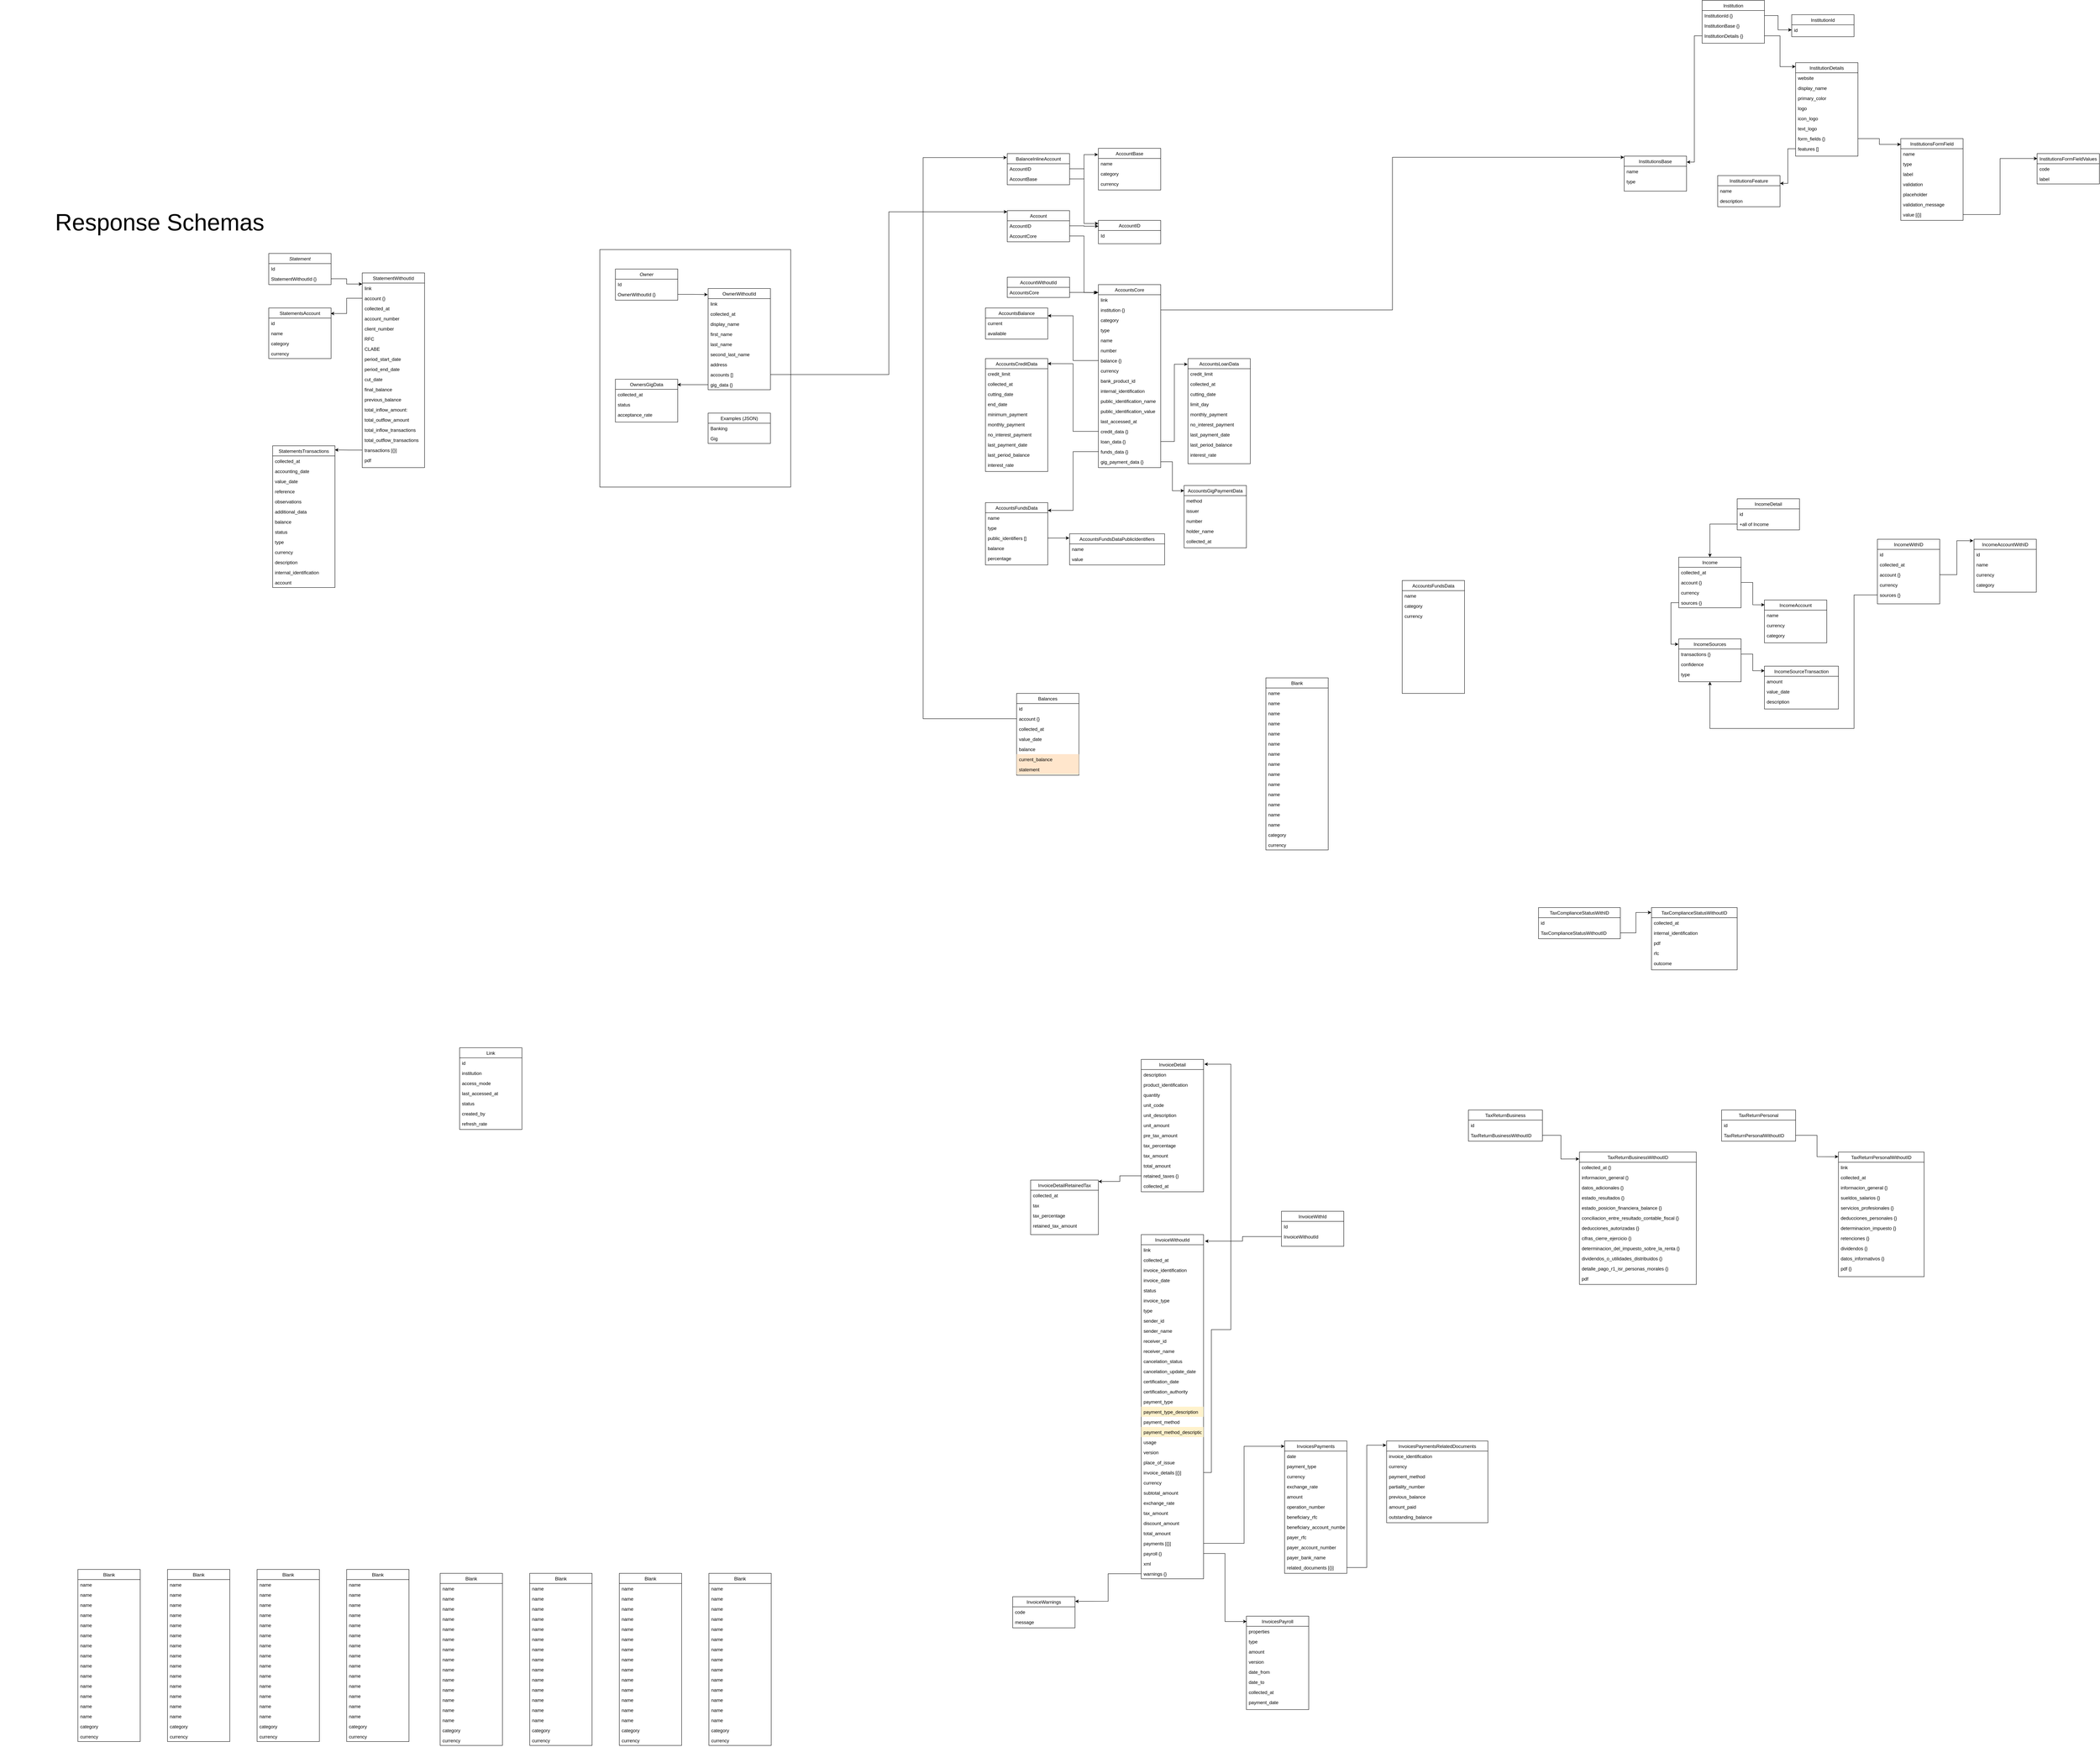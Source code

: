 <mxfile version="14.5.0" type="github">
  <diagram id="C5RBs43oDa-KdzZeNtuy" name="Page-1">
    <mxGraphModel dx="7224" dy="4644" grid="1" gridSize="10" guides="1" tooltips="1" connect="1" arrows="1" fold="1" page="1" pageScale="1" pageWidth="827" pageHeight="1169" math="0" shadow="0">
      <root>
        <mxCell id="WIyWlLk6GJQsqaUBKTNV-0" />
        <mxCell id="WIyWlLk6GJQsqaUBKTNV-1" parent="WIyWlLk6GJQsqaUBKTNV-0" />
        <mxCell id="c7pyviWTpyJgGtZKaMqa-230" value="IncomeWithID" style="swimlane;fontStyle=0;align=center;verticalAlign=top;childLayout=stackLayout;horizontal=1;startSize=26;horizontalStack=0;resizeParent=1;resizeLast=0;collapsible=1;marginBottom=0;rounded=0;shadow=0;strokeWidth=1;" vertex="1" parent="WIyWlLk6GJQsqaUBKTNV-1">
          <mxGeometry x="3510" y="764" width="160" height="166" as="geometry">
            <mxRectangle x="550" y="140" width="160" height="26" as="alternateBounds" />
          </mxGeometry>
        </mxCell>
        <mxCell id="c7pyviWTpyJgGtZKaMqa-231" value="id" style="text;align=left;verticalAlign=top;spacingLeft=4;spacingRight=4;overflow=hidden;rotatable=0;points=[[0,0.5],[1,0.5]];portConstraint=eastwest;" vertex="1" parent="c7pyviWTpyJgGtZKaMqa-230">
          <mxGeometry y="26" width="160" height="26" as="geometry" />
        </mxCell>
        <mxCell id="c7pyviWTpyJgGtZKaMqa-232" value="collected_at" style="text;align=left;verticalAlign=top;spacingLeft=4;spacingRight=4;overflow=hidden;rotatable=0;points=[[0,0.5],[1,0.5]];portConstraint=eastwest;" vertex="1" parent="c7pyviWTpyJgGtZKaMqa-230">
          <mxGeometry y="52" width="160" height="26" as="geometry" />
        </mxCell>
        <mxCell id="c7pyviWTpyJgGtZKaMqa-233" value="account {}" style="text;align=left;verticalAlign=top;spacingLeft=4;spacingRight=4;overflow=hidden;rotatable=0;points=[[0,0.5],[1,0.5]];portConstraint=eastwest;" vertex="1" parent="c7pyviWTpyJgGtZKaMqa-230">
          <mxGeometry y="78" width="160" height="26" as="geometry" />
        </mxCell>
        <mxCell id="c7pyviWTpyJgGtZKaMqa-234" value="currency" style="text;align=left;verticalAlign=top;spacingLeft=4;spacingRight=4;overflow=hidden;rotatable=0;points=[[0,0.5],[1,0.5]];portConstraint=eastwest;" vertex="1" parent="c7pyviWTpyJgGtZKaMqa-230">
          <mxGeometry y="104" width="160" height="26" as="geometry" />
        </mxCell>
        <mxCell id="c7pyviWTpyJgGtZKaMqa-235" value="sources {}" style="text;align=left;verticalAlign=top;spacingLeft=4;spacingRight=4;overflow=hidden;rotatable=0;points=[[0,0.5],[1,0.5]];portConstraint=eastwest;" vertex="1" parent="c7pyviWTpyJgGtZKaMqa-230">
          <mxGeometry y="130" width="160" height="26" as="geometry" />
        </mxCell>
        <mxCell id="2kfVwyslPGx1wjlC2BP2-26" value="" style="rounded=0;whiteSpace=wrap;html=1;" parent="WIyWlLk6GJQsqaUBKTNV-1" vertex="1">
          <mxGeometry x="230" y="20" width="490" height="610" as="geometry" />
        </mxCell>
        <mxCell id="zkfFHV4jXpPFQw0GAbJ--0" value="Owner" style="swimlane;fontStyle=2;align=center;verticalAlign=top;childLayout=stackLayout;horizontal=1;startSize=26;horizontalStack=0;resizeParent=1;resizeLast=0;collapsible=1;marginBottom=0;rounded=0;shadow=0;strokeWidth=1;" parent="WIyWlLk6GJQsqaUBKTNV-1" vertex="1">
          <mxGeometry x="270" y="70" width="160" height="80" as="geometry">
            <mxRectangle x="230" y="140" width="160" height="26" as="alternateBounds" />
          </mxGeometry>
        </mxCell>
        <mxCell id="zkfFHV4jXpPFQw0GAbJ--1" value="Id" style="text;align=left;verticalAlign=top;spacingLeft=4;spacingRight=4;overflow=hidden;rotatable=0;points=[[0,0.5],[1,0.5]];portConstraint=eastwest;" parent="zkfFHV4jXpPFQw0GAbJ--0" vertex="1">
          <mxGeometry y="26" width="160" height="26" as="geometry" />
        </mxCell>
        <mxCell id="zkfFHV4jXpPFQw0GAbJ--2" value="OwnerWithoutId {}" style="text;align=left;verticalAlign=top;spacingLeft=4;spacingRight=4;overflow=hidden;rotatable=0;points=[[0,0.5],[1,0.5]];portConstraint=eastwest;rounded=0;shadow=0;html=0;" parent="zkfFHV4jXpPFQw0GAbJ--0" vertex="1">
          <mxGeometry y="52" width="160" height="26" as="geometry" />
        </mxCell>
        <mxCell id="zkfFHV4jXpPFQw0GAbJ--17" value="OwnerWithoutId" style="swimlane;fontStyle=0;align=center;verticalAlign=top;childLayout=stackLayout;horizontal=1;startSize=26;horizontalStack=0;resizeParent=1;resizeLast=0;collapsible=1;marginBottom=0;rounded=0;shadow=0;strokeWidth=1;" parent="WIyWlLk6GJQsqaUBKTNV-1" vertex="1">
          <mxGeometry x="508" y="120" width="160" height="260" as="geometry">
            <mxRectangle x="550" y="140" width="160" height="26" as="alternateBounds" />
          </mxGeometry>
        </mxCell>
        <mxCell id="zkfFHV4jXpPFQw0GAbJ--18" value="link" style="text;align=left;verticalAlign=top;spacingLeft=4;spacingRight=4;overflow=hidden;rotatable=0;points=[[0,0.5],[1,0.5]];portConstraint=eastwest;" parent="zkfFHV4jXpPFQw0GAbJ--17" vertex="1">
          <mxGeometry y="26" width="160" height="26" as="geometry" />
        </mxCell>
        <mxCell id="zkfFHV4jXpPFQw0GAbJ--19" value="collected_at" style="text;align=left;verticalAlign=top;spacingLeft=4;spacingRight=4;overflow=hidden;rotatable=0;points=[[0,0.5],[1,0.5]];portConstraint=eastwest;rounded=0;shadow=0;html=0;" parent="zkfFHV4jXpPFQw0GAbJ--17" vertex="1">
          <mxGeometry y="52" width="160" height="26" as="geometry" />
        </mxCell>
        <mxCell id="zkfFHV4jXpPFQw0GAbJ--20" value="display_name" style="text;align=left;verticalAlign=top;spacingLeft=4;spacingRight=4;overflow=hidden;rotatable=0;points=[[0,0.5],[1,0.5]];portConstraint=eastwest;rounded=0;shadow=0;html=0;" parent="zkfFHV4jXpPFQw0GAbJ--17" vertex="1">
          <mxGeometry y="78" width="160" height="26" as="geometry" />
        </mxCell>
        <mxCell id="zkfFHV4jXpPFQw0GAbJ--21" value="first_name" style="text;align=left;verticalAlign=top;spacingLeft=4;spacingRight=4;overflow=hidden;rotatable=0;points=[[0,0.5],[1,0.5]];portConstraint=eastwest;rounded=0;shadow=0;html=0;" parent="zkfFHV4jXpPFQw0GAbJ--17" vertex="1">
          <mxGeometry y="104" width="160" height="26" as="geometry" />
        </mxCell>
        <mxCell id="zkfFHV4jXpPFQw0GAbJ--22" value="last_name" style="text;align=left;verticalAlign=top;spacingLeft=4;spacingRight=4;overflow=hidden;rotatable=0;points=[[0,0.5],[1,0.5]];portConstraint=eastwest;rounded=0;shadow=0;html=0;" parent="zkfFHV4jXpPFQw0GAbJ--17" vertex="1">
          <mxGeometry y="130" width="160" height="26" as="geometry" />
        </mxCell>
        <mxCell id="zkfFHV4jXpPFQw0GAbJ--24" value="second_last_name" style="text;align=left;verticalAlign=top;spacingLeft=4;spacingRight=4;overflow=hidden;rotatable=0;points=[[0,0.5],[1,0.5]];portConstraint=eastwest;" parent="zkfFHV4jXpPFQw0GAbJ--17" vertex="1">
          <mxGeometry y="156" width="160" height="26" as="geometry" />
        </mxCell>
        <mxCell id="zkfFHV4jXpPFQw0GAbJ--25" value="address" style="text;align=left;verticalAlign=top;spacingLeft=4;spacingRight=4;overflow=hidden;rotatable=0;points=[[0,0.5],[1,0.5]];portConstraint=eastwest;" parent="zkfFHV4jXpPFQw0GAbJ--17" vertex="1">
          <mxGeometry y="182" width="160" height="26" as="geometry" />
        </mxCell>
        <mxCell id="2kfVwyslPGx1wjlC2BP2-1" value="accounts []" style="text;align=left;verticalAlign=top;spacingLeft=4;spacingRight=4;overflow=hidden;rotatable=0;points=[[0,0.5],[1,0.5]];portConstraint=eastwest;" parent="zkfFHV4jXpPFQw0GAbJ--17" vertex="1">
          <mxGeometry y="208" width="160" height="26" as="geometry" />
        </mxCell>
        <mxCell id="2kfVwyslPGx1wjlC2BP2-2" value="gig_data {}" style="text;align=left;verticalAlign=top;spacingLeft=4;spacingRight=4;overflow=hidden;rotatable=0;points=[[0,0.5],[1,0.5]];portConstraint=eastwest;" parent="zkfFHV4jXpPFQw0GAbJ--17" vertex="1">
          <mxGeometry y="234" width="160" height="26" as="geometry" />
        </mxCell>
        <mxCell id="2kfVwyslPGx1wjlC2BP2-0" style="edgeStyle=orthogonalEdgeStyle;rounded=0;orthogonalLoop=1;jettySize=auto;html=1;exitX=1;exitY=0.5;exitDx=0;exitDy=0;entryX=-0.006;entryY=0.06;entryDx=0;entryDy=0;entryPerimeter=0;" parent="WIyWlLk6GJQsqaUBKTNV-1" source="zkfFHV4jXpPFQw0GAbJ--2" target="zkfFHV4jXpPFQw0GAbJ--17" edge="1">
          <mxGeometry relative="1" as="geometry" />
        </mxCell>
        <mxCell id="2kfVwyslPGx1wjlC2BP2-4" value="OwnersGigData" style="swimlane;fontStyle=0;align=center;verticalAlign=top;childLayout=stackLayout;horizontal=1;startSize=26;horizontalStack=0;resizeParent=1;resizeLast=0;collapsible=1;marginBottom=0;rounded=0;shadow=0;strokeWidth=1;" parent="WIyWlLk6GJQsqaUBKTNV-1" vertex="1">
          <mxGeometry x="270" y="353" width="160" height="110" as="geometry">
            <mxRectangle x="550" y="140" width="160" height="26" as="alternateBounds" />
          </mxGeometry>
        </mxCell>
        <mxCell id="2kfVwyslPGx1wjlC2BP2-5" value="collected_at" style="text;align=left;verticalAlign=top;spacingLeft=4;spacingRight=4;overflow=hidden;rotatable=0;points=[[0,0.5],[1,0.5]];portConstraint=eastwest;" parent="2kfVwyslPGx1wjlC2BP2-4" vertex="1">
          <mxGeometry y="26" width="160" height="26" as="geometry" />
        </mxCell>
        <mxCell id="2kfVwyslPGx1wjlC2BP2-6" value="status" style="text;align=left;verticalAlign=top;spacingLeft=4;spacingRight=4;overflow=hidden;rotatable=0;points=[[0,0.5],[1,0.5]];portConstraint=eastwest;rounded=0;shadow=0;html=0;" parent="2kfVwyslPGx1wjlC2BP2-4" vertex="1">
          <mxGeometry y="52" width="160" height="26" as="geometry" />
        </mxCell>
        <mxCell id="2kfVwyslPGx1wjlC2BP2-7" value="acceptance_rate" style="text;align=left;verticalAlign=top;spacingLeft=4;spacingRight=4;overflow=hidden;rotatable=0;points=[[0,0.5],[1,0.5]];portConstraint=eastwest;rounded=0;shadow=0;html=0;" parent="2kfVwyslPGx1wjlC2BP2-4" vertex="1">
          <mxGeometry y="78" width="160" height="26" as="geometry" />
        </mxCell>
        <mxCell id="2kfVwyslPGx1wjlC2BP2-14" style="edgeStyle=orthogonalEdgeStyle;rounded=0;orthogonalLoop=1;jettySize=auto;html=1;exitX=0;exitY=0.5;exitDx=0;exitDy=0;entryX=0.994;entryY=0.127;entryDx=0;entryDy=0;entryPerimeter=0;" parent="WIyWlLk6GJQsqaUBKTNV-1" source="2kfVwyslPGx1wjlC2BP2-2" target="2kfVwyslPGx1wjlC2BP2-4" edge="1">
          <mxGeometry relative="1" as="geometry" />
        </mxCell>
        <mxCell id="2kfVwyslPGx1wjlC2BP2-15" value="Account" style="swimlane;fontStyle=0;align=center;verticalAlign=top;childLayout=stackLayout;horizontal=1;startSize=26;horizontalStack=0;resizeParent=1;resizeLast=0;collapsible=1;marginBottom=0;rounded=0;shadow=0;strokeWidth=1;" parent="WIyWlLk6GJQsqaUBKTNV-1" vertex="1">
          <mxGeometry x="1276" y="-80" width="160" height="80" as="geometry">
            <mxRectangle x="550" y="140" width="160" height="26" as="alternateBounds" />
          </mxGeometry>
        </mxCell>
        <mxCell id="2kfVwyslPGx1wjlC2BP2-16" value="AccountID" style="text;align=left;verticalAlign=top;spacingLeft=4;spacingRight=4;overflow=hidden;rotatable=0;points=[[0,0.5],[1,0.5]];portConstraint=eastwest;" parent="2kfVwyslPGx1wjlC2BP2-15" vertex="1">
          <mxGeometry y="26" width="160" height="26" as="geometry" />
        </mxCell>
        <mxCell id="2kfVwyslPGx1wjlC2BP2-17" value="AccountCore" style="text;align=left;verticalAlign=top;spacingLeft=4;spacingRight=4;overflow=hidden;rotatable=0;points=[[0,0.5],[1,0.5]];portConstraint=eastwest;rounded=0;shadow=0;html=0;" parent="2kfVwyslPGx1wjlC2BP2-15" vertex="1">
          <mxGeometry y="52" width="160" height="26" as="geometry" />
        </mxCell>
        <mxCell id="2kfVwyslPGx1wjlC2BP2-25" style="edgeStyle=orthogonalEdgeStyle;rounded=0;orthogonalLoop=1;jettySize=auto;html=1;exitX=1;exitY=0.5;exitDx=0;exitDy=0;entryX=0;entryY=0.038;entryDx=0;entryDy=0;entryPerimeter=0;" parent="WIyWlLk6GJQsqaUBKTNV-1" source="2kfVwyslPGx1wjlC2BP2-1" target="2kfVwyslPGx1wjlC2BP2-15" edge="1">
          <mxGeometry relative="1" as="geometry" />
        </mxCell>
        <mxCell id="2JcgDjgbVaz7vlD8ngqs-0" value="Examples (JSON)" style="swimlane;fontStyle=0;align=center;verticalAlign=top;childLayout=stackLayout;horizontal=1;startSize=26;horizontalStack=0;resizeParent=1;resizeLast=0;collapsible=1;marginBottom=0;rounded=0;shadow=0;strokeWidth=1;" parent="WIyWlLk6GJQsqaUBKTNV-1" vertex="1">
          <mxGeometry x="508" y="440" width="160" height="78" as="geometry">
            <mxRectangle x="550" y="140" width="160" height="26" as="alternateBounds" />
          </mxGeometry>
        </mxCell>
        <mxCell id="2JcgDjgbVaz7vlD8ngqs-1" value="Banking" style="text;align=left;verticalAlign=top;spacingLeft=4;spacingRight=4;overflow=hidden;rotatable=0;points=[[0,0.5],[1,0.5]];portConstraint=eastwest;" parent="2JcgDjgbVaz7vlD8ngqs-0" vertex="1">
          <mxGeometry y="26" width="160" height="26" as="geometry" />
        </mxCell>
        <mxCell id="2JcgDjgbVaz7vlD8ngqs-2" value="Gig" style="text;align=left;verticalAlign=top;spacingLeft=4;spacingRight=4;overflow=hidden;rotatable=0;points=[[0,0.5],[1,0.5]];portConstraint=eastwest;rounded=0;shadow=0;html=0;" parent="2JcgDjgbVaz7vlD8ngqs-0" vertex="1">
          <mxGeometry y="52" width="160" height="26" as="geometry" />
        </mxCell>
        <mxCell id="nB0z8IY7nMUREVSMzGb7-0" value="Statement" style="swimlane;fontStyle=2;align=center;verticalAlign=top;childLayout=stackLayout;horizontal=1;startSize=26;horizontalStack=0;resizeParent=1;resizeLast=0;collapsible=1;marginBottom=0;rounded=0;shadow=0;strokeWidth=1;" parent="WIyWlLk6GJQsqaUBKTNV-1" vertex="1">
          <mxGeometry x="-620" y="30" width="160" height="80" as="geometry">
            <mxRectangle x="230" y="140" width="160" height="26" as="alternateBounds" />
          </mxGeometry>
        </mxCell>
        <mxCell id="nB0z8IY7nMUREVSMzGb7-1" value="Id" style="text;align=left;verticalAlign=top;spacingLeft=4;spacingRight=4;overflow=hidden;rotatable=0;points=[[0,0.5],[1,0.5]];portConstraint=eastwest;" parent="nB0z8IY7nMUREVSMzGb7-0" vertex="1">
          <mxGeometry y="26" width="160" height="26" as="geometry" />
        </mxCell>
        <mxCell id="nB0z8IY7nMUREVSMzGb7-2" value="StatementWithoutId {}" style="text;align=left;verticalAlign=top;spacingLeft=4;spacingRight=4;overflow=hidden;rotatable=0;points=[[0,0.5],[1,0.5]];portConstraint=eastwest;rounded=0;shadow=0;html=0;" parent="nB0z8IY7nMUREVSMzGb7-0" vertex="1">
          <mxGeometry y="52" width="160" height="26" as="geometry" />
        </mxCell>
        <mxCell id="nB0z8IY7nMUREVSMzGb7-3" value="StatementWithoutId" style="swimlane;fontStyle=0;align=center;verticalAlign=top;childLayout=stackLayout;horizontal=1;startSize=26;horizontalStack=0;resizeParent=1;resizeLast=0;collapsible=1;marginBottom=0;rounded=0;shadow=0;strokeWidth=1;" parent="WIyWlLk6GJQsqaUBKTNV-1" vertex="1">
          <mxGeometry x="-380" y="80" width="160" height="500" as="geometry">
            <mxRectangle x="550" y="140" width="160" height="26" as="alternateBounds" />
          </mxGeometry>
        </mxCell>
        <mxCell id="nB0z8IY7nMUREVSMzGb7-4" value="link" style="text;align=left;verticalAlign=top;spacingLeft=4;spacingRight=4;overflow=hidden;rotatable=0;points=[[0,0.5],[1,0.5]];portConstraint=eastwest;" parent="nB0z8IY7nMUREVSMzGb7-3" vertex="1">
          <mxGeometry y="26" width="160" height="26" as="geometry" />
        </mxCell>
        <mxCell id="nB0z8IY7nMUREVSMzGb7-5" value="account {}" style="text;align=left;verticalAlign=top;spacingLeft=4;spacingRight=4;overflow=hidden;rotatable=0;points=[[0,0.5],[1,0.5]];portConstraint=eastwest;rounded=0;shadow=0;html=0;" parent="nB0z8IY7nMUREVSMzGb7-3" vertex="1">
          <mxGeometry y="52" width="160" height="26" as="geometry" />
        </mxCell>
        <mxCell id="nB0z8IY7nMUREVSMzGb7-6" value="collected_at" style="text;align=left;verticalAlign=top;spacingLeft=4;spacingRight=4;overflow=hidden;rotatable=0;points=[[0,0.5],[1,0.5]];portConstraint=eastwest;rounded=0;shadow=0;html=0;" parent="nB0z8IY7nMUREVSMzGb7-3" vertex="1">
          <mxGeometry y="78" width="160" height="26" as="geometry" />
        </mxCell>
        <mxCell id="nB0z8IY7nMUREVSMzGb7-7" value="account_number" style="text;align=left;verticalAlign=top;spacingLeft=4;spacingRight=4;overflow=hidden;rotatable=0;points=[[0,0.5],[1,0.5]];portConstraint=eastwest;rounded=0;shadow=0;html=0;" parent="nB0z8IY7nMUREVSMzGb7-3" vertex="1">
          <mxGeometry y="104" width="160" height="26" as="geometry" />
        </mxCell>
        <mxCell id="nB0z8IY7nMUREVSMzGb7-8" value="client_number" style="text;align=left;verticalAlign=top;spacingLeft=4;spacingRight=4;overflow=hidden;rotatable=0;points=[[0,0.5],[1,0.5]];portConstraint=eastwest;rounded=0;shadow=0;html=0;" parent="nB0z8IY7nMUREVSMzGb7-3" vertex="1">
          <mxGeometry y="130" width="160" height="26" as="geometry" />
        </mxCell>
        <mxCell id="nB0z8IY7nMUREVSMzGb7-9" value="RFC" style="text;align=left;verticalAlign=top;spacingLeft=4;spacingRight=4;overflow=hidden;rotatable=0;points=[[0,0.5],[1,0.5]];portConstraint=eastwest;" parent="nB0z8IY7nMUREVSMzGb7-3" vertex="1">
          <mxGeometry y="156" width="160" height="26" as="geometry" />
        </mxCell>
        <mxCell id="nB0z8IY7nMUREVSMzGb7-10" value="CLABE" style="text;align=left;verticalAlign=top;spacingLeft=4;spacingRight=4;overflow=hidden;rotatable=0;points=[[0,0.5],[1,0.5]];portConstraint=eastwest;" parent="nB0z8IY7nMUREVSMzGb7-3" vertex="1">
          <mxGeometry y="182" width="160" height="26" as="geometry" />
        </mxCell>
        <mxCell id="nB0z8IY7nMUREVSMzGb7-11" value="period_start_date" style="text;align=left;verticalAlign=top;spacingLeft=4;spacingRight=4;overflow=hidden;rotatable=0;points=[[0,0.5],[1,0.5]];portConstraint=eastwest;" parent="nB0z8IY7nMUREVSMzGb7-3" vertex="1">
          <mxGeometry y="208" width="160" height="26" as="geometry" />
        </mxCell>
        <mxCell id="nB0z8IY7nMUREVSMzGb7-12" value="period_end_date" style="text;align=left;verticalAlign=top;spacingLeft=4;spacingRight=4;overflow=hidden;rotatable=0;points=[[0,0.5],[1,0.5]];portConstraint=eastwest;" parent="nB0z8IY7nMUREVSMzGb7-3" vertex="1">
          <mxGeometry y="234" width="160" height="26" as="geometry" />
        </mxCell>
        <mxCell id="nB0z8IY7nMUREVSMzGb7-20" value="cut_date" style="text;align=left;verticalAlign=top;spacingLeft=4;spacingRight=4;overflow=hidden;rotatable=0;points=[[0,0.5],[1,0.5]];portConstraint=eastwest;" parent="nB0z8IY7nMUREVSMzGb7-3" vertex="1">
          <mxGeometry y="260" width="160" height="26" as="geometry" />
        </mxCell>
        <mxCell id="nB0z8IY7nMUREVSMzGb7-21" value="final_balance" style="text;align=left;verticalAlign=top;spacingLeft=4;spacingRight=4;overflow=hidden;rotatable=0;points=[[0,0.5],[1,0.5]];portConstraint=eastwest;" parent="nB0z8IY7nMUREVSMzGb7-3" vertex="1">
          <mxGeometry y="286" width="160" height="26" as="geometry" />
        </mxCell>
        <mxCell id="nB0z8IY7nMUREVSMzGb7-22" value="previous_balance" style="text;align=left;verticalAlign=top;spacingLeft=4;spacingRight=4;overflow=hidden;rotatable=0;points=[[0,0.5],[1,0.5]];portConstraint=eastwest;" parent="nB0z8IY7nMUREVSMzGb7-3" vertex="1">
          <mxGeometry y="312" width="160" height="26" as="geometry" />
        </mxCell>
        <mxCell id="nB0z8IY7nMUREVSMzGb7-25" value="total_inflow_amount:&#xa;" style="text;align=left;verticalAlign=top;spacingLeft=4;spacingRight=4;overflow=hidden;rotatable=0;points=[[0,0.5],[1,0.5]];portConstraint=eastwest;" parent="nB0z8IY7nMUREVSMzGb7-3" vertex="1">
          <mxGeometry y="338" width="160" height="26" as="geometry" />
        </mxCell>
        <mxCell id="nB0z8IY7nMUREVSMzGb7-26" value="total_outflow_amount" style="text;align=left;verticalAlign=top;spacingLeft=4;spacingRight=4;overflow=hidden;rotatable=0;points=[[0,0.5],[1,0.5]];portConstraint=eastwest;" parent="nB0z8IY7nMUREVSMzGb7-3" vertex="1">
          <mxGeometry y="364" width="160" height="26" as="geometry" />
        </mxCell>
        <mxCell id="nB0z8IY7nMUREVSMzGb7-27" value="total_inflow_transactions" style="text;align=left;verticalAlign=top;spacingLeft=4;spacingRight=4;overflow=hidden;rotatable=0;points=[[0,0.5],[1,0.5]];portConstraint=eastwest;" parent="nB0z8IY7nMUREVSMzGb7-3" vertex="1">
          <mxGeometry y="390" width="160" height="26" as="geometry" />
        </mxCell>
        <mxCell id="nB0z8IY7nMUREVSMzGb7-28" value="total_outflow_transactions" style="text;align=left;verticalAlign=top;spacingLeft=4;spacingRight=4;overflow=hidden;rotatable=0;points=[[0,0.5],[1,0.5]];portConstraint=eastwest;" parent="nB0z8IY7nMUREVSMzGb7-3" vertex="1">
          <mxGeometry y="416" width="160" height="26" as="geometry" />
        </mxCell>
        <mxCell id="nB0z8IY7nMUREVSMzGb7-29" value="transactions [{}]" style="text;align=left;verticalAlign=top;spacingLeft=4;spacingRight=4;overflow=hidden;rotatable=0;points=[[0,0.5],[1,0.5]];portConstraint=eastwest;" parent="nB0z8IY7nMUREVSMzGb7-3" vertex="1">
          <mxGeometry y="442" width="160" height="26" as="geometry" />
        </mxCell>
        <mxCell id="nB0z8IY7nMUREVSMzGb7-30" value="pdf" style="text;align=left;verticalAlign=top;spacingLeft=4;spacingRight=4;overflow=hidden;rotatable=0;points=[[0,0.5],[1,0.5]];portConstraint=eastwest;" parent="nB0z8IY7nMUREVSMzGb7-3" vertex="1">
          <mxGeometry y="468" width="160" height="26" as="geometry" />
        </mxCell>
        <mxCell id="nB0z8IY7nMUREVSMzGb7-13" value="StatementsAccount" style="swimlane;fontStyle=0;align=center;verticalAlign=top;childLayout=stackLayout;horizontal=1;startSize=26;horizontalStack=0;resizeParent=1;resizeLast=0;collapsible=1;marginBottom=0;rounded=0;shadow=0;strokeWidth=1;" parent="WIyWlLk6GJQsqaUBKTNV-1" vertex="1">
          <mxGeometry x="-620" y="170" width="160" height="130" as="geometry">
            <mxRectangle x="550" y="140" width="160" height="26" as="alternateBounds" />
          </mxGeometry>
        </mxCell>
        <mxCell id="nB0z8IY7nMUREVSMzGb7-14" value="id" style="text;align=left;verticalAlign=top;spacingLeft=4;spacingRight=4;overflow=hidden;rotatable=0;points=[[0,0.5],[1,0.5]];portConstraint=eastwest;" parent="nB0z8IY7nMUREVSMzGb7-13" vertex="1">
          <mxGeometry y="26" width="160" height="26" as="geometry" />
        </mxCell>
        <mxCell id="nB0z8IY7nMUREVSMzGb7-15" value="name" style="text;align=left;verticalAlign=top;spacingLeft=4;spacingRight=4;overflow=hidden;rotatable=0;points=[[0,0.5],[1,0.5]];portConstraint=eastwest;rounded=0;shadow=0;html=0;" parent="nB0z8IY7nMUREVSMzGb7-13" vertex="1">
          <mxGeometry y="52" width="160" height="26" as="geometry" />
        </mxCell>
        <mxCell id="nB0z8IY7nMUREVSMzGb7-16" value="category" style="text;align=left;verticalAlign=top;spacingLeft=4;spacingRight=4;overflow=hidden;rotatable=0;points=[[0,0.5],[1,0.5]];portConstraint=eastwest;rounded=0;shadow=0;html=0;" parent="nB0z8IY7nMUREVSMzGb7-13" vertex="1">
          <mxGeometry y="78" width="160" height="26" as="geometry" />
        </mxCell>
        <mxCell id="nB0z8IY7nMUREVSMzGb7-17" value="currency" style="text;align=left;verticalAlign=top;spacingLeft=4;spacingRight=4;overflow=hidden;rotatable=0;points=[[0,0.5],[1,0.5]];portConstraint=eastwest;rounded=0;shadow=0;html=0;" parent="nB0z8IY7nMUREVSMzGb7-13" vertex="1">
          <mxGeometry y="104" width="160" height="26" as="geometry" />
        </mxCell>
        <mxCell id="nB0z8IY7nMUREVSMzGb7-18" style="edgeStyle=orthogonalEdgeStyle;rounded=0;orthogonalLoop=1;jettySize=auto;html=1;exitX=0;exitY=0.5;exitDx=0;exitDy=0;entryX=0.994;entryY=0.11;entryDx=0;entryDy=0;entryPerimeter=0;" parent="WIyWlLk6GJQsqaUBKTNV-1" source="nB0z8IY7nMUREVSMzGb7-5" target="nB0z8IY7nMUREVSMzGb7-13" edge="1">
          <mxGeometry relative="1" as="geometry" />
        </mxCell>
        <mxCell id="nB0z8IY7nMUREVSMzGb7-19" style="edgeStyle=orthogonalEdgeStyle;rounded=0;orthogonalLoop=1;jettySize=auto;html=1;exitX=1;exitY=0.5;exitDx=0;exitDy=0;entryX=0;entryY=0.057;entryDx=0;entryDy=0;entryPerimeter=0;" parent="WIyWlLk6GJQsqaUBKTNV-1" source="nB0z8IY7nMUREVSMzGb7-2" target="nB0z8IY7nMUREVSMzGb7-3" edge="1">
          <mxGeometry relative="1" as="geometry" />
        </mxCell>
        <mxCell id="nB0z8IY7nMUREVSMzGb7-31" value="StatementsTransactions" style="swimlane;fontStyle=0;align=center;verticalAlign=top;childLayout=stackLayout;horizontal=1;startSize=26;horizontalStack=0;resizeParent=1;resizeLast=0;collapsible=1;marginBottom=0;rounded=0;shadow=0;strokeWidth=1;" parent="WIyWlLk6GJQsqaUBKTNV-1" vertex="1">
          <mxGeometry x="-610" y="524" width="160" height="364" as="geometry">
            <mxRectangle x="550" y="140" width="160" height="26" as="alternateBounds" />
          </mxGeometry>
        </mxCell>
        <mxCell id="nB0z8IY7nMUREVSMzGb7-32" value="collected_at" style="text;align=left;verticalAlign=top;spacingLeft=4;spacingRight=4;overflow=hidden;rotatable=0;points=[[0,0.5],[1,0.5]];portConstraint=eastwest;" parent="nB0z8IY7nMUREVSMzGb7-31" vertex="1">
          <mxGeometry y="26" width="160" height="26" as="geometry" />
        </mxCell>
        <mxCell id="nB0z8IY7nMUREVSMzGb7-33" value="accounting_date" style="text;align=left;verticalAlign=top;spacingLeft=4;spacingRight=4;overflow=hidden;rotatable=0;points=[[0,0.5],[1,0.5]];portConstraint=eastwest;rounded=0;shadow=0;html=0;" parent="nB0z8IY7nMUREVSMzGb7-31" vertex="1">
          <mxGeometry y="52" width="160" height="26" as="geometry" />
        </mxCell>
        <mxCell id="nB0z8IY7nMUREVSMzGb7-34" value="value_date" style="text;align=left;verticalAlign=top;spacingLeft=4;spacingRight=4;overflow=hidden;rotatable=0;points=[[0,0.5],[1,0.5]];portConstraint=eastwest;rounded=0;shadow=0;html=0;" parent="nB0z8IY7nMUREVSMzGb7-31" vertex="1">
          <mxGeometry y="78" width="160" height="26" as="geometry" />
        </mxCell>
        <mxCell id="nB0z8IY7nMUREVSMzGb7-35" value="reference" style="text;align=left;verticalAlign=top;spacingLeft=4;spacingRight=4;overflow=hidden;rotatable=0;points=[[0,0.5],[1,0.5]];portConstraint=eastwest;rounded=0;shadow=0;html=0;" parent="nB0z8IY7nMUREVSMzGb7-31" vertex="1">
          <mxGeometry y="104" width="160" height="26" as="geometry" />
        </mxCell>
        <mxCell id="nB0z8IY7nMUREVSMzGb7-36" value="observations" style="text;align=left;verticalAlign=top;spacingLeft=4;spacingRight=4;overflow=hidden;rotatable=0;points=[[0,0.5],[1,0.5]];portConstraint=eastwest;rounded=0;shadow=0;html=0;" parent="nB0z8IY7nMUREVSMzGb7-31" vertex="1">
          <mxGeometry y="130" width="160" height="26" as="geometry" />
        </mxCell>
        <mxCell id="nB0z8IY7nMUREVSMzGb7-37" value="additional_data" style="text;align=left;verticalAlign=top;spacingLeft=4;spacingRight=4;overflow=hidden;rotatable=0;points=[[0,0.5],[1,0.5]];portConstraint=eastwest;rounded=0;shadow=0;html=0;" parent="nB0z8IY7nMUREVSMzGb7-31" vertex="1">
          <mxGeometry y="156" width="160" height="26" as="geometry" />
        </mxCell>
        <mxCell id="nB0z8IY7nMUREVSMzGb7-38" value="balance" style="text;align=left;verticalAlign=top;spacingLeft=4;spacingRight=4;overflow=hidden;rotatable=0;points=[[0,0.5],[1,0.5]];portConstraint=eastwest;rounded=0;shadow=0;html=0;" parent="nB0z8IY7nMUREVSMzGb7-31" vertex="1">
          <mxGeometry y="182" width="160" height="26" as="geometry" />
        </mxCell>
        <mxCell id="nB0z8IY7nMUREVSMzGb7-39" value="status" style="text;align=left;verticalAlign=top;spacingLeft=4;spacingRight=4;overflow=hidden;rotatable=0;points=[[0,0.5],[1,0.5]];portConstraint=eastwest;rounded=0;shadow=0;html=0;" parent="nB0z8IY7nMUREVSMzGb7-31" vertex="1">
          <mxGeometry y="208" width="160" height="26" as="geometry" />
        </mxCell>
        <mxCell id="nB0z8IY7nMUREVSMzGb7-40" value="type" style="text;align=left;verticalAlign=top;spacingLeft=4;spacingRight=4;overflow=hidden;rotatable=0;points=[[0,0.5],[1,0.5]];portConstraint=eastwest;rounded=0;shadow=0;html=0;" parent="nB0z8IY7nMUREVSMzGb7-31" vertex="1">
          <mxGeometry y="234" width="160" height="26" as="geometry" />
        </mxCell>
        <mxCell id="nB0z8IY7nMUREVSMzGb7-41" value="currency" style="text;align=left;verticalAlign=top;spacingLeft=4;spacingRight=4;overflow=hidden;rotatable=0;points=[[0,0.5],[1,0.5]];portConstraint=eastwest;rounded=0;shadow=0;html=0;" parent="nB0z8IY7nMUREVSMzGb7-31" vertex="1">
          <mxGeometry y="260" width="160" height="26" as="geometry" />
        </mxCell>
        <mxCell id="nB0z8IY7nMUREVSMzGb7-42" value="description" style="text;align=left;verticalAlign=top;spacingLeft=4;spacingRight=4;overflow=hidden;rotatable=0;points=[[0,0.5],[1,0.5]];portConstraint=eastwest;rounded=0;shadow=0;html=0;" parent="nB0z8IY7nMUREVSMzGb7-31" vertex="1">
          <mxGeometry y="286" width="160" height="26" as="geometry" />
        </mxCell>
        <mxCell id="nB0z8IY7nMUREVSMzGb7-43" value="internal_identification" style="text;align=left;verticalAlign=top;spacingLeft=4;spacingRight=4;overflow=hidden;rotatable=0;points=[[0,0.5],[1,0.5]];portConstraint=eastwest;rounded=0;shadow=0;html=0;" parent="nB0z8IY7nMUREVSMzGb7-31" vertex="1">
          <mxGeometry y="312" width="160" height="26" as="geometry" />
        </mxCell>
        <mxCell id="nB0z8IY7nMUREVSMzGb7-44" value="account" style="text;align=left;verticalAlign=top;spacingLeft=4;spacingRight=4;overflow=hidden;rotatable=0;points=[[0,0.5],[1,0.5]];portConstraint=eastwest;rounded=0;shadow=0;html=0;" parent="nB0z8IY7nMUREVSMzGb7-31" vertex="1">
          <mxGeometry y="338" width="160" height="26" as="geometry" />
        </mxCell>
        <mxCell id="nB0z8IY7nMUREVSMzGb7-47" style="edgeStyle=orthogonalEdgeStyle;rounded=0;orthogonalLoop=1;jettySize=auto;html=1;exitX=0;exitY=0.5;exitDx=0;exitDy=0;entryX=0.997;entryY=0.029;entryDx=0;entryDy=0;entryPerimeter=0;" parent="WIyWlLk6GJQsqaUBKTNV-1" source="nB0z8IY7nMUREVSMzGb7-29" target="nB0z8IY7nMUREVSMzGb7-31" edge="1">
          <mxGeometry relative="1" as="geometry" />
        </mxCell>
        <mxCell id="nB0z8IY7nMUREVSMzGb7-48" value="Response Schemas" style="text;html=1;strokeColor=none;fillColor=none;align=center;verticalAlign=middle;whiteSpace=wrap;rounded=0;fontSize=60;" parent="WIyWlLk6GJQsqaUBKTNV-1" vertex="1">
          <mxGeometry x="-1310" y="-60" width="820" height="20" as="geometry" />
        </mxCell>
        <mxCell id="kpxFWo6EIC0ti1s6Z1CX-0" value="AccountID" style="swimlane;fontStyle=0;align=center;verticalAlign=top;childLayout=stackLayout;horizontal=1;startSize=26;horizontalStack=0;resizeParent=1;resizeLast=0;collapsible=1;marginBottom=0;rounded=0;shadow=0;strokeWidth=1;" parent="WIyWlLk6GJQsqaUBKTNV-1" vertex="1">
          <mxGeometry x="1510" y="-55" width="160" height="60" as="geometry">
            <mxRectangle x="550" y="140" width="160" height="26" as="alternateBounds" />
          </mxGeometry>
        </mxCell>
        <mxCell id="kpxFWo6EIC0ti1s6Z1CX-1" value="Id" style="text;align=left;verticalAlign=top;spacingLeft=4;spacingRight=4;overflow=hidden;rotatable=0;points=[[0,0.5],[1,0.5]];portConstraint=eastwest;" parent="kpxFWo6EIC0ti1s6Z1CX-0" vertex="1">
          <mxGeometry y="26" width="160" height="26" as="geometry" />
        </mxCell>
        <mxCell id="kpxFWo6EIC0ti1s6Z1CX-10" value="AccountBase" style="swimlane;fontStyle=0;align=center;verticalAlign=top;childLayout=stackLayout;horizontal=1;startSize=26;horizontalStack=0;resizeParent=1;resizeLast=0;collapsible=1;marginBottom=0;rounded=0;shadow=0;strokeWidth=1;" parent="WIyWlLk6GJQsqaUBKTNV-1" vertex="1">
          <mxGeometry x="1510" y="-240" width="160" height="107" as="geometry">
            <mxRectangle x="550" y="140" width="160" height="26" as="alternateBounds" />
          </mxGeometry>
        </mxCell>
        <mxCell id="kpxFWo6EIC0ti1s6Z1CX-11" value="name" style="text;align=left;verticalAlign=top;spacingLeft=4;spacingRight=4;overflow=hidden;rotatable=0;points=[[0,0.5],[1,0.5]];portConstraint=eastwest;" parent="kpxFWo6EIC0ti1s6Z1CX-10" vertex="1">
          <mxGeometry y="26" width="160" height="26" as="geometry" />
        </mxCell>
        <mxCell id="kpxFWo6EIC0ti1s6Z1CX-12" value="category" style="text;align=left;verticalAlign=top;spacingLeft=4;spacingRight=4;overflow=hidden;rotatable=0;points=[[0,0.5],[1,0.5]];portConstraint=eastwest;rounded=0;shadow=0;html=0;" parent="kpxFWo6EIC0ti1s6Z1CX-10" vertex="1">
          <mxGeometry y="52" width="160" height="26" as="geometry" />
        </mxCell>
        <mxCell id="kpxFWo6EIC0ti1s6Z1CX-13" value="currency" style="text;align=left;verticalAlign=top;spacingLeft=4;spacingRight=4;overflow=hidden;rotatable=0;points=[[0,0.5],[1,0.5]];portConstraint=eastwest;rounded=0;shadow=0;html=0;" parent="kpxFWo6EIC0ti1s6Z1CX-10" vertex="1">
          <mxGeometry y="78" width="160" height="26" as="geometry" />
        </mxCell>
        <mxCell id="kpxFWo6EIC0ti1s6Z1CX-20" style="edgeStyle=orthogonalEdgeStyle;rounded=0;orthogonalLoop=1;jettySize=auto;html=1;exitX=1;exitY=0.5;exitDx=0;exitDy=0;entryX=0;entryY=0.25;entryDx=0;entryDy=0;" parent="WIyWlLk6GJQsqaUBKTNV-1" source="2kfVwyslPGx1wjlC2BP2-16" target="kpxFWo6EIC0ti1s6Z1CX-0" edge="1">
          <mxGeometry relative="1" as="geometry" />
        </mxCell>
        <mxCell id="kpxFWo6EIC0ti1s6Z1CX-21" value="AccountsCore" style="swimlane;fontStyle=0;align=center;verticalAlign=top;childLayout=stackLayout;horizontal=1;startSize=26;horizontalStack=0;resizeParent=1;resizeLast=0;collapsible=1;marginBottom=0;rounded=0;shadow=0;strokeWidth=1;" parent="WIyWlLk6GJQsqaUBKTNV-1" vertex="1">
          <mxGeometry x="1510" y="110" width="160" height="470" as="geometry">
            <mxRectangle x="550" y="140" width="160" height="26" as="alternateBounds" />
          </mxGeometry>
        </mxCell>
        <mxCell id="kpxFWo6EIC0ti1s6Z1CX-22" value="link" style="text;align=left;verticalAlign=top;spacingLeft=4;spacingRight=4;overflow=hidden;rotatable=0;points=[[0,0.5],[1,0.5]];portConstraint=eastwest;" parent="kpxFWo6EIC0ti1s6Z1CX-21" vertex="1">
          <mxGeometry y="26" width="160" height="26" as="geometry" />
        </mxCell>
        <mxCell id="kpxFWo6EIC0ti1s6Z1CX-23" value="institution {}" style="text;align=left;verticalAlign=top;spacingLeft=4;spacingRight=4;overflow=hidden;rotatable=0;points=[[0,0.5],[1,0.5]];portConstraint=eastwest;rounded=0;shadow=0;html=0;" parent="kpxFWo6EIC0ti1s6Z1CX-21" vertex="1">
          <mxGeometry y="52" width="160" height="26" as="geometry" />
        </mxCell>
        <mxCell id="kpxFWo6EIC0ti1s6Z1CX-24" value="category" style="text;align=left;verticalAlign=top;spacingLeft=4;spacingRight=4;overflow=hidden;rotatable=0;points=[[0,0.5],[1,0.5]];portConstraint=eastwest;rounded=0;shadow=0;html=0;" parent="kpxFWo6EIC0ti1s6Z1CX-21" vertex="1">
          <mxGeometry y="78" width="160" height="26" as="geometry" />
        </mxCell>
        <mxCell id="kpxFWo6EIC0ti1s6Z1CX-25" value="type" style="text;align=left;verticalAlign=top;spacingLeft=4;spacingRight=4;overflow=hidden;rotatable=0;points=[[0,0.5],[1,0.5]];portConstraint=eastwest;rounded=0;shadow=0;html=0;" parent="kpxFWo6EIC0ti1s6Z1CX-21" vertex="1">
          <mxGeometry y="104" width="160" height="26" as="geometry" />
        </mxCell>
        <mxCell id="kpxFWo6EIC0ti1s6Z1CX-26" value="name" style="text;align=left;verticalAlign=top;spacingLeft=4;spacingRight=4;overflow=hidden;rotatable=0;points=[[0,0.5],[1,0.5]];portConstraint=eastwest;rounded=0;shadow=0;html=0;" parent="kpxFWo6EIC0ti1s6Z1CX-21" vertex="1">
          <mxGeometry y="130" width="160" height="26" as="geometry" />
        </mxCell>
        <mxCell id="kpxFWo6EIC0ti1s6Z1CX-27" value="number" style="text;align=left;verticalAlign=top;spacingLeft=4;spacingRight=4;overflow=hidden;rotatable=0;points=[[0,0.5],[1,0.5]];portConstraint=eastwest;rounded=0;shadow=0;html=0;" parent="kpxFWo6EIC0ti1s6Z1CX-21" vertex="1">
          <mxGeometry y="156" width="160" height="26" as="geometry" />
        </mxCell>
        <mxCell id="kpxFWo6EIC0ti1s6Z1CX-28" value="balance {}" style="text;align=left;verticalAlign=top;spacingLeft=4;spacingRight=4;overflow=hidden;rotatable=0;points=[[0,0.5],[1,0.5]];portConstraint=eastwest;rounded=0;shadow=0;html=0;" parent="kpxFWo6EIC0ti1s6Z1CX-21" vertex="1">
          <mxGeometry y="182" width="160" height="26" as="geometry" />
        </mxCell>
        <mxCell id="kpxFWo6EIC0ti1s6Z1CX-29" value="currency" style="text;align=left;verticalAlign=top;spacingLeft=4;spacingRight=4;overflow=hidden;rotatable=0;points=[[0,0.5],[1,0.5]];portConstraint=eastwest;rounded=0;shadow=0;html=0;" parent="kpxFWo6EIC0ti1s6Z1CX-21" vertex="1">
          <mxGeometry y="208" width="160" height="26" as="geometry" />
        </mxCell>
        <mxCell id="kpxFWo6EIC0ti1s6Z1CX-30" value="bank_product_id" style="text;align=left;verticalAlign=top;spacingLeft=4;spacingRight=4;overflow=hidden;rotatable=0;points=[[0,0.5],[1,0.5]];portConstraint=eastwest;rounded=0;shadow=0;html=0;" parent="kpxFWo6EIC0ti1s6Z1CX-21" vertex="1">
          <mxGeometry y="234" width="160" height="26" as="geometry" />
        </mxCell>
        <mxCell id="kpxFWo6EIC0ti1s6Z1CX-31" value="internal_identification" style="text;align=left;verticalAlign=top;spacingLeft=4;spacingRight=4;overflow=hidden;rotatable=0;points=[[0,0.5],[1,0.5]];portConstraint=eastwest;rounded=0;shadow=0;html=0;" parent="kpxFWo6EIC0ti1s6Z1CX-21" vertex="1">
          <mxGeometry y="260" width="160" height="26" as="geometry" />
        </mxCell>
        <mxCell id="kpxFWo6EIC0ti1s6Z1CX-32" value="public_identification_name" style="text;align=left;verticalAlign=top;spacingLeft=4;spacingRight=4;overflow=hidden;rotatable=0;points=[[0,0.5],[1,0.5]];portConstraint=eastwest;rounded=0;shadow=0;html=0;" parent="kpxFWo6EIC0ti1s6Z1CX-21" vertex="1">
          <mxGeometry y="286" width="160" height="26" as="geometry" />
        </mxCell>
        <mxCell id="kpxFWo6EIC0ti1s6Z1CX-33" value="public_identification_value" style="text;align=left;verticalAlign=top;spacingLeft=4;spacingRight=4;overflow=hidden;rotatable=0;points=[[0,0.5],[1,0.5]];portConstraint=eastwest;rounded=0;shadow=0;html=0;" parent="kpxFWo6EIC0ti1s6Z1CX-21" vertex="1">
          <mxGeometry y="312" width="160" height="26" as="geometry" />
        </mxCell>
        <mxCell id="kpxFWo6EIC0ti1s6Z1CX-34" value="last_accessed_at" style="text;align=left;verticalAlign=top;spacingLeft=4;spacingRight=4;overflow=hidden;rotatable=0;points=[[0,0.5],[1,0.5]];portConstraint=eastwest;rounded=0;shadow=0;html=0;" parent="kpxFWo6EIC0ti1s6Z1CX-21" vertex="1">
          <mxGeometry y="338" width="160" height="26" as="geometry" />
        </mxCell>
        <mxCell id="kpxFWo6EIC0ti1s6Z1CX-35" value="credit_data {}" style="text;align=left;verticalAlign=top;spacingLeft=4;spacingRight=4;overflow=hidden;rotatable=0;points=[[0,0.5],[1,0.5]];portConstraint=eastwest;rounded=0;shadow=0;html=0;" parent="kpxFWo6EIC0ti1s6Z1CX-21" vertex="1">
          <mxGeometry y="364" width="160" height="26" as="geometry" />
        </mxCell>
        <mxCell id="kpxFWo6EIC0ti1s6Z1CX-36" value="loan_data {}" style="text;align=left;verticalAlign=top;spacingLeft=4;spacingRight=4;overflow=hidden;rotatable=0;points=[[0,0.5],[1,0.5]];portConstraint=eastwest;rounded=0;shadow=0;html=0;" parent="kpxFWo6EIC0ti1s6Z1CX-21" vertex="1">
          <mxGeometry y="390" width="160" height="26" as="geometry" />
        </mxCell>
        <mxCell id="kpxFWo6EIC0ti1s6Z1CX-37" value="funds_data {}" style="text;align=left;verticalAlign=top;spacingLeft=4;spacingRight=4;overflow=hidden;rotatable=0;points=[[0,0.5],[1,0.5]];portConstraint=eastwest;rounded=0;shadow=0;html=0;" parent="kpxFWo6EIC0ti1s6Z1CX-21" vertex="1">
          <mxGeometry y="416" width="160" height="26" as="geometry" />
        </mxCell>
        <mxCell id="kpxFWo6EIC0ti1s6Z1CX-38" value="gig_payment_data {}" style="text;align=left;verticalAlign=top;spacingLeft=4;spacingRight=4;overflow=hidden;rotatable=0;points=[[0,0.5],[1,0.5]];portConstraint=eastwest;rounded=0;shadow=0;html=0;" parent="kpxFWo6EIC0ti1s6Z1CX-21" vertex="1">
          <mxGeometry y="442" width="160" height="26" as="geometry" />
        </mxCell>
        <mxCell id="kpxFWo6EIC0ti1s6Z1CX-40" style="edgeStyle=orthogonalEdgeStyle;rounded=0;orthogonalLoop=1;jettySize=auto;html=1;exitX=1;exitY=0.5;exitDx=0;exitDy=0;entryX=0;entryY=0.043;entryDx=0;entryDy=0;entryPerimeter=0;" parent="WIyWlLk6GJQsqaUBKTNV-1" source="2kfVwyslPGx1wjlC2BP2-17" target="kpxFWo6EIC0ti1s6Z1CX-21" edge="1">
          <mxGeometry relative="1" as="geometry" />
        </mxCell>
        <mxCell id="kpxFWo6EIC0ti1s6Z1CX-41" value="Blank" style="swimlane;fontStyle=0;align=center;verticalAlign=top;childLayout=stackLayout;horizontal=1;startSize=26;horizontalStack=0;resizeParent=1;resizeLast=0;collapsible=1;marginBottom=0;rounded=0;shadow=0;strokeWidth=1;" parent="WIyWlLk6GJQsqaUBKTNV-1" vertex="1">
          <mxGeometry x="1940" y="1120" width="160" height="442" as="geometry">
            <mxRectangle x="550" y="140" width="160" height="26" as="alternateBounds" />
          </mxGeometry>
        </mxCell>
        <mxCell id="kpxFWo6EIC0ti1s6Z1CX-42" value="name" style="text;align=left;verticalAlign=top;spacingLeft=4;spacingRight=4;overflow=hidden;rotatable=0;points=[[0,0.5],[1,0.5]];portConstraint=eastwest;" parent="kpxFWo6EIC0ti1s6Z1CX-41" vertex="1">
          <mxGeometry y="26" width="160" height="26" as="geometry" />
        </mxCell>
        <mxCell id="kpxFWo6EIC0ti1s6Z1CX-88" value="name" style="text;align=left;verticalAlign=top;spacingLeft=4;spacingRight=4;overflow=hidden;rotatable=0;points=[[0,0.5],[1,0.5]];portConstraint=eastwest;" parent="kpxFWo6EIC0ti1s6Z1CX-41" vertex="1">
          <mxGeometry y="52" width="160" height="26" as="geometry" />
        </mxCell>
        <mxCell id="kpxFWo6EIC0ti1s6Z1CX-89" value="name" style="text;align=left;verticalAlign=top;spacingLeft=4;spacingRight=4;overflow=hidden;rotatable=0;points=[[0,0.5],[1,0.5]];portConstraint=eastwest;" parent="kpxFWo6EIC0ti1s6Z1CX-41" vertex="1">
          <mxGeometry y="78" width="160" height="26" as="geometry" />
        </mxCell>
        <mxCell id="kpxFWo6EIC0ti1s6Z1CX-90" value="name" style="text;align=left;verticalAlign=top;spacingLeft=4;spacingRight=4;overflow=hidden;rotatable=0;points=[[0,0.5],[1,0.5]];portConstraint=eastwest;" parent="kpxFWo6EIC0ti1s6Z1CX-41" vertex="1">
          <mxGeometry y="104" width="160" height="26" as="geometry" />
        </mxCell>
        <mxCell id="kpxFWo6EIC0ti1s6Z1CX-91" value="name" style="text;align=left;verticalAlign=top;spacingLeft=4;spacingRight=4;overflow=hidden;rotatable=0;points=[[0,0.5],[1,0.5]];portConstraint=eastwest;" parent="kpxFWo6EIC0ti1s6Z1CX-41" vertex="1">
          <mxGeometry y="130" width="160" height="26" as="geometry" />
        </mxCell>
        <mxCell id="kpxFWo6EIC0ti1s6Z1CX-92" value="name" style="text;align=left;verticalAlign=top;spacingLeft=4;spacingRight=4;overflow=hidden;rotatable=0;points=[[0,0.5],[1,0.5]];portConstraint=eastwest;" parent="kpxFWo6EIC0ti1s6Z1CX-41" vertex="1">
          <mxGeometry y="156" width="160" height="26" as="geometry" />
        </mxCell>
        <mxCell id="kpxFWo6EIC0ti1s6Z1CX-93" value="name" style="text;align=left;verticalAlign=top;spacingLeft=4;spacingRight=4;overflow=hidden;rotatable=0;points=[[0,0.5],[1,0.5]];portConstraint=eastwest;" parent="kpxFWo6EIC0ti1s6Z1CX-41" vertex="1">
          <mxGeometry y="182" width="160" height="26" as="geometry" />
        </mxCell>
        <mxCell id="kpxFWo6EIC0ti1s6Z1CX-94" value="name" style="text;align=left;verticalAlign=top;spacingLeft=4;spacingRight=4;overflow=hidden;rotatable=0;points=[[0,0.5],[1,0.5]];portConstraint=eastwest;" parent="kpxFWo6EIC0ti1s6Z1CX-41" vertex="1">
          <mxGeometry y="208" width="160" height="26" as="geometry" />
        </mxCell>
        <mxCell id="kpxFWo6EIC0ti1s6Z1CX-95" value="name" style="text;align=left;verticalAlign=top;spacingLeft=4;spacingRight=4;overflow=hidden;rotatable=0;points=[[0,0.5],[1,0.5]];portConstraint=eastwest;" parent="kpxFWo6EIC0ti1s6Z1CX-41" vertex="1">
          <mxGeometry y="234" width="160" height="26" as="geometry" />
        </mxCell>
        <mxCell id="kpxFWo6EIC0ti1s6Z1CX-96" value="name" style="text;align=left;verticalAlign=top;spacingLeft=4;spacingRight=4;overflow=hidden;rotatable=0;points=[[0,0.5],[1,0.5]];portConstraint=eastwest;" parent="kpxFWo6EIC0ti1s6Z1CX-41" vertex="1">
          <mxGeometry y="260" width="160" height="26" as="geometry" />
        </mxCell>
        <mxCell id="kpxFWo6EIC0ti1s6Z1CX-97" value="name" style="text;align=left;verticalAlign=top;spacingLeft=4;spacingRight=4;overflow=hidden;rotatable=0;points=[[0,0.5],[1,0.5]];portConstraint=eastwest;" parent="kpxFWo6EIC0ti1s6Z1CX-41" vertex="1">
          <mxGeometry y="286" width="160" height="26" as="geometry" />
        </mxCell>
        <mxCell id="kpxFWo6EIC0ti1s6Z1CX-98" value="name" style="text;align=left;verticalAlign=top;spacingLeft=4;spacingRight=4;overflow=hidden;rotatable=0;points=[[0,0.5],[1,0.5]];portConstraint=eastwest;" parent="kpxFWo6EIC0ti1s6Z1CX-41" vertex="1">
          <mxGeometry y="312" width="160" height="26" as="geometry" />
        </mxCell>
        <mxCell id="kpxFWo6EIC0ti1s6Z1CX-99" value="name" style="text;align=left;verticalAlign=top;spacingLeft=4;spacingRight=4;overflow=hidden;rotatable=0;points=[[0,0.5],[1,0.5]];portConstraint=eastwest;" parent="kpxFWo6EIC0ti1s6Z1CX-41" vertex="1">
          <mxGeometry y="338" width="160" height="26" as="geometry" />
        </mxCell>
        <mxCell id="kpxFWo6EIC0ti1s6Z1CX-100" value="name" style="text;align=left;verticalAlign=top;spacingLeft=4;spacingRight=4;overflow=hidden;rotatable=0;points=[[0,0.5],[1,0.5]];portConstraint=eastwest;" parent="kpxFWo6EIC0ti1s6Z1CX-41" vertex="1">
          <mxGeometry y="364" width="160" height="26" as="geometry" />
        </mxCell>
        <mxCell id="kpxFWo6EIC0ti1s6Z1CX-43" value="category" style="text;align=left;verticalAlign=top;spacingLeft=4;spacingRight=4;overflow=hidden;rotatable=0;points=[[0,0.5],[1,0.5]];portConstraint=eastwest;rounded=0;shadow=0;html=0;" parent="kpxFWo6EIC0ti1s6Z1CX-41" vertex="1">
          <mxGeometry y="390" width="160" height="26" as="geometry" />
        </mxCell>
        <mxCell id="kpxFWo6EIC0ti1s6Z1CX-44" value="currency" style="text;align=left;verticalAlign=top;spacingLeft=4;spacingRight=4;overflow=hidden;rotatable=0;points=[[0,0.5],[1,0.5]];portConstraint=eastwest;rounded=0;shadow=0;html=0;" parent="kpxFWo6EIC0ti1s6Z1CX-41" vertex="1">
          <mxGeometry y="416" width="160" height="26" as="geometry" />
        </mxCell>
        <mxCell id="kpxFWo6EIC0ti1s6Z1CX-45" value="AccountWithoutId" style="swimlane;fontStyle=0;align=center;verticalAlign=top;childLayout=stackLayout;horizontal=1;startSize=26;horizontalStack=0;resizeParent=1;resizeLast=0;collapsible=1;marginBottom=0;rounded=0;shadow=0;strokeWidth=1;" parent="WIyWlLk6GJQsqaUBKTNV-1" vertex="1">
          <mxGeometry x="1276" y="91" width="160" height="52" as="geometry">
            <mxRectangle x="550" y="140" width="160" height="26" as="alternateBounds" />
          </mxGeometry>
        </mxCell>
        <mxCell id="kpxFWo6EIC0ti1s6Z1CX-46" value="AccountsCore" style="text;align=left;verticalAlign=top;spacingLeft=4;spacingRight=4;overflow=hidden;rotatable=0;points=[[0,0.5],[1,0.5]];portConstraint=eastwest;" parent="kpxFWo6EIC0ti1s6Z1CX-45" vertex="1">
          <mxGeometry y="26" width="160" height="26" as="geometry" />
        </mxCell>
        <mxCell id="kpxFWo6EIC0ti1s6Z1CX-48" style="edgeStyle=orthogonalEdgeStyle;rounded=0;orthogonalLoop=1;jettySize=auto;html=1;exitX=1;exitY=0.5;exitDx=0;exitDy=0;entryX=-0.02;entryY=-0.206;entryDx=0;entryDy=0;entryPerimeter=0;" parent="WIyWlLk6GJQsqaUBKTNV-1" source="kpxFWo6EIC0ti1s6Z1CX-46" target="kpxFWo6EIC0ti1s6Z1CX-22" edge="1">
          <mxGeometry relative="1" as="geometry" />
        </mxCell>
        <mxCell id="kpxFWo6EIC0ti1s6Z1CX-49" value="BalanceInlineAccount" style="swimlane;fontStyle=0;align=center;verticalAlign=top;childLayout=stackLayout;horizontal=1;startSize=26;horizontalStack=0;resizeParent=1;resizeLast=0;collapsible=1;marginBottom=0;rounded=0;shadow=0;strokeWidth=1;" parent="WIyWlLk6GJQsqaUBKTNV-1" vertex="1">
          <mxGeometry x="1276" y="-226.5" width="160" height="80" as="geometry">
            <mxRectangle x="550" y="140" width="160" height="26" as="alternateBounds" />
          </mxGeometry>
        </mxCell>
        <mxCell id="kpxFWo6EIC0ti1s6Z1CX-50" value="AccountID" style="text;align=left;verticalAlign=top;spacingLeft=4;spacingRight=4;overflow=hidden;rotatable=0;points=[[0,0.5],[1,0.5]];portConstraint=eastwest;" parent="kpxFWo6EIC0ti1s6Z1CX-49" vertex="1">
          <mxGeometry y="26" width="160" height="26" as="geometry" />
        </mxCell>
        <mxCell id="kpxFWo6EIC0ti1s6Z1CX-51" value="AccountBase" style="text;align=left;verticalAlign=top;spacingLeft=4;spacingRight=4;overflow=hidden;rotatable=0;points=[[0,0.5],[1,0.5]];portConstraint=eastwest;rounded=0;shadow=0;html=0;" parent="kpxFWo6EIC0ti1s6Z1CX-49" vertex="1">
          <mxGeometry y="52" width="160" height="26" as="geometry" />
        </mxCell>
        <mxCell id="kpxFWo6EIC0ti1s6Z1CX-54" style="edgeStyle=orthogonalEdgeStyle;rounded=0;orthogonalLoop=1;jettySize=auto;html=1;exitX=1;exitY=0.5;exitDx=0;exitDy=0;entryX=0;entryY=0.133;entryDx=0;entryDy=0;entryPerimeter=0;" parent="WIyWlLk6GJQsqaUBKTNV-1" source="kpxFWo6EIC0ti1s6Z1CX-50" target="kpxFWo6EIC0ti1s6Z1CX-0" edge="1">
          <mxGeometry relative="1" as="geometry" />
        </mxCell>
        <mxCell id="kpxFWo6EIC0ti1s6Z1CX-55" style="edgeStyle=orthogonalEdgeStyle;rounded=0;orthogonalLoop=1;jettySize=auto;html=1;exitX=1;exitY=0.5;exitDx=0;exitDy=0;entryX=-0.006;entryY=0.15;entryDx=0;entryDy=0;entryPerimeter=0;" parent="WIyWlLk6GJQsqaUBKTNV-1" source="kpxFWo6EIC0ti1s6Z1CX-51" target="kpxFWo6EIC0ti1s6Z1CX-10" edge="1">
          <mxGeometry relative="1" as="geometry" />
        </mxCell>
        <mxCell id="kpxFWo6EIC0ti1s6Z1CX-56" value="AccountsLoanData" style="swimlane;fontStyle=0;align=center;verticalAlign=top;childLayout=stackLayout;horizontal=1;startSize=26;horizontalStack=0;resizeParent=1;resizeLast=0;collapsible=1;marginBottom=0;rounded=0;shadow=0;strokeWidth=1;" parent="WIyWlLk6GJQsqaUBKTNV-1" vertex="1">
          <mxGeometry x="1740" y="300" width="160" height="270" as="geometry">
            <mxRectangle x="550" y="140" width="160" height="26" as="alternateBounds" />
          </mxGeometry>
        </mxCell>
        <mxCell id="kpxFWo6EIC0ti1s6Z1CX-57" value="credit_limit" style="text;align=left;verticalAlign=top;spacingLeft=4;spacingRight=4;overflow=hidden;rotatable=0;points=[[0,0.5],[1,0.5]];portConstraint=eastwest;" parent="kpxFWo6EIC0ti1s6Z1CX-56" vertex="1">
          <mxGeometry y="26" width="160" height="26" as="geometry" />
        </mxCell>
        <mxCell id="kpxFWo6EIC0ti1s6Z1CX-58" value="collected_at" style="text;align=left;verticalAlign=top;spacingLeft=4;spacingRight=4;overflow=hidden;rotatable=0;points=[[0,0.5],[1,0.5]];portConstraint=eastwest;rounded=0;shadow=0;html=0;" parent="kpxFWo6EIC0ti1s6Z1CX-56" vertex="1">
          <mxGeometry y="52" width="160" height="26" as="geometry" />
        </mxCell>
        <mxCell id="kpxFWo6EIC0ti1s6Z1CX-59" value="cutting_date" style="text;align=left;verticalAlign=top;spacingLeft=4;spacingRight=4;overflow=hidden;rotatable=0;points=[[0,0.5],[1,0.5]];portConstraint=eastwest;rounded=0;shadow=0;html=0;" parent="kpxFWo6EIC0ti1s6Z1CX-56" vertex="1">
          <mxGeometry y="78" width="160" height="26" as="geometry" />
        </mxCell>
        <mxCell id="kpxFWo6EIC0ti1s6Z1CX-75" value="limit_day" style="text;align=left;verticalAlign=top;spacingLeft=4;spacingRight=4;overflow=hidden;rotatable=0;points=[[0,0.5],[1,0.5]];portConstraint=eastwest;rounded=0;shadow=0;html=0;" parent="kpxFWo6EIC0ti1s6Z1CX-56" vertex="1">
          <mxGeometry y="104" width="160" height="26" as="geometry" />
        </mxCell>
        <mxCell id="kpxFWo6EIC0ti1s6Z1CX-76" value="monthly_payment" style="text;align=left;verticalAlign=top;spacingLeft=4;spacingRight=4;overflow=hidden;rotatable=0;points=[[0,0.5],[1,0.5]];portConstraint=eastwest;rounded=0;shadow=0;html=0;" parent="kpxFWo6EIC0ti1s6Z1CX-56" vertex="1">
          <mxGeometry y="130" width="160" height="26" as="geometry" />
        </mxCell>
        <mxCell id="kpxFWo6EIC0ti1s6Z1CX-77" value="no_interest_payment" style="text;align=left;verticalAlign=top;spacingLeft=4;spacingRight=4;overflow=hidden;rotatable=0;points=[[0,0.5],[1,0.5]];portConstraint=eastwest;rounded=0;shadow=0;html=0;" parent="kpxFWo6EIC0ti1s6Z1CX-56" vertex="1">
          <mxGeometry y="156" width="160" height="26" as="geometry" />
        </mxCell>
        <mxCell id="kpxFWo6EIC0ti1s6Z1CX-78" value="last_payment_date" style="text;align=left;verticalAlign=top;spacingLeft=4;spacingRight=4;overflow=hidden;rotatable=0;points=[[0,0.5],[1,0.5]];portConstraint=eastwest;rounded=0;shadow=0;html=0;" parent="kpxFWo6EIC0ti1s6Z1CX-56" vertex="1">
          <mxGeometry y="182" width="160" height="26" as="geometry" />
        </mxCell>
        <mxCell id="kpxFWo6EIC0ti1s6Z1CX-79" value="last_period_balance" style="text;align=left;verticalAlign=top;spacingLeft=4;spacingRight=4;overflow=hidden;rotatable=0;points=[[0,0.5],[1,0.5]];portConstraint=eastwest;rounded=0;shadow=0;html=0;" parent="kpxFWo6EIC0ti1s6Z1CX-56" vertex="1">
          <mxGeometry y="208" width="160" height="26" as="geometry" />
        </mxCell>
        <mxCell id="kpxFWo6EIC0ti1s6Z1CX-80" value="interest_rate&#xa;" style="text;align=left;verticalAlign=top;spacingLeft=4;spacingRight=4;overflow=hidden;rotatable=0;points=[[0,0.5],[1,0.5]];portConstraint=eastwest;rounded=0;shadow=0;html=0;" parent="kpxFWo6EIC0ti1s6Z1CX-56" vertex="1">
          <mxGeometry y="234" width="160" height="26" as="geometry" />
        </mxCell>
        <mxCell id="kpxFWo6EIC0ti1s6Z1CX-60" value="AccountsFundsData" style="swimlane;fontStyle=0;align=center;verticalAlign=top;childLayout=stackLayout;horizontal=1;startSize=26;horizontalStack=0;resizeParent=1;resizeLast=0;collapsible=1;marginBottom=0;rounded=0;shadow=0;strokeWidth=1;" parent="WIyWlLk6GJQsqaUBKTNV-1" vertex="1">
          <mxGeometry x="2290" y="870" width="160" height="290" as="geometry">
            <mxRectangle x="550" y="140" width="160" height="26" as="alternateBounds" />
          </mxGeometry>
        </mxCell>
        <mxCell id="kpxFWo6EIC0ti1s6Z1CX-61" value="name" style="text;align=left;verticalAlign=top;spacingLeft=4;spacingRight=4;overflow=hidden;rotatable=0;points=[[0,0.5],[1,0.5]];portConstraint=eastwest;" parent="kpxFWo6EIC0ti1s6Z1CX-60" vertex="1">
          <mxGeometry y="26" width="160" height="26" as="geometry" />
        </mxCell>
        <mxCell id="kpxFWo6EIC0ti1s6Z1CX-62" value="category" style="text;align=left;verticalAlign=top;spacingLeft=4;spacingRight=4;overflow=hidden;rotatable=0;points=[[0,0.5],[1,0.5]];portConstraint=eastwest;rounded=0;shadow=0;html=0;" parent="kpxFWo6EIC0ti1s6Z1CX-60" vertex="1">
          <mxGeometry y="52" width="160" height="26" as="geometry" />
        </mxCell>
        <mxCell id="kpxFWo6EIC0ti1s6Z1CX-63" value="currency" style="text;align=left;verticalAlign=top;spacingLeft=4;spacingRight=4;overflow=hidden;rotatable=0;points=[[0,0.5],[1,0.5]];portConstraint=eastwest;rounded=0;shadow=0;html=0;" parent="kpxFWo6EIC0ti1s6Z1CX-60" vertex="1">
          <mxGeometry y="78" width="160" height="26" as="geometry" />
        </mxCell>
        <mxCell id="kpxFWo6EIC0ti1s6Z1CX-64" value="AccountsGigPaymentData" style="swimlane;fontStyle=0;align=center;verticalAlign=top;childLayout=stackLayout;horizontal=1;startSize=26;horizontalStack=0;resizeParent=1;resizeLast=0;collapsible=1;marginBottom=0;rounded=0;shadow=0;strokeWidth=1;" parent="WIyWlLk6GJQsqaUBKTNV-1" vertex="1">
          <mxGeometry x="1730" y="626" width="160" height="160" as="geometry">
            <mxRectangle x="550" y="140" width="160" height="26" as="alternateBounds" />
          </mxGeometry>
        </mxCell>
        <mxCell id="kpxFWo6EIC0ti1s6Z1CX-65" value="method" style="text;align=left;verticalAlign=top;spacingLeft=4;spacingRight=4;overflow=hidden;rotatable=0;points=[[0,0.5],[1,0.5]];portConstraint=eastwest;" parent="kpxFWo6EIC0ti1s6Z1CX-64" vertex="1">
          <mxGeometry y="26" width="160" height="26" as="geometry" />
        </mxCell>
        <mxCell id="kpxFWo6EIC0ti1s6Z1CX-66" value="issuer" style="text;align=left;verticalAlign=top;spacingLeft=4;spacingRight=4;overflow=hidden;rotatable=0;points=[[0,0.5],[1,0.5]];portConstraint=eastwest;rounded=0;shadow=0;html=0;" parent="kpxFWo6EIC0ti1s6Z1CX-64" vertex="1">
          <mxGeometry y="52" width="160" height="26" as="geometry" />
        </mxCell>
        <mxCell id="kpxFWo6EIC0ti1s6Z1CX-67" value="number" style="text;align=left;verticalAlign=top;spacingLeft=4;spacingRight=4;overflow=hidden;rotatable=0;points=[[0,0.5],[1,0.5]];portConstraint=eastwest;rounded=0;shadow=0;html=0;" parent="kpxFWo6EIC0ti1s6Z1CX-64" vertex="1">
          <mxGeometry y="78" width="160" height="26" as="geometry" />
        </mxCell>
        <mxCell id="kpxFWo6EIC0ti1s6Z1CX-68" value="holder_name" style="text;align=left;verticalAlign=top;spacingLeft=4;spacingRight=4;overflow=hidden;rotatable=0;points=[[0,0.5],[1,0.5]];portConstraint=eastwest;rounded=0;shadow=0;html=0;" parent="kpxFWo6EIC0ti1s6Z1CX-64" vertex="1">
          <mxGeometry y="104" width="160" height="26" as="geometry" />
        </mxCell>
        <mxCell id="kpxFWo6EIC0ti1s6Z1CX-69" value="collected_at" style="text;align=left;verticalAlign=top;spacingLeft=4;spacingRight=4;overflow=hidden;rotatable=0;points=[[0,0.5],[1,0.5]];portConstraint=eastwest;rounded=0;shadow=0;html=0;" parent="kpxFWo6EIC0ti1s6Z1CX-64" vertex="1">
          <mxGeometry y="130" width="160" height="26" as="geometry" />
        </mxCell>
        <mxCell id="kpxFWo6EIC0ti1s6Z1CX-74" style="edgeStyle=orthogonalEdgeStyle;rounded=0;orthogonalLoop=1;jettySize=auto;html=1;exitX=1;exitY=0.5;exitDx=0;exitDy=0;entryX=0.001;entryY=0.084;entryDx=0;entryDy=0;entryPerimeter=0;" parent="WIyWlLk6GJQsqaUBKTNV-1" source="kpxFWo6EIC0ti1s6Z1CX-38" target="kpxFWo6EIC0ti1s6Z1CX-64" edge="1">
          <mxGeometry relative="1" as="geometry" />
        </mxCell>
        <mxCell id="kpxFWo6EIC0ti1s6Z1CX-86" style="edgeStyle=orthogonalEdgeStyle;rounded=0;orthogonalLoop=1;jettySize=auto;html=1;exitX=1;exitY=0.5;exitDx=0;exitDy=0;entryX=-0.006;entryY=0.054;entryDx=0;entryDy=0;entryPerimeter=0;" parent="WIyWlLk6GJQsqaUBKTNV-1" source="kpxFWo6EIC0ti1s6Z1CX-36" target="kpxFWo6EIC0ti1s6Z1CX-56" edge="1">
          <mxGeometry relative="1" as="geometry" />
        </mxCell>
        <mxCell id="kpxFWo6EIC0ti1s6Z1CX-101" value="AccountsCreditData" style="swimlane;fontStyle=0;align=center;verticalAlign=top;childLayout=stackLayout;horizontal=1;startSize=26;horizontalStack=0;resizeParent=1;resizeLast=0;collapsible=1;marginBottom=0;rounded=0;shadow=0;strokeWidth=1;" parent="WIyWlLk6GJQsqaUBKTNV-1" vertex="1">
          <mxGeometry x="1220" y="300" width="160" height="290" as="geometry">
            <mxRectangle x="550" y="140" width="160" height="26" as="alternateBounds" />
          </mxGeometry>
        </mxCell>
        <mxCell id="kpxFWo6EIC0ti1s6Z1CX-102" value="credit_limit" style="text;align=left;verticalAlign=top;spacingLeft=4;spacingRight=4;overflow=hidden;rotatable=0;points=[[0,0.5],[1,0.5]];portConstraint=eastwest;" parent="kpxFWo6EIC0ti1s6Z1CX-101" vertex="1">
          <mxGeometry y="26" width="160" height="26" as="geometry" />
        </mxCell>
        <mxCell id="kpxFWo6EIC0ti1s6Z1CX-103" value="collected_at" style="text;align=left;verticalAlign=top;spacingLeft=4;spacingRight=4;overflow=hidden;rotatable=0;points=[[0,0.5],[1,0.5]];portConstraint=eastwest;" parent="kpxFWo6EIC0ti1s6Z1CX-101" vertex="1">
          <mxGeometry y="52" width="160" height="26" as="geometry" />
        </mxCell>
        <mxCell id="kpxFWo6EIC0ti1s6Z1CX-104" value="cutting_date" style="text;align=left;verticalAlign=top;spacingLeft=4;spacingRight=4;overflow=hidden;rotatable=0;points=[[0,0.5],[1,0.5]];portConstraint=eastwest;" parent="kpxFWo6EIC0ti1s6Z1CX-101" vertex="1">
          <mxGeometry y="78" width="160" height="26" as="geometry" />
        </mxCell>
        <mxCell id="kpxFWo6EIC0ti1s6Z1CX-105" value="end_date" style="text;align=left;verticalAlign=top;spacingLeft=4;spacingRight=4;overflow=hidden;rotatable=0;points=[[0,0.5],[1,0.5]];portConstraint=eastwest;" parent="kpxFWo6EIC0ti1s6Z1CX-101" vertex="1">
          <mxGeometry y="104" width="160" height="26" as="geometry" />
        </mxCell>
        <mxCell id="kpxFWo6EIC0ti1s6Z1CX-106" value="minimum_payment" style="text;align=left;verticalAlign=top;spacingLeft=4;spacingRight=4;overflow=hidden;rotatable=0;points=[[0,0.5],[1,0.5]];portConstraint=eastwest;" parent="kpxFWo6EIC0ti1s6Z1CX-101" vertex="1">
          <mxGeometry y="130" width="160" height="26" as="geometry" />
        </mxCell>
        <mxCell id="kpxFWo6EIC0ti1s6Z1CX-107" value="monthly_payment" style="text;align=left;verticalAlign=top;spacingLeft=4;spacingRight=4;overflow=hidden;rotatable=0;points=[[0,0.5],[1,0.5]];portConstraint=eastwest;" parent="kpxFWo6EIC0ti1s6Z1CX-101" vertex="1">
          <mxGeometry y="156" width="160" height="26" as="geometry" />
        </mxCell>
        <mxCell id="kpxFWo6EIC0ti1s6Z1CX-108" value="no_interest_payment" style="text;align=left;verticalAlign=top;spacingLeft=4;spacingRight=4;overflow=hidden;rotatable=0;points=[[0,0.5],[1,0.5]];portConstraint=eastwest;" parent="kpxFWo6EIC0ti1s6Z1CX-101" vertex="1">
          <mxGeometry y="182" width="160" height="26" as="geometry" />
        </mxCell>
        <mxCell id="kpxFWo6EIC0ti1s6Z1CX-109" value="last_payment_date" style="text;align=left;verticalAlign=top;spacingLeft=4;spacingRight=4;overflow=hidden;rotatable=0;points=[[0,0.5],[1,0.5]];portConstraint=eastwest;" parent="kpxFWo6EIC0ti1s6Z1CX-101" vertex="1">
          <mxGeometry y="208" width="160" height="26" as="geometry" />
        </mxCell>
        <mxCell id="kpxFWo6EIC0ti1s6Z1CX-110" value="last_period_balance" style="text;align=left;verticalAlign=top;spacingLeft=4;spacingRight=4;overflow=hidden;rotatable=0;points=[[0,0.5],[1,0.5]];portConstraint=eastwest;" parent="kpxFWo6EIC0ti1s6Z1CX-101" vertex="1">
          <mxGeometry y="234" width="160" height="26" as="geometry" />
        </mxCell>
        <mxCell id="kpxFWo6EIC0ti1s6Z1CX-111" value="interest_rate" style="text;align=left;verticalAlign=top;spacingLeft=4;spacingRight=4;overflow=hidden;rotatable=0;points=[[0,0.5],[1,0.5]];portConstraint=eastwest;" parent="kpxFWo6EIC0ti1s6Z1CX-101" vertex="1">
          <mxGeometry y="260" width="160" height="26" as="geometry" />
        </mxCell>
        <mxCell id="kpxFWo6EIC0ti1s6Z1CX-118" style="edgeStyle=orthogonalEdgeStyle;rounded=0;orthogonalLoop=1;jettySize=auto;html=1;exitX=0;exitY=0.5;exitDx=0;exitDy=0;entryX=0.999;entryY=0.045;entryDx=0;entryDy=0;entryPerimeter=0;" parent="WIyWlLk6GJQsqaUBKTNV-1" source="kpxFWo6EIC0ti1s6Z1CX-35" target="kpxFWo6EIC0ti1s6Z1CX-101" edge="1">
          <mxGeometry relative="1" as="geometry" />
        </mxCell>
        <mxCell id="kpxFWo6EIC0ti1s6Z1CX-119" value="AccountsFundsData" style="swimlane;fontStyle=0;align=center;verticalAlign=top;childLayout=stackLayout;horizontal=1;startSize=26;horizontalStack=0;resizeParent=1;resizeLast=0;collapsible=1;marginBottom=0;rounded=0;shadow=0;strokeWidth=1;" parent="WIyWlLk6GJQsqaUBKTNV-1" vertex="1">
          <mxGeometry x="1220" y="670" width="160" height="160" as="geometry">
            <mxRectangle x="550" y="140" width="160" height="26" as="alternateBounds" />
          </mxGeometry>
        </mxCell>
        <mxCell id="kpxFWo6EIC0ti1s6Z1CX-120" value="name" style="text;align=left;verticalAlign=top;spacingLeft=4;spacingRight=4;overflow=hidden;rotatable=0;points=[[0,0.5],[1,0.5]];portConstraint=eastwest;" parent="kpxFWo6EIC0ti1s6Z1CX-119" vertex="1">
          <mxGeometry y="26" width="160" height="26" as="geometry" />
        </mxCell>
        <mxCell id="kpxFWo6EIC0ti1s6Z1CX-121" value="type" style="text;align=left;verticalAlign=top;spacingLeft=4;spacingRight=4;overflow=hidden;rotatable=0;points=[[0,0.5],[1,0.5]];portConstraint=eastwest;" parent="kpxFWo6EIC0ti1s6Z1CX-119" vertex="1">
          <mxGeometry y="52" width="160" height="26" as="geometry" />
        </mxCell>
        <mxCell id="kpxFWo6EIC0ti1s6Z1CX-122" value="public_identifiers []" style="text;align=left;verticalAlign=top;spacingLeft=4;spacingRight=4;overflow=hidden;rotatable=0;points=[[0,0.5],[1,0.5]];portConstraint=eastwest;" parent="kpxFWo6EIC0ti1s6Z1CX-119" vertex="1">
          <mxGeometry y="78" width="160" height="26" as="geometry" />
        </mxCell>
        <mxCell id="kpxFWo6EIC0ti1s6Z1CX-123" value="balance" style="text;align=left;verticalAlign=top;spacingLeft=4;spacingRight=4;overflow=hidden;rotatable=0;points=[[0,0.5],[1,0.5]];portConstraint=eastwest;" parent="kpxFWo6EIC0ti1s6Z1CX-119" vertex="1">
          <mxGeometry y="104" width="160" height="26" as="geometry" />
        </mxCell>
        <mxCell id="kpxFWo6EIC0ti1s6Z1CX-124" value="percentage" style="text;align=left;verticalAlign=top;spacingLeft=4;spacingRight=4;overflow=hidden;rotatable=0;points=[[0,0.5],[1,0.5]];portConstraint=eastwest;" parent="kpxFWo6EIC0ti1s6Z1CX-119" vertex="1">
          <mxGeometry y="130" width="160" height="26" as="geometry" />
        </mxCell>
        <mxCell id="kpxFWo6EIC0ti1s6Z1CX-136" style="edgeStyle=orthogonalEdgeStyle;rounded=0;orthogonalLoop=1;jettySize=auto;html=1;exitX=0;exitY=0.5;exitDx=0;exitDy=0;entryX=1;entryY=0.125;entryDx=0;entryDy=0;entryPerimeter=0;" parent="WIyWlLk6GJQsqaUBKTNV-1" source="kpxFWo6EIC0ti1s6Z1CX-37" target="kpxFWo6EIC0ti1s6Z1CX-119" edge="1">
          <mxGeometry relative="1" as="geometry" />
        </mxCell>
        <mxCell id="kpxFWo6EIC0ti1s6Z1CX-137" value="AccountsFundsDataPublicIdentifiers" style="swimlane;fontStyle=0;align=center;verticalAlign=top;childLayout=stackLayout;horizontal=1;startSize=26;horizontalStack=0;resizeParent=1;resizeLast=0;collapsible=1;marginBottom=0;rounded=0;shadow=0;strokeWidth=1;" parent="WIyWlLk6GJQsqaUBKTNV-1" vertex="1">
          <mxGeometry x="1436" y="750" width="244" height="80" as="geometry">
            <mxRectangle x="550" y="140" width="160" height="26" as="alternateBounds" />
          </mxGeometry>
        </mxCell>
        <mxCell id="kpxFWo6EIC0ti1s6Z1CX-138" value="name" style="text;align=left;verticalAlign=top;spacingLeft=4;spacingRight=4;overflow=hidden;rotatable=0;points=[[0,0.5],[1,0.5]];portConstraint=eastwest;" parent="kpxFWo6EIC0ti1s6Z1CX-137" vertex="1">
          <mxGeometry y="26" width="244" height="26" as="geometry" />
        </mxCell>
        <mxCell id="kpxFWo6EIC0ti1s6Z1CX-139" value="value" style="text;align=left;verticalAlign=top;spacingLeft=4;spacingRight=4;overflow=hidden;rotatable=0;points=[[0,0.5],[1,0.5]];portConstraint=eastwest;" parent="kpxFWo6EIC0ti1s6Z1CX-137" vertex="1">
          <mxGeometry y="52" width="244" height="26" as="geometry" />
        </mxCell>
        <mxCell id="kpxFWo6EIC0ti1s6Z1CX-143" style="edgeStyle=orthogonalEdgeStyle;rounded=0;orthogonalLoop=1;jettySize=auto;html=1;exitX=1;exitY=0.5;exitDx=0;exitDy=0;entryX=-0.003;entryY=0.136;entryDx=0;entryDy=0;entryPerimeter=0;" parent="WIyWlLk6GJQsqaUBKTNV-1" source="kpxFWo6EIC0ti1s6Z1CX-122" target="kpxFWo6EIC0ti1s6Z1CX-137" edge="1">
          <mxGeometry relative="1" as="geometry" />
        </mxCell>
        <mxCell id="kpxFWo6EIC0ti1s6Z1CX-144" value="AccountsBalance" style="swimlane;fontStyle=0;align=center;verticalAlign=top;childLayout=stackLayout;horizontal=1;startSize=26;horizontalStack=0;resizeParent=1;resizeLast=0;collapsible=1;marginBottom=0;rounded=0;shadow=0;strokeWidth=1;" parent="WIyWlLk6GJQsqaUBKTNV-1" vertex="1">
          <mxGeometry x="1220" y="170" width="160" height="80" as="geometry">
            <mxRectangle x="550" y="140" width="160" height="26" as="alternateBounds" />
          </mxGeometry>
        </mxCell>
        <mxCell id="kpxFWo6EIC0ti1s6Z1CX-145" value="current" style="text;align=left;verticalAlign=top;spacingLeft=4;spacingRight=4;overflow=hidden;rotatable=0;points=[[0,0.5],[1,0.5]];portConstraint=eastwest;" parent="kpxFWo6EIC0ti1s6Z1CX-144" vertex="1">
          <mxGeometry y="26" width="160" height="26" as="geometry" />
        </mxCell>
        <mxCell id="kpxFWo6EIC0ti1s6Z1CX-146" value="available" style="text;align=left;verticalAlign=top;spacingLeft=4;spacingRight=4;overflow=hidden;rotatable=0;points=[[0,0.5],[1,0.5]];portConstraint=eastwest;rounded=0;shadow=0;html=0;" parent="kpxFWo6EIC0ti1s6Z1CX-144" vertex="1">
          <mxGeometry y="52" width="160" height="26" as="geometry" />
        </mxCell>
        <mxCell id="kpxFWo6EIC0ti1s6Z1CX-148" style="edgeStyle=orthogonalEdgeStyle;rounded=0;orthogonalLoop=1;jettySize=auto;html=1;exitX=0;exitY=0.5;exitDx=0;exitDy=0;entryX=1;entryY=0.25;entryDx=0;entryDy=0;" parent="WIyWlLk6GJQsqaUBKTNV-1" source="kpxFWo6EIC0ti1s6Z1CX-28" target="kpxFWo6EIC0ti1s6Z1CX-144" edge="1">
          <mxGeometry relative="1" as="geometry" />
        </mxCell>
        <mxCell id="kpxFWo6EIC0ti1s6Z1CX-149" value="InstitutionsBase" style="swimlane;fontStyle=0;align=center;verticalAlign=top;childLayout=stackLayout;horizontal=1;startSize=26;horizontalStack=0;resizeParent=1;resizeLast=0;collapsible=1;marginBottom=0;rounded=0;shadow=0;strokeWidth=1;" parent="WIyWlLk6GJQsqaUBKTNV-1" vertex="1">
          <mxGeometry x="2860" y="-220" width="160" height="90" as="geometry">
            <mxRectangle x="550" y="140" width="160" height="26" as="alternateBounds" />
          </mxGeometry>
        </mxCell>
        <mxCell id="kpxFWo6EIC0ti1s6Z1CX-150" value="name" style="text;align=left;verticalAlign=top;spacingLeft=4;spacingRight=4;overflow=hidden;rotatable=0;points=[[0,0.5],[1,0.5]];portConstraint=eastwest;" parent="kpxFWo6EIC0ti1s6Z1CX-149" vertex="1">
          <mxGeometry y="26" width="160" height="26" as="geometry" />
        </mxCell>
        <mxCell id="kpxFWo6EIC0ti1s6Z1CX-151" value="type" style="text;align=left;verticalAlign=top;spacingLeft=4;spacingRight=4;overflow=hidden;rotatable=0;points=[[0,0.5],[1,0.5]];portConstraint=eastwest;" parent="kpxFWo6EIC0ti1s6Z1CX-149" vertex="1">
          <mxGeometry y="52" width="160" height="26" as="geometry" />
        </mxCell>
        <mxCell id="kpxFWo6EIC0ti1s6Z1CX-166" style="edgeStyle=orthogonalEdgeStyle;rounded=0;orthogonalLoop=1;jettySize=auto;html=1;exitX=1;exitY=0.5;exitDx=0;exitDy=0;entryX=-0.002;entryY=0.033;entryDx=0;entryDy=0;entryPerimeter=0;" parent="WIyWlLk6GJQsqaUBKTNV-1" source="kpxFWo6EIC0ti1s6Z1CX-23" target="kpxFWo6EIC0ti1s6Z1CX-149" edge="1">
          <mxGeometry relative="1" as="geometry" />
        </mxCell>
        <mxCell id="c7pyviWTpyJgGtZKaMqa-1" value="Institution" style="swimlane;fontStyle=0;align=center;verticalAlign=top;childLayout=stackLayout;horizontal=1;startSize=26;horizontalStack=0;resizeParent=1;resizeLast=0;collapsible=1;marginBottom=0;rounded=0;shadow=0;strokeWidth=1;" vertex="1" parent="WIyWlLk6GJQsqaUBKTNV-1">
          <mxGeometry x="3060" y="-620" width="160" height="110" as="geometry">
            <mxRectangle x="550" y="140" width="160" height="26" as="alternateBounds" />
          </mxGeometry>
        </mxCell>
        <mxCell id="c7pyviWTpyJgGtZKaMqa-2" value="InstitutionId {}" style="text;align=left;verticalAlign=top;spacingLeft=4;spacingRight=4;overflow=hidden;rotatable=0;points=[[0,0.5],[1,0.5]];portConstraint=eastwest;" vertex="1" parent="c7pyviWTpyJgGtZKaMqa-1">
          <mxGeometry y="26" width="160" height="26" as="geometry" />
        </mxCell>
        <mxCell id="c7pyviWTpyJgGtZKaMqa-3" value="InstitutionBase {}" style="text;align=left;verticalAlign=top;spacingLeft=4;spacingRight=4;overflow=hidden;rotatable=0;points=[[0,0.5],[1,0.5]];portConstraint=eastwest;" vertex="1" parent="c7pyviWTpyJgGtZKaMqa-1">
          <mxGeometry y="52" width="160" height="26" as="geometry" />
        </mxCell>
        <mxCell id="c7pyviWTpyJgGtZKaMqa-4" value="InstitutionDetails {}" style="text;align=left;verticalAlign=top;spacingLeft=4;spacingRight=4;overflow=hidden;rotatable=0;points=[[0,0.5],[1,0.5]];portConstraint=eastwest;" vertex="1" parent="c7pyviWTpyJgGtZKaMqa-1">
          <mxGeometry y="78" width="160" height="26" as="geometry" />
        </mxCell>
        <mxCell id="c7pyviWTpyJgGtZKaMqa-18" value="InstitutionDetails" style="swimlane;fontStyle=0;align=center;verticalAlign=top;childLayout=stackLayout;horizontal=1;startSize=26;horizontalStack=0;resizeParent=1;resizeLast=0;collapsible=1;marginBottom=0;rounded=0;shadow=0;strokeWidth=1;" vertex="1" parent="WIyWlLk6GJQsqaUBKTNV-1">
          <mxGeometry x="3300" y="-460" width="160" height="240" as="geometry">
            <mxRectangle x="550" y="140" width="160" height="26" as="alternateBounds" />
          </mxGeometry>
        </mxCell>
        <mxCell id="c7pyviWTpyJgGtZKaMqa-19" value="website" style="text;align=left;verticalAlign=top;spacingLeft=4;spacingRight=4;overflow=hidden;rotatable=0;points=[[0,0.5],[1,0.5]];portConstraint=eastwest;" vertex="1" parent="c7pyviWTpyJgGtZKaMqa-18">
          <mxGeometry y="26" width="160" height="26" as="geometry" />
        </mxCell>
        <mxCell id="c7pyviWTpyJgGtZKaMqa-20" value="display_name" style="text;align=left;verticalAlign=top;spacingLeft=4;spacingRight=4;overflow=hidden;rotatable=0;points=[[0,0.5],[1,0.5]];portConstraint=eastwest;" vertex="1" parent="c7pyviWTpyJgGtZKaMqa-18">
          <mxGeometry y="52" width="160" height="26" as="geometry" />
        </mxCell>
        <mxCell id="c7pyviWTpyJgGtZKaMqa-21" value="primary_color" style="text;align=left;verticalAlign=top;spacingLeft=4;spacingRight=4;overflow=hidden;rotatable=0;points=[[0,0.5],[1,0.5]];portConstraint=eastwest;" vertex="1" parent="c7pyviWTpyJgGtZKaMqa-18">
          <mxGeometry y="78" width="160" height="26" as="geometry" />
        </mxCell>
        <mxCell id="c7pyviWTpyJgGtZKaMqa-22" value="logo" style="text;align=left;verticalAlign=top;spacingLeft=4;spacingRight=4;overflow=hidden;rotatable=0;points=[[0,0.5],[1,0.5]];portConstraint=eastwest;" vertex="1" parent="c7pyviWTpyJgGtZKaMqa-18">
          <mxGeometry y="104" width="160" height="26" as="geometry" />
        </mxCell>
        <mxCell id="c7pyviWTpyJgGtZKaMqa-23" value="icon_logo" style="text;align=left;verticalAlign=top;spacingLeft=4;spacingRight=4;overflow=hidden;rotatable=0;points=[[0,0.5],[1,0.5]];portConstraint=eastwest;" vertex="1" parent="c7pyviWTpyJgGtZKaMqa-18">
          <mxGeometry y="130" width="160" height="26" as="geometry" />
        </mxCell>
        <mxCell id="c7pyviWTpyJgGtZKaMqa-24" value="text_logo" style="text;align=left;verticalAlign=top;spacingLeft=4;spacingRight=4;overflow=hidden;rotatable=0;points=[[0,0.5],[1,0.5]];portConstraint=eastwest;" vertex="1" parent="c7pyviWTpyJgGtZKaMqa-18">
          <mxGeometry y="156" width="160" height="26" as="geometry" />
        </mxCell>
        <mxCell id="c7pyviWTpyJgGtZKaMqa-25" value="form_fields {}" style="text;align=left;verticalAlign=top;spacingLeft=4;spacingRight=4;overflow=hidden;rotatable=0;points=[[0,0.5],[1,0.5]];portConstraint=eastwest;" vertex="1" parent="c7pyviWTpyJgGtZKaMqa-18">
          <mxGeometry y="182" width="160" height="26" as="geometry" />
        </mxCell>
        <mxCell id="c7pyviWTpyJgGtZKaMqa-26" value="features []" style="text;align=left;verticalAlign=top;spacingLeft=4;spacingRight=4;overflow=hidden;rotatable=0;points=[[0,0.5],[1,0.5]];portConstraint=eastwest;" vertex="1" parent="c7pyviWTpyJgGtZKaMqa-18">
          <mxGeometry y="208" width="160" height="26" as="geometry" />
        </mxCell>
        <mxCell id="c7pyviWTpyJgGtZKaMqa-35" value="InstitutionsFeature" style="swimlane;fontStyle=0;align=center;verticalAlign=top;childLayout=stackLayout;horizontal=1;startSize=26;horizontalStack=0;resizeParent=1;resizeLast=0;collapsible=1;marginBottom=0;rounded=0;shadow=0;strokeWidth=1;" vertex="1" parent="WIyWlLk6GJQsqaUBKTNV-1">
          <mxGeometry x="3100" y="-170" width="160" height="80" as="geometry">
            <mxRectangle x="550" y="140" width="160" height="26" as="alternateBounds" />
          </mxGeometry>
        </mxCell>
        <mxCell id="c7pyviWTpyJgGtZKaMqa-36" value="name" style="text;align=left;verticalAlign=top;spacingLeft=4;spacingRight=4;overflow=hidden;rotatable=0;points=[[0,0.5],[1,0.5]];portConstraint=eastwest;" vertex="1" parent="c7pyviWTpyJgGtZKaMqa-35">
          <mxGeometry y="26" width="160" height="26" as="geometry" />
        </mxCell>
        <mxCell id="c7pyviWTpyJgGtZKaMqa-37" value="description" style="text;align=left;verticalAlign=top;spacingLeft=4;spacingRight=4;overflow=hidden;rotatable=0;points=[[0,0.5],[1,0.5]];portConstraint=eastwest;" vertex="1" parent="c7pyviWTpyJgGtZKaMqa-35">
          <mxGeometry y="52" width="160" height="26" as="geometry" />
        </mxCell>
        <mxCell id="c7pyviWTpyJgGtZKaMqa-52" value="InstitutionsFormField" style="swimlane;fontStyle=0;align=center;verticalAlign=top;childLayout=stackLayout;horizontal=1;startSize=26;horizontalStack=0;resizeParent=1;resizeLast=0;collapsible=1;marginBottom=0;rounded=0;shadow=0;strokeWidth=1;" vertex="1" parent="WIyWlLk6GJQsqaUBKTNV-1">
          <mxGeometry x="3570" y="-265" width="160" height="210" as="geometry">
            <mxRectangle x="550" y="140" width="160" height="26" as="alternateBounds" />
          </mxGeometry>
        </mxCell>
        <mxCell id="c7pyviWTpyJgGtZKaMqa-53" value="name" style="text;align=left;verticalAlign=top;spacingLeft=4;spacingRight=4;overflow=hidden;rotatable=0;points=[[0,0.5],[1,0.5]];portConstraint=eastwest;" vertex="1" parent="c7pyviWTpyJgGtZKaMqa-52">
          <mxGeometry y="26" width="160" height="26" as="geometry" />
        </mxCell>
        <mxCell id="c7pyviWTpyJgGtZKaMqa-54" value="type" style="text;align=left;verticalAlign=top;spacingLeft=4;spacingRight=4;overflow=hidden;rotatable=0;points=[[0,0.5],[1,0.5]];portConstraint=eastwest;" vertex="1" parent="c7pyviWTpyJgGtZKaMqa-52">
          <mxGeometry y="52" width="160" height="26" as="geometry" />
        </mxCell>
        <mxCell id="c7pyviWTpyJgGtZKaMqa-55" value="label" style="text;align=left;verticalAlign=top;spacingLeft=4;spacingRight=4;overflow=hidden;rotatable=0;points=[[0,0.5],[1,0.5]];portConstraint=eastwest;" vertex="1" parent="c7pyviWTpyJgGtZKaMqa-52">
          <mxGeometry y="78" width="160" height="26" as="geometry" />
        </mxCell>
        <mxCell id="c7pyviWTpyJgGtZKaMqa-56" value="validation" style="text;align=left;verticalAlign=top;spacingLeft=4;spacingRight=4;overflow=hidden;rotatable=0;points=[[0,0.5],[1,0.5]];portConstraint=eastwest;" vertex="1" parent="c7pyviWTpyJgGtZKaMqa-52">
          <mxGeometry y="104" width="160" height="26" as="geometry" />
        </mxCell>
        <mxCell id="c7pyviWTpyJgGtZKaMqa-57" value="placeholder" style="text;align=left;verticalAlign=top;spacingLeft=4;spacingRight=4;overflow=hidden;rotatable=0;points=[[0,0.5],[1,0.5]];portConstraint=eastwest;" vertex="1" parent="c7pyviWTpyJgGtZKaMqa-52">
          <mxGeometry y="130" width="160" height="26" as="geometry" />
        </mxCell>
        <mxCell id="c7pyviWTpyJgGtZKaMqa-58" value="validation_message" style="text;align=left;verticalAlign=top;spacingLeft=4;spacingRight=4;overflow=hidden;rotatable=0;points=[[0,0.5],[1,0.5]];portConstraint=eastwest;" vertex="1" parent="c7pyviWTpyJgGtZKaMqa-52">
          <mxGeometry y="156" width="160" height="26" as="geometry" />
        </mxCell>
        <mxCell id="c7pyviWTpyJgGtZKaMqa-59" value="value [{}]" style="text;align=left;verticalAlign=top;spacingLeft=4;spacingRight=4;overflow=hidden;rotatable=0;points=[[0,0.5],[1,0.5]];portConstraint=eastwest;" vertex="1" parent="c7pyviWTpyJgGtZKaMqa-52">
          <mxGeometry y="182" width="160" height="26" as="geometry" />
        </mxCell>
        <mxCell id="c7pyviWTpyJgGtZKaMqa-69" value="InstitutionsFormFieldValues" style="swimlane;fontStyle=0;align=center;verticalAlign=top;childLayout=stackLayout;horizontal=1;startSize=26;horizontalStack=0;resizeParent=1;resizeLast=0;collapsible=1;marginBottom=0;rounded=0;shadow=0;strokeWidth=1;" vertex="1" parent="WIyWlLk6GJQsqaUBKTNV-1">
          <mxGeometry x="3920" y="-226.5" width="160" height="78" as="geometry">
            <mxRectangle x="550" y="140" width="160" height="26" as="alternateBounds" />
          </mxGeometry>
        </mxCell>
        <mxCell id="c7pyviWTpyJgGtZKaMqa-70" value="code" style="text;align=left;verticalAlign=top;spacingLeft=4;spacingRight=4;overflow=hidden;rotatable=0;points=[[0,0.5],[1,0.5]];portConstraint=eastwest;" vertex="1" parent="c7pyviWTpyJgGtZKaMqa-69">
          <mxGeometry y="26" width="160" height="26" as="geometry" />
        </mxCell>
        <mxCell id="c7pyviWTpyJgGtZKaMqa-71" value="label" style="text;align=left;verticalAlign=top;spacingLeft=4;spacingRight=4;overflow=hidden;rotatable=0;points=[[0,0.5],[1,0.5]];portConstraint=eastwest;" vertex="1" parent="c7pyviWTpyJgGtZKaMqa-69">
          <mxGeometry y="52" width="160" height="26" as="geometry" />
        </mxCell>
        <mxCell id="c7pyviWTpyJgGtZKaMqa-86" value="InstitutionId" style="swimlane;fontStyle=0;align=center;verticalAlign=top;childLayout=stackLayout;horizontal=1;startSize=26;horizontalStack=0;resizeParent=1;resizeLast=0;collapsible=1;marginBottom=0;rounded=0;shadow=0;strokeWidth=1;" vertex="1" parent="WIyWlLk6GJQsqaUBKTNV-1">
          <mxGeometry x="3290" y="-583.25" width="160" height="56.5" as="geometry">
            <mxRectangle x="550" y="140" width="160" height="26" as="alternateBounds" />
          </mxGeometry>
        </mxCell>
        <mxCell id="c7pyviWTpyJgGtZKaMqa-87" value="id" style="text;align=left;verticalAlign=top;spacingLeft=4;spacingRight=4;overflow=hidden;rotatable=0;points=[[0,0.5],[1,0.5]];portConstraint=eastwest;" vertex="1" parent="c7pyviWTpyJgGtZKaMqa-86">
          <mxGeometry y="26" width="160" height="26" as="geometry" />
        </mxCell>
        <mxCell id="c7pyviWTpyJgGtZKaMqa-121" style="edgeStyle=orthogonalEdgeStyle;rounded=0;orthogonalLoop=1;jettySize=auto;html=1;exitX=1;exitY=0.5;exitDx=0;exitDy=0;entryX=0;entryY=0.5;entryDx=0;entryDy=0;" edge="1" parent="WIyWlLk6GJQsqaUBKTNV-1" source="c7pyviWTpyJgGtZKaMqa-2" target="c7pyviWTpyJgGtZKaMqa-87">
          <mxGeometry relative="1" as="geometry" />
        </mxCell>
        <mxCell id="c7pyviWTpyJgGtZKaMqa-122" style="edgeStyle=orthogonalEdgeStyle;rounded=0;orthogonalLoop=1;jettySize=auto;html=1;exitX=1;exitY=0.5;exitDx=0;exitDy=0;entryX=0;entryY=0.042;entryDx=0;entryDy=0;entryPerimeter=0;" edge="1" parent="WIyWlLk6GJQsqaUBKTNV-1" source="c7pyviWTpyJgGtZKaMqa-4" target="c7pyviWTpyJgGtZKaMqa-18">
          <mxGeometry relative="1" as="geometry" />
        </mxCell>
        <mxCell id="c7pyviWTpyJgGtZKaMqa-123" style="edgeStyle=orthogonalEdgeStyle;rounded=0;orthogonalLoop=1;jettySize=auto;html=1;exitX=0;exitY=0.5;exitDx=0;exitDy=0;entryX=1.003;entryY=0.17;entryDx=0;entryDy=0;entryPerimeter=0;" edge="1" parent="WIyWlLk6GJQsqaUBKTNV-1" source="c7pyviWTpyJgGtZKaMqa-4" target="kpxFWo6EIC0ti1s6Z1CX-149">
          <mxGeometry relative="1" as="geometry" />
        </mxCell>
        <mxCell id="c7pyviWTpyJgGtZKaMqa-124" style="edgeStyle=orthogonalEdgeStyle;rounded=0;orthogonalLoop=1;jettySize=auto;html=1;exitX=0;exitY=0.5;exitDx=0;exitDy=0;entryX=1;entryY=0.25;entryDx=0;entryDy=0;" edge="1" parent="WIyWlLk6GJQsqaUBKTNV-1" source="c7pyviWTpyJgGtZKaMqa-26" target="c7pyviWTpyJgGtZKaMqa-35">
          <mxGeometry relative="1" as="geometry" />
        </mxCell>
        <mxCell id="c7pyviWTpyJgGtZKaMqa-125" style="edgeStyle=orthogonalEdgeStyle;rounded=0;orthogonalLoop=1;jettySize=auto;html=1;exitX=1;exitY=0.5;exitDx=0;exitDy=0;entryX=0;entryY=0.071;entryDx=0;entryDy=0;entryPerimeter=0;" edge="1" parent="WIyWlLk6GJQsqaUBKTNV-1" source="c7pyviWTpyJgGtZKaMqa-25" target="c7pyviWTpyJgGtZKaMqa-52">
          <mxGeometry relative="1" as="geometry" />
        </mxCell>
        <mxCell id="c7pyviWTpyJgGtZKaMqa-126" style="edgeStyle=orthogonalEdgeStyle;rounded=0;orthogonalLoop=1;jettySize=auto;html=1;exitX=1;exitY=0.5;exitDx=0;exitDy=0;entryX=0.003;entryY=0.162;entryDx=0;entryDy=0;entryPerimeter=0;" edge="1" parent="WIyWlLk6GJQsqaUBKTNV-1" source="c7pyviWTpyJgGtZKaMqa-59" target="c7pyviWTpyJgGtZKaMqa-69">
          <mxGeometry relative="1" as="geometry" />
        </mxCell>
        <mxCell id="c7pyviWTpyJgGtZKaMqa-127" value="Balances" style="swimlane;fontStyle=0;align=center;verticalAlign=top;childLayout=stackLayout;horizontal=1;startSize=26;horizontalStack=0;resizeParent=1;resizeLast=0;collapsible=1;marginBottom=0;rounded=0;shadow=0;strokeWidth=1;" vertex="1" parent="WIyWlLk6GJQsqaUBKTNV-1">
          <mxGeometry x="1300" y="1160" width="160" height="210" as="geometry">
            <mxRectangle x="550" y="140" width="160" height="26" as="alternateBounds" />
          </mxGeometry>
        </mxCell>
        <mxCell id="c7pyviWTpyJgGtZKaMqa-128" value="id" style="text;align=left;verticalAlign=top;spacingLeft=4;spacingRight=4;overflow=hidden;rotatable=0;points=[[0,0.5],[1,0.5]];portConstraint=eastwest;" vertex="1" parent="c7pyviWTpyJgGtZKaMqa-127">
          <mxGeometry y="26" width="160" height="26" as="geometry" />
        </mxCell>
        <mxCell id="c7pyviWTpyJgGtZKaMqa-129" value="account {}" style="text;align=left;verticalAlign=top;spacingLeft=4;spacingRight=4;overflow=hidden;rotatable=0;points=[[0,0.5],[1,0.5]];portConstraint=eastwest;" vertex="1" parent="c7pyviWTpyJgGtZKaMqa-127">
          <mxGeometry y="52" width="160" height="26" as="geometry" />
        </mxCell>
        <mxCell id="c7pyviWTpyJgGtZKaMqa-130" value="collected_at" style="text;align=left;verticalAlign=top;spacingLeft=4;spacingRight=4;overflow=hidden;rotatable=0;points=[[0,0.5],[1,0.5]];portConstraint=eastwest;" vertex="1" parent="c7pyviWTpyJgGtZKaMqa-127">
          <mxGeometry y="78" width="160" height="26" as="geometry" />
        </mxCell>
        <mxCell id="c7pyviWTpyJgGtZKaMqa-131" value="value_date" style="text;align=left;verticalAlign=top;spacingLeft=4;spacingRight=4;overflow=hidden;rotatable=0;points=[[0,0.5],[1,0.5]];portConstraint=eastwest;" vertex="1" parent="c7pyviWTpyJgGtZKaMqa-127">
          <mxGeometry y="104" width="160" height="26" as="geometry" />
        </mxCell>
        <mxCell id="c7pyviWTpyJgGtZKaMqa-132" value="balance" style="text;align=left;verticalAlign=top;spacingLeft=4;spacingRight=4;overflow=hidden;rotatable=0;points=[[0,0.5],[1,0.5]];portConstraint=eastwest;" vertex="1" parent="c7pyviWTpyJgGtZKaMqa-127">
          <mxGeometry y="130" width="160" height="26" as="geometry" />
        </mxCell>
        <mxCell id="c7pyviWTpyJgGtZKaMqa-133" value="current_balance" style="text;align=left;verticalAlign=top;spacingLeft=4;spacingRight=4;overflow=hidden;rotatable=0;points=[[0,0.5],[1,0.5]];portConstraint=eastwest;fillColor=#ffe6cc;" vertex="1" parent="c7pyviWTpyJgGtZKaMqa-127">
          <mxGeometry y="156" width="160" height="26" as="geometry" />
        </mxCell>
        <mxCell id="c7pyviWTpyJgGtZKaMqa-134" value="statement" style="text;align=left;verticalAlign=top;spacingLeft=4;spacingRight=4;overflow=hidden;rotatable=0;points=[[0,0.5],[1,0.5]];portConstraint=eastwest;fillColor=#ffe6cc;" vertex="1" parent="c7pyviWTpyJgGtZKaMqa-127">
          <mxGeometry y="182" width="160" height="26" as="geometry" />
        </mxCell>
        <mxCell id="c7pyviWTpyJgGtZKaMqa-144" style="edgeStyle=orthogonalEdgeStyle;rounded=0;orthogonalLoop=1;jettySize=auto;html=1;exitX=0;exitY=0.5;exitDx=0;exitDy=0;entryX=-0.006;entryY=0.128;entryDx=0;entryDy=0;entryPerimeter=0;" edge="1" parent="WIyWlLk6GJQsqaUBKTNV-1" source="c7pyviWTpyJgGtZKaMqa-129" target="kpxFWo6EIC0ti1s6Z1CX-49">
          <mxGeometry relative="1" as="geometry">
            <Array as="points">
              <mxPoint x="1060" y="1225" />
              <mxPoint x="1060" y="-216" />
            </Array>
          </mxGeometry>
        </mxCell>
        <mxCell id="c7pyviWTpyJgGtZKaMqa-145" value="Income" style="swimlane;fontStyle=0;align=center;verticalAlign=top;childLayout=stackLayout;horizontal=1;startSize=26;horizontalStack=0;resizeParent=1;resizeLast=0;collapsible=1;marginBottom=0;rounded=0;shadow=0;strokeWidth=1;" vertex="1" parent="WIyWlLk6GJQsqaUBKTNV-1">
          <mxGeometry x="3000" y="810" width="160" height="130" as="geometry">
            <mxRectangle x="550" y="140" width="160" height="26" as="alternateBounds" />
          </mxGeometry>
        </mxCell>
        <mxCell id="c7pyviWTpyJgGtZKaMqa-146" value="collected_at" style="text;align=left;verticalAlign=top;spacingLeft=4;spacingRight=4;overflow=hidden;rotatable=0;points=[[0,0.5],[1,0.5]];portConstraint=eastwest;" vertex="1" parent="c7pyviWTpyJgGtZKaMqa-145">
          <mxGeometry y="26" width="160" height="26" as="geometry" />
        </mxCell>
        <mxCell id="c7pyviWTpyJgGtZKaMqa-147" value="account {}" style="text;align=left;verticalAlign=top;spacingLeft=4;spacingRight=4;overflow=hidden;rotatable=0;points=[[0,0.5],[1,0.5]];portConstraint=eastwest;" vertex="1" parent="c7pyviWTpyJgGtZKaMqa-145">
          <mxGeometry y="52" width="160" height="26" as="geometry" />
        </mxCell>
        <mxCell id="c7pyviWTpyJgGtZKaMqa-148" value="currency" style="text;align=left;verticalAlign=top;spacingLeft=4;spacingRight=4;overflow=hidden;rotatable=0;points=[[0,0.5],[1,0.5]];portConstraint=eastwest;" vertex="1" parent="c7pyviWTpyJgGtZKaMqa-145">
          <mxGeometry y="78" width="160" height="26" as="geometry" />
        </mxCell>
        <mxCell id="c7pyviWTpyJgGtZKaMqa-149" value="sources {}" style="text;align=left;verticalAlign=top;spacingLeft=4;spacingRight=4;overflow=hidden;rotatable=0;points=[[0,0.5],[1,0.5]];portConstraint=eastwest;" vertex="1" parent="c7pyviWTpyJgGtZKaMqa-145">
          <mxGeometry y="104" width="160" height="26" as="geometry" />
        </mxCell>
        <mxCell id="c7pyviWTpyJgGtZKaMqa-162" value="IncomeDetail" style="swimlane;fontStyle=0;align=center;verticalAlign=top;childLayout=stackLayout;horizontal=1;startSize=26;horizontalStack=0;resizeParent=1;resizeLast=0;collapsible=1;marginBottom=0;rounded=0;shadow=0;strokeWidth=1;" vertex="1" parent="WIyWlLk6GJQsqaUBKTNV-1">
          <mxGeometry x="3150" y="660" width="160" height="80" as="geometry">
            <mxRectangle x="550" y="140" width="160" height="26" as="alternateBounds" />
          </mxGeometry>
        </mxCell>
        <mxCell id="c7pyviWTpyJgGtZKaMqa-163" value="id" style="text;align=left;verticalAlign=top;spacingLeft=4;spacingRight=4;overflow=hidden;rotatable=0;points=[[0,0.5],[1,0.5]];portConstraint=eastwest;" vertex="1" parent="c7pyviWTpyJgGtZKaMqa-162">
          <mxGeometry y="26" width="160" height="26" as="geometry" />
        </mxCell>
        <mxCell id="c7pyviWTpyJgGtZKaMqa-164" value="+all of Income" style="text;align=left;verticalAlign=top;spacingLeft=4;spacingRight=4;overflow=hidden;rotatable=0;points=[[0,0.5],[1,0.5]];portConstraint=eastwest;" vertex="1" parent="c7pyviWTpyJgGtZKaMqa-162">
          <mxGeometry y="52" width="160" height="26" as="geometry" />
        </mxCell>
        <mxCell id="c7pyviWTpyJgGtZKaMqa-179" value="IncomeAccount" style="swimlane;fontStyle=0;align=center;verticalAlign=top;childLayout=stackLayout;horizontal=1;startSize=26;horizontalStack=0;resizeParent=1;resizeLast=0;collapsible=1;marginBottom=0;rounded=0;shadow=0;strokeWidth=1;" vertex="1" parent="WIyWlLk6GJQsqaUBKTNV-1">
          <mxGeometry x="3220" y="920" width="160" height="110" as="geometry">
            <mxRectangle x="550" y="140" width="160" height="26" as="alternateBounds" />
          </mxGeometry>
        </mxCell>
        <mxCell id="c7pyviWTpyJgGtZKaMqa-180" value="name" style="text;align=left;verticalAlign=top;spacingLeft=4;spacingRight=4;overflow=hidden;rotatable=0;points=[[0,0.5],[1,0.5]];portConstraint=eastwest;" vertex="1" parent="c7pyviWTpyJgGtZKaMqa-179">
          <mxGeometry y="26" width="160" height="26" as="geometry" />
        </mxCell>
        <mxCell id="c7pyviWTpyJgGtZKaMqa-181" value="currency" style="text;align=left;verticalAlign=top;spacingLeft=4;spacingRight=4;overflow=hidden;rotatable=0;points=[[0,0.5],[1,0.5]];portConstraint=eastwest;" vertex="1" parent="c7pyviWTpyJgGtZKaMqa-179">
          <mxGeometry y="52" width="160" height="26" as="geometry" />
        </mxCell>
        <mxCell id="c7pyviWTpyJgGtZKaMqa-182" value="category" style="text;align=left;verticalAlign=top;spacingLeft=4;spacingRight=4;overflow=hidden;rotatable=0;points=[[0,0.5],[1,0.5]];portConstraint=eastwest;" vertex="1" parent="c7pyviWTpyJgGtZKaMqa-179">
          <mxGeometry y="78" width="160" height="26" as="geometry" />
        </mxCell>
        <mxCell id="c7pyviWTpyJgGtZKaMqa-196" value="IncomeSources" style="swimlane;fontStyle=0;align=center;verticalAlign=top;childLayout=stackLayout;horizontal=1;startSize=26;horizontalStack=0;resizeParent=1;resizeLast=0;collapsible=1;marginBottom=0;rounded=0;shadow=0;strokeWidth=1;" vertex="1" parent="WIyWlLk6GJQsqaUBKTNV-1">
          <mxGeometry x="3000" y="1020" width="160" height="110" as="geometry">
            <mxRectangle x="550" y="140" width="160" height="26" as="alternateBounds" />
          </mxGeometry>
        </mxCell>
        <mxCell id="c7pyviWTpyJgGtZKaMqa-197" value="transactions {}" style="text;align=left;verticalAlign=top;spacingLeft=4;spacingRight=4;overflow=hidden;rotatable=0;points=[[0,0.5],[1,0.5]];portConstraint=eastwest;" vertex="1" parent="c7pyviWTpyJgGtZKaMqa-196">
          <mxGeometry y="26" width="160" height="26" as="geometry" />
        </mxCell>
        <mxCell id="c7pyviWTpyJgGtZKaMqa-198" value="confidence" style="text;align=left;verticalAlign=top;spacingLeft=4;spacingRight=4;overflow=hidden;rotatable=0;points=[[0,0.5],[1,0.5]];portConstraint=eastwest;" vertex="1" parent="c7pyviWTpyJgGtZKaMqa-196">
          <mxGeometry y="52" width="160" height="26" as="geometry" />
        </mxCell>
        <mxCell id="c7pyviWTpyJgGtZKaMqa-199" value="type" style="text;align=left;verticalAlign=top;spacingLeft=4;spacingRight=4;overflow=hidden;rotatable=0;points=[[0,0.5],[1,0.5]];portConstraint=eastwest;" vertex="1" parent="c7pyviWTpyJgGtZKaMqa-196">
          <mxGeometry y="78" width="160" height="26" as="geometry" />
        </mxCell>
        <mxCell id="c7pyviWTpyJgGtZKaMqa-213" value="IncomeSourceTransaction" style="swimlane;fontStyle=0;align=center;verticalAlign=top;childLayout=stackLayout;horizontal=1;startSize=26;horizontalStack=0;resizeParent=1;resizeLast=0;collapsible=1;marginBottom=0;rounded=0;shadow=0;strokeWidth=1;" vertex="1" parent="WIyWlLk6GJQsqaUBKTNV-1">
          <mxGeometry x="3220" y="1090" width="190" height="110" as="geometry">
            <mxRectangle x="550" y="140" width="160" height="26" as="alternateBounds" />
          </mxGeometry>
        </mxCell>
        <mxCell id="c7pyviWTpyJgGtZKaMqa-214" value="amount" style="text;align=left;verticalAlign=top;spacingLeft=4;spacingRight=4;overflow=hidden;rotatable=0;points=[[0,0.5],[1,0.5]];portConstraint=eastwest;" vertex="1" parent="c7pyviWTpyJgGtZKaMqa-213">
          <mxGeometry y="26" width="190" height="26" as="geometry" />
        </mxCell>
        <mxCell id="c7pyviWTpyJgGtZKaMqa-215" value="value_date" style="text;align=left;verticalAlign=top;spacingLeft=4;spacingRight=4;overflow=hidden;rotatable=0;points=[[0,0.5],[1,0.5]];portConstraint=eastwest;" vertex="1" parent="c7pyviWTpyJgGtZKaMqa-213">
          <mxGeometry y="52" width="190" height="26" as="geometry" />
        </mxCell>
        <mxCell id="c7pyviWTpyJgGtZKaMqa-216" value="description" style="text;align=left;verticalAlign=top;spacingLeft=4;spacingRight=4;overflow=hidden;rotatable=0;points=[[0,0.5],[1,0.5]];portConstraint=eastwest;" vertex="1" parent="c7pyviWTpyJgGtZKaMqa-213">
          <mxGeometry y="78" width="190" height="26" as="geometry" />
        </mxCell>
        <mxCell id="c7pyviWTpyJgGtZKaMqa-247" value="IncomeAccountWithID" style="swimlane;fontStyle=0;align=center;verticalAlign=top;childLayout=stackLayout;horizontal=1;startSize=26;horizontalStack=0;resizeParent=1;resizeLast=0;collapsible=1;marginBottom=0;rounded=0;shadow=0;strokeWidth=1;" vertex="1" parent="WIyWlLk6GJQsqaUBKTNV-1">
          <mxGeometry x="3758" y="764" width="160" height="136" as="geometry">
            <mxRectangle x="550" y="140" width="160" height="26" as="alternateBounds" />
          </mxGeometry>
        </mxCell>
        <mxCell id="c7pyviWTpyJgGtZKaMqa-248" value="id" style="text;align=left;verticalAlign=top;spacingLeft=4;spacingRight=4;overflow=hidden;rotatable=0;points=[[0,0.5],[1,0.5]];portConstraint=eastwest;" vertex="1" parent="c7pyviWTpyJgGtZKaMqa-247">
          <mxGeometry y="26" width="160" height="26" as="geometry" />
        </mxCell>
        <mxCell id="c7pyviWTpyJgGtZKaMqa-249" value="name" style="text;align=left;verticalAlign=top;spacingLeft=4;spacingRight=4;overflow=hidden;rotatable=0;points=[[0,0.5],[1,0.5]];portConstraint=eastwest;" vertex="1" parent="c7pyviWTpyJgGtZKaMqa-247">
          <mxGeometry y="52" width="160" height="26" as="geometry" />
        </mxCell>
        <mxCell id="c7pyviWTpyJgGtZKaMqa-250" value="currency" style="text;align=left;verticalAlign=top;spacingLeft=4;spacingRight=4;overflow=hidden;rotatable=0;points=[[0,0.5],[1,0.5]];portConstraint=eastwest;" vertex="1" parent="c7pyviWTpyJgGtZKaMqa-247">
          <mxGeometry y="78" width="160" height="26" as="geometry" />
        </mxCell>
        <mxCell id="c7pyviWTpyJgGtZKaMqa-251" value="category" style="text;align=left;verticalAlign=top;spacingLeft=4;spacingRight=4;overflow=hidden;rotatable=0;points=[[0,0.5],[1,0.5]];portConstraint=eastwest;" vertex="1" parent="c7pyviWTpyJgGtZKaMqa-247">
          <mxGeometry y="104" width="160" height="26" as="geometry" />
        </mxCell>
        <mxCell id="c7pyviWTpyJgGtZKaMqa-264" style="edgeStyle=orthogonalEdgeStyle;rounded=0;orthogonalLoop=1;jettySize=auto;html=1;exitX=0;exitY=0.5;exitDx=0;exitDy=0;entryX=0.5;entryY=0;entryDx=0;entryDy=0;" edge="1" parent="WIyWlLk6GJQsqaUBKTNV-1" source="c7pyviWTpyJgGtZKaMqa-164" target="c7pyviWTpyJgGtZKaMqa-145">
          <mxGeometry relative="1" as="geometry" />
        </mxCell>
        <mxCell id="c7pyviWTpyJgGtZKaMqa-265" style="edgeStyle=orthogonalEdgeStyle;rounded=0;orthogonalLoop=1;jettySize=auto;html=1;exitX=1;exitY=0.5;exitDx=0;exitDy=0;entryX=0.004;entryY=0.112;entryDx=0;entryDy=0;entryPerimeter=0;" edge="1" parent="WIyWlLk6GJQsqaUBKTNV-1" source="c7pyviWTpyJgGtZKaMqa-147" target="c7pyviWTpyJgGtZKaMqa-179">
          <mxGeometry relative="1" as="geometry" />
        </mxCell>
        <mxCell id="c7pyviWTpyJgGtZKaMqa-266" style="edgeStyle=orthogonalEdgeStyle;rounded=0;orthogonalLoop=1;jettySize=auto;html=1;exitX=0;exitY=0.5;exitDx=0;exitDy=0;entryX=-0.006;entryY=0.124;entryDx=0;entryDy=0;entryPerimeter=0;" edge="1" parent="WIyWlLk6GJQsqaUBKTNV-1" source="c7pyviWTpyJgGtZKaMqa-149" target="c7pyviWTpyJgGtZKaMqa-196">
          <mxGeometry relative="1" as="geometry" />
        </mxCell>
        <mxCell id="c7pyviWTpyJgGtZKaMqa-267" style="edgeStyle=orthogonalEdgeStyle;rounded=0;orthogonalLoop=1;jettySize=auto;html=1;exitX=1;exitY=0.5;exitDx=0;exitDy=0;entryX=0.002;entryY=0.107;entryDx=0;entryDy=0;entryPerimeter=0;" edge="1" parent="WIyWlLk6GJQsqaUBKTNV-1" source="c7pyviWTpyJgGtZKaMqa-197" target="c7pyviWTpyJgGtZKaMqa-213">
          <mxGeometry relative="1" as="geometry" />
        </mxCell>
        <mxCell id="c7pyviWTpyJgGtZKaMqa-269" style="edgeStyle=orthogonalEdgeStyle;rounded=0;orthogonalLoop=1;jettySize=auto;html=1;exitX=0;exitY=0.5;exitDx=0;exitDy=0;entryX=0.5;entryY=1;entryDx=0;entryDy=0;" edge="1" parent="WIyWlLk6GJQsqaUBKTNV-1" source="c7pyviWTpyJgGtZKaMqa-235" target="c7pyviWTpyJgGtZKaMqa-196">
          <mxGeometry relative="1" as="geometry">
            <Array as="points">
              <mxPoint x="3450" y="907" />
              <mxPoint x="3450" y="1250" />
              <mxPoint x="3080" y="1250" />
            </Array>
          </mxGeometry>
        </mxCell>
        <mxCell id="c7pyviWTpyJgGtZKaMqa-270" style="edgeStyle=orthogonalEdgeStyle;rounded=0;orthogonalLoop=1;jettySize=auto;html=1;exitX=1;exitY=0.5;exitDx=0;exitDy=0;entryX=-0.011;entryY=0.028;entryDx=0;entryDy=0;entryPerimeter=0;" edge="1" parent="WIyWlLk6GJQsqaUBKTNV-1" source="c7pyviWTpyJgGtZKaMqa-233" target="c7pyviWTpyJgGtZKaMqa-247">
          <mxGeometry relative="1" as="geometry" />
        </mxCell>
        <mxCell id="c7pyviWTpyJgGtZKaMqa-271" value="InvoiceDetail" style="swimlane;fontStyle=0;align=center;verticalAlign=top;childLayout=stackLayout;horizontal=1;startSize=26;horizontalStack=0;resizeParent=1;resizeLast=0;collapsible=1;marginBottom=0;rounded=0;shadow=0;strokeWidth=1;" vertex="1" parent="WIyWlLk6GJQsqaUBKTNV-1">
          <mxGeometry x="1620" y="2100" width="160" height="340" as="geometry">
            <mxRectangle x="550" y="140" width="160" height="26" as="alternateBounds" />
          </mxGeometry>
        </mxCell>
        <mxCell id="c7pyviWTpyJgGtZKaMqa-272" value="description" style="text;align=left;verticalAlign=top;spacingLeft=4;spacingRight=4;overflow=hidden;rotatable=0;points=[[0,0.5],[1,0.5]];portConstraint=eastwest;" vertex="1" parent="c7pyviWTpyJgGtZKaMqa-271">
          <mxGeometry y="26" width="160" height="26" as="geometry" />
        </mxCell>
        <mxCell id="c7pyviWTpyJgGtZKaMqa-273" value="product_identification" style="text;align=left;verticalAlign=top;spacingLeft=4;spacingRight=4;overflow=hidden;rotatable=0;points=[[0,0.5],[1,0.5]];portConstraint=eastwest;" vertex="1" parent="c7pyviWTpyJgGtZKaMqa-271">
          <mxGeometry y="52" width="160" height="26" as="geometry" />
        </mxCell>
        <mxCell id="c7pyviWTpyJgGtZKaMqa-274" value="quantity" style="text;align=left;verticalAlign=top;spacingLeft=4;spacingRight=4;overflow=hidden;rotatable=0;points=[[0,0.5],[1,0.5]];portConstraint=eastwest;" vertex="1" parent="c7pyviWTpyJgGtZKaMqa-271">
          <mxGeometry y="78" width="160" height="26" as="geometry" />
        </mxCell>
        <mxCell id="c7pyviWTpyJgGtZKaMqa-275" value="unit_code" style="text;align=left;verticalAlign=top;spacingLeft=4;spacingRight=4;overflow=hidden;rotatable=0;points=[[0,0.5],[1,0.5]];portConstraint=eastwest;" vertex="1" parent="c7pyviWTpyJgGtZKaMqa-271">
          <mxGeometry y="104" width="160" height="26" as="geometry" />
        </mxCell>
        <mxCell id="c7pyviWTpyJgGtZKaMqa-276" value="unit_description" style="text;align=left;verticalAlign=top;spacingLeft=4;spacingRight=4;overflow=hidden;rotatable=0;points=[[0,0.5],[1,0.5]];portConstraint=eastwest;" vertex="1" parent="c7pyviWTpyJgGtZKaMqa-271">
          <mxGeometry y="130" width="160" height="26" as="geometry" />
        </mxCell>
        <mxCell id="c7pyviWTpyJgGtZKaMqa-277" value="unit_amount" style="text;align=left;verticalAlign=top;spacingLeft=4;spacingRight=4;overflow=hidden;rotatable=0;points=[[0,0.5],[1,0.5]];portConstraint=eastwest;" vertex="1" parent="c7pyviWTpyJgGtZKaMqa-271">
          <mxGeometry y="156" width="160" height="26" as="geometry" />
        </mxCell>
        <mxCell id="c7pyviWTpyJgGtZKaMqa-278" value="pre_tax_amount" style="text;align=left;verticalAlign=top;spacingLeft=4;spacingRight=4;overflow=hidden;rotatable=0;points=[[0,0.5],[1,0.5]];portConstraint=eastwest;" vertex="1" parent="c7pyviWTpyJgGtZKaMqa-271">
          <mxGeometry y="182" width="160" height="26" as="geometry" />
        </mxCell>
        <mxCell id="c7pyviWTpyJgGtZKaMqa-280" value="tax_percentage" style="text;align=left;verticalAlign=top;spacingLeft=4;spacingRight=4;overflow=hidden;rotatable=0;points=[[0,0.5],[1,0.5]];portConstraint=eastwest;" vertex="1" parent="c7pyviWTpyJgGtZKaMqa-271">
          <mxGeometry y="208" width="160" height="26" as="geometry" />
        </mxCell>
        <mxCell id="c7pyviWTpyJgGtZKaMqa-279" value="tax_amount" style="text;align=left;verticalAlign=top;spacingLeft=4;spacingRight=4;overflow=hidden;rotatable=0;points=[[0,0.5],[1,0.5]];portConstraint=eastwest;" vertex="1" parent="c7pyviWTpyJgGtZKaMqa-271">
          <mxGeometry y="234" width="160" height="26" as="geometry" />
        </mxCell>
        <mxCell id="c7pyviWTpyJgGtZKaMqa-281" value="total_amount" style="text;align=left;verticalAlign=top;spacingLeft=4;spacingRight=4;overflow=hidden;rotatable=0;points=[[0,0.5],[1,0.5]];portConstraint=eastwest;" vertex="1" parent="c7pyviWTpyJgGtZKaMqa-271">
          <mxGeometry y="260" width="160" height="26" as="geometry" />
        </mxCell>
        <mxCell id="c7pyviWTpyJgGtZKaMqa-282" value="retained_taxes {}" style="text;align=left;verticalAlign=top;spacingLeft=4;spacingRight=4;overflow=hidden;rotatable=0;points=[[0,0.5],[1,0.5]];portConstraint=eastwest;" vertex="1" parent="c7pyviWTpyJgGtZKaMqa-271">
          <mxGeometry y="286" width="160" height="26" as="geometry" />
        </mxCell>
        <mxCell id="c7pyviWTpyJgGtZKaMqa-283" value="collected_at" style="text;align=left;verticalAlign=top;spacingLeft=4;spacingRight=4;overflow=hidden;rotatable=0;points=[[0,0.5],[1,0.5]];portConstraint=eastwest;" vertex="1" parent="c7pyviWTpyJgGtZKaMqa-271">
          <mxGeometry y="312" width="160" height="26" as="geometry" />
        </mxCell>
        <mxCell id="c7pyviWTpyJgGtZKaMqa-288" value="InvoiceWithoutId" style="swimlane;fontStyle=0;align=center;verticalAlign=top;childLayout=stackLayout;horizontal=1;startSize=26;horizontalStack=0;resizeParent=1;resizeLast=0;collapsible=1;marginBottom=0;rounded=0;shadow=0;strokeWidth=1;" vertex="1" parent="WIyWlLk6GJQsqaUBKTNV-1">
          <mxGeometry x="1620" y="2550" width="160" height="884" as="geometry">
            <mxRectangle x="550" y="140" width="160" height="26" as="alternateBounds" />
          </mxGeometry>
        </mxCell>
        <mxCell id="c7pyviWTpyJgGtZKaMqa-289" value="link" style="text;align=left;verticalAlign=top;spacingLeft=4;spacingRight=4;overflow=hidden;rotatable=0;points=[[0,0.5],[1,0.5]];portConstraint=eastwest;" vertex="1" parent="c7pyviWTpyJgGtZKaMqa-288">
          <mxGeometry y="26" width="160" height="26" as="geometry" />
        </mxCell>
        <mxCell id="c7pyviWTpyJgGtZKaMqa-290" value="collected_at" style="text;align=left;verticalAlign=top;spacingLeft=4;spacingRight=4;overflow=hidden;rotatable=0;points=[[0,0.5],[1,0.5]];portConstraint=eastwest;" vertex="1" parent="c7pyviWTpyJgGtZKaMqa-288">
          <mxGeometry y="52" width="160" height="26" as="geometry" />
        </mxCell>
        <mxCell id="c7pyviWTpyJgGtZKaMqa-291" value="invoice_identification" style="text;align=left;verticalAlign=top;spacingLeft=4;spacingRight=4;overflow=hidden;rotatable=0;points=[[0,0.5],[1,0.5]];portConstraint=eastwest;" vertex="1" parent="c7pyviWTpyJgGtZKaMqa-288">
          <mxGeometry y="78" width="160" height="26" as="geometry" />
        </mxCell>
        <mxCell id="c7pyviWTpyJgGtZKaMqa-292" value="invoice_date" style="text;align=left;verticalAlign=top;spacingLeft=4;spacingRight=4;overflow=hidden;rotatable=0;points=[[0,0.5],[1,0.5]];portConstraint=eastwest;" vertex="1" parent="c7pyviWTpyJgGtZKaMqa-288">
          <mxGeometry y="104" width="160" height="26" as="geometry" />
        </mxCell>
        <mxCell id="c7pyviWTpyJgGtZKaMqa-293" value="status" style="text;align=left;verticalAlign=top;spacingLeft=4;spacingRight=4;overflow=hidden;rotatable=0;points=[[0,0.5],[1,0.5]];portConstraint=eastwest;" vertex="1" parent="c7pyviWTpyJgGtZKaMqa-288">
          <mxGeometry y="130" width="160" height="26" as="geometry" />
        </mxCell>
        <mxCell id="c7pyviWTpyJgGtZKaMqa-294" value="invoice_type" style="text;align=left;verticalAlign=top;spacingLeft=4;spacingRight=4;overflow=hidden;rotatable=0;points=[[0,0.5],[1,0.5]];portConstraint=eastwest;" vertex="1" parent="c7pyviWTpyJgGtZKaMqa-288">
          <mxGeometry y="156" width="160" height="26" as="geometry" />
        </mxCell>
        <mxCell id="c7pyviWTpyJgGtZKaMqa-295" value="type" style="text;align=left;verticalAlign=top;spacingLeft=4;spacingRight=4;overflow=hidden;rotatable=0;points=[[0,0.5],[1,0.5]];portConstraint=eastwest;" vertex="1" parent="c7pyviWTpyJgGtZKaMqa-288">
          <mxGeometry y="182" width="160" height="26" as="geometry" />
        </mxCell>
        <mxCell id="c7pyviWTpyJgGtZKaMqa-296" value="sender_id" style="text;align=left;verticalAlign=top;spacingLeft=4;spacingRight=4;overflow=hidden;rotatable=0;points=[[0,0.5],[1,0.5]];portConstraint=eastwest;" vertex="1" parent="c7pyviWTpyJgGtZKaMqa-288">
          <mxGeometry y="208" width="160" height="26" as="geometry" />
        </mxCell>
        <mxCell id="c7pyviWTpyJgGtZKaMqa-297" value="sender_name" style="text;align=left;verticalAlign=top;spacingLeft=4;spacingRight=4;overflow=hidden;rotatable=0;points=[[0,0.5],[1,0.5]];portConstraint=eastwest;" vertex="1" parent="c7pyviWTpyJgGtZKaMqa-288">
          <mxGeometry y="234" width="160" height="26" as="geometry" />
        </mxCell>
        <mxCell id="c7pyviWTpyJgGtZKaMqa-298" value="receiver_id" style="text;align=left;verticalAlign=top;spacingLeft=4;spacingRight=4;overflow=hidden;rotatable=0;points=[[0,0.5],[1,0.5]];portConstraint=eastwest;" vertex="1" parent="c7pyviWTpyJgGtZKaMqa-288">
          <mxGeometry y="260" width="160" height="26" as="geometry" />
        </mxCell>
        <mxCell id="c7pyviWTpyJgGtZKaMqa-299" value="receiver_name" style="text;align=left;verticalAlign=top;spacingLeft=4;spacingRight=4;overflow=hidden;rotatable=0;points=[[0,0.5],[1,0.5]];portConstraint=eastwest;" vertex="1" parent="c7pyviWTpyJgGtZKaMqa-288">
          <mxGeometry y="286" width="160" height="26" as="geometry" />
        </mxCell>
        <mxCell id="c7pyviWTpyJgGtZKaMqa-300" value="cancelation_status" style="text;align=left;verticalAlign=top;spacingLeft=4;spacingRight=4;overflow=hidden;rotatable=0;points=[[0,0.5],[1,0.5]];portConstraint=eastwest;" vertex="1" parent="c7pyviWTpyJgGtZKaMqa-288">
          <mxGeometry y="312" width="160" height="26" as="geometry" />
        </mxCell>
        <mxCell id="c7pyviWTpyJgGtZKaMqa-301" value="cancelation_update_date" style="text;align=left;verticalAlign=top;spacingLeft=4;spacingRight=4;overflow=hidden;rotatable=0;points=[[0,0.5],[1,0.5]];portConstraint=eastwest;" vertex="1" parent="c7pyviWTpyJgGtZKaMqa-288">
          <mxGeometry y="338" width="160" height="26" as="geometry" />
        </mxCell>
        <mxCell id="c7pyviWTpyJgGtZKaMqa-302" value="certification_date" style="text;align=left;verticalAlign=top;spacingLeft=4;spacingRight=4;overflow=hidden;rotatable=0;points=[[0,0.5],[1,0.5]];portConstraint=eastwest;" vertex="1" parent="c7pyviWTpyJgGtZKaMqa-288">
          <mxGeometry y="364" width="160" height="26" as="geometry" />
        </mxCell>
        <mxCell id="c7pyviWTpyJgGtZKaMqa-303" value="certification_authority" style="text;align=left;verticalAlign=top;spacingLeft=4;spacingRight=4;overflow=hidden;rotatable=0;points=[[0,0.5],[1,0.5]];portConstraint=eastwest;rounded=0;shadow=0;html=0;" vertex="1" parent="c7pyviWTpyJgGtZKaMqa-288">
          <mxGeometry y="390" width="160" height="26" as="geometry" />
        </mxCell>
        <mxCell id="c7pyviWTpyJgGtZKaMqa-304" value="payment_type" style="text;align=left;verticalAlign=top;spacingLeft=4;spacingRight=4;overflow=hidden;rotatable=0;points=[[0,0.5],[1,0.5]];portConstraint=eastwest;rounded=0;shadow=0;html=0;" vertex="1" parent="c7pyviWTpyJgGtZKaMqa-288">
          <mxGeometry y="416" width="160" height="26" as="geometry" />
        </mxCell>
        <mxCell id="c7pyviWTpyJgGtZKaMqa-408" value="payment_type_description" style="text;align=left;verticalAlign=top;spacingLeft=4;spacingRight=4;overflow=hidden;rotatable=0;points=[[0,0.5],[1,0.5]];portConstraint=eastwest;rounded=0;shadow=0;html=0;fillColor=#fff2cc;" vertex="1" parent="c7pyviWTpyJgGtZKaMqa-288">
          <mxGeometry y="442" width="160" height="26" as="geometry" />
        </mxCell>
        <mxCell id="c7pyviWTpyJgGtZKaMqa-409" value="payment_method" style="text;align=left;verticalAlign=top;spacingLeft=4;spacingRight=4;overflow=hidden;rotatable=0;points=[[0,0.5],[1,0.5]];portConstraint=eastwest;rounded=0;shadow=0;html=0;" vertex="1" parent="c7pyviWTpyJgGtZKaMqa-288">
          <mxGeometry y="468" width="160" height="26" as="geometry" />
        </mxCell>
        <mxCell id="c7pyviWTpyJgGtZKaMqa-410" value="payment_method_description" style="text;align=left;verticalAlign=top;spacingLeft=4;spacingRight=4;overflow=hidden;rotatable=0;points=[[0,0.5],[1,0.5]];portConstraint=eastwest;rounded=0;shadow=0;html=0;fillColor=#fff2cc;" vertex="1" parent="c7pyviWTpyJgGtZKaMqa-288">
          <mxGeometry y="494" width="160" height="26" as="geometry" />
        </mxCell>
        <mxCell id="c7pyviWTpyJgGtZKaMqa-411" value="usage" style="text;align=left;verticalAlign=top;spacingLeft=4;spacingRight=4;overflow=hidden;rotatable=0;points=[[0,0.5],[1,0.5]];portConstraint=eastwest;rounded=0;shadow=0;html=0;" vertex="1" parent="c7pyviWTpyJgGtZKaMqa-288">
          <mxGeometry y="520" width="160" height="26" as="geometry" />
        </mxCell>
        <mxCell id="c7pyviWTpyJgGtZKaMqa-412" value="version" style="text;align=left;verticalAlign=top;spacingLeft=4;spacingRight=4;overflow=hidden;rotatable=0;points=[[0,0.5],[1,0.5]];portConstraint=eastwest;rounded=0;shadow=0;html=0;" vertex="1" parent="c7pyviWTpyJgGtZKaMqa-288">
          <mxGeometry y="546" width="160" height="26" as="geometry" />
        </mxCell>
        <mxCell id="c7pyviWTpyJgGtZKaMqa-413" value="place_of_issue" style="text;align=left;verticalAlign=top;spacingLeft=4;spacingRight=4;overflow=hidden;rotatable=0;points=[[0,0.5],[1,0.5]];portConstraint=eastwest;rounded=0;shadow=0;html=0;" vertex="1" parent="c7pyviWTpyJgGtZKaMqa-288">
          <mxGeometry y="572" width="160" height="26" as="geometry" />
        </mxCell>
        <mxCell id="c7pyviWTpyJgGtZKaMqa-414" value="invoice_details [{}]" style="text;align=left;verticalAlign=top;spacingLeft=4;spacingRight=4;overflow=hidden;rotatable=0;points=[[0,0.5],[1,0.5]];portConstraint=eastwest;rounded=0;shadow=0;html=0;" vertex="1" parent="c7pyviWTpyJgGtZKaMqa-288">
          <mxGeometry y="598" width="160" height="26" as="geometry" />
        </mxCell>
        <mxCell id="c7pyviWTpyJgGtZKaMqa-415" value="currency" style="text;align=left;verticalAlign=top;spacingLeft=4;spacingRight=4;overflow=hidden;rotatable=0;points=[[0,0.5],[1,0.5]];portConstraint=eastwest;rounded=0;shadow=0;html=0;" vertex="1" parent="c7pyviWTpyJgGtZKaMqa-288">
          <mxGeometry y="624" width="160" height="26" as="geometry" />
        </mxCell>
        <mxCell id="c7pyviWTpyJgGtZKaMqa-417" value="subtotal_amount" style="text;align=left;verticalAlign=top;spacingLeft=4;spacingRight=4;overflow=hidden;rotatable=0;points=[[0,0.5],[1,0.5]];portConstraint=eastwest;rounded=0;shadow=0;html=0;" vertex="1" parent="c7pyviWTpyJgGtZKaMqa-288">
          <mxGeometry y="650" width="160" height="26" as="geometry" />
        </mxCell>
        <mxCell id="c7pyviWTpyJgGtZKaMqa-418" value="exchange_rate" style="text;align=left;verticalAlign=top;spacingLeft=4;spacingRight=4;overflow=hidden;rotatable=0;points=[[0,0.5],[1,0.5]];portConstraint=eastwest;rounded=0;shadow=0;html=0;" vertex="1" parent="c7pyviWTpyJgGtZKaMqa-288">
          <mxGeometry y="676" width="160" height="26" as="geometry" />
        </mxCell>
        <mxCell id="c7pyviWTpyJgGtZKaMqa-419" value="tax_amount" style="text;align=left;verticalAlign=top;spacingLeft=4;spacingRight=4;overflow=hidden;rotatable=0;points=[[0,0.5],[1,0.5]];portConstraint=eastwest;rounded=0;shadow=0;html=0;" vertex="1" parent="c7pyviWTpyJgGtZKaMqa-288">
          <mxGeometry y="702" width="160" height="26" as="geometry" />
        </mxCell>
        <mxCell id="c7pyviWTpyJgGtZKaMqa-420" value="discount_amount" style="text;align=left;verticalAlign=top;spacingLeft=4;spacingRight=4;overflow=hidden;rotatable=0;points=[[0,0.5],[1,0.5]];portConstraint=eastwest;rounded=0;shadow=0;html=0;" vertex="1" parent="c7pyviWTpyJgGtZKaMqa-288">
          <mxGeometry y="728" width="160" height="26" as="geometry" />
        </mxCell>
        <mxCell id="c7pyviWTpyJgGtZKaMqa-421" value="total_amount" style="text;align=left;verticalAlign=top;spacingLeft=4;spacingRight=4;overflow=hidden;rotatable=0;points=[[0,0.5],[1,0.5]];portConstraint=eastwest;rounded=0;shadow=0;html=0;" vertex="1" parent="c7pyviWTpyJgGtZKaMqa-288">
          <mxGeometry y="754" width="160" height="26" as="geometry" />
        </mxCell>
        <mxCell id="c7pyviWTpyJgGtZKaMqa-422" value="payments [{}]" style="text;align=left;verticalAlign=top;spacingLeft=4;spacingRight=4;overflow=hidden;rotatable=0;points=[[0,0.5],[1,0.5]];portConstraint=eastwest;rounded=0;shadow=0;html=0;" vertex="1" parent="c7pyviWTpyJgGtZKaMqa-288">
          <mxGeometry y="780" width="160" height="26" as="geometry" />
        </mxCell>
        <mxCell id="c7pyviWTpyJgGtZKaMqa-423" value="payroll {}" style="text;align=left;verticalAlign=top;spacingLeft=4;spacingRight=4;overflow=hidden;rotatable=0;points=[[0,0.5],[1,0.5]];portConstraint=eastwest;rounded=0;shadow=0;html=0;" vertex="1" parent="c7pyviWTpyJgGtZKaMqa-288">
          <mxGeometry y="806" width="160" height="26" as="geometry" />
        </mxCell>
        <mxCell id="c7pyviWTpyJgGtZKaMqa-424" value="xml" style="text;align=left;verticalAlign=top;spacingLeft=4;spacingRight=4;overflow=hidden;rotatable=0;points=[[0,0.5],[1,0.5]];portConstraint=eastwest;rounded=0;shadow=0;html=0;" vertex="1" parent="c7pyviWTpyJgGtZKaMqa-288">
          <mxGeometry y="832" width="160" height="26" as="geometry" />
        </mxCell>
        <mxCell id="c7pyviWTpyJgGtZKaMqa-416" value="warnings {}" style="text;align=left;verticalAlign=top;spacingLeft=4;spacingRight=4;overflow=hidden;rotatable=0;points=[[0,0.5],[1,0.5]];portConstraint=eastwest;rounded=0;shadow=0;html=0;" vertex="1" parent="c7pyviWTpyJgGtZKaMqa-288">
          <mxGeometry y="858" width="160" height="26" as="geometry" />
        </mxCell>
        <mxCell id="c7pyviWTpyJgGtZKaMqa-305" value="InvoiceWarnings" style="swimlane;fontStyle=0;align=center;verticalAlign=top;childLayout=stackLayout;horizontal=1;startSize=26;horizontalStack=0;resizeParent=1;resizeLast=0;collapsible=1;marginBottom=0;rounded=0;shadow=0;strokeWidth=1;" vertex="1" parent="WIyWlLk6GJQsqaUBKTNV-1">
          <mxGeometry x="1290" y="3480" width="160" height="80" as="geometry">
            <mxRectangle x="550" y="140" width="160" height="26" as="alternateBounds" />
          </mxGeometry>
        </mxCell>
        <mxCell id="c7pyviWTpyJgGtZKaMqa-306" value="code" style="text;align=left;verticalAlign=top;spacingLeft=4;spacingRight=4;overflow=hidden;rotatable=0;points=[[0,0.5],[1,0.5]];portConstraint=eastwest;" vertex="1" parent="c7pyviWTpyJgGtZKaMqa-305">
          <mxGeometry y="26" width="160" height="26" as="geometry" />
        </mxCell>
        <mxCell id="c7pyviWTpyJgGtZKaMqa-307" value="message" style="text;align=left;verticalAlign=top;spacingLeft=4;spacingRight=4;overflow=hidden;rotatable=0;points=[[0,0.5],[1,0.5]];portConstraint=eastwest;" vertex="1" parent="c7pyviWTpyJgGtZKaMqa-305">
          <mxGeometry y="52" width="160" height="26" as="geometry" />
        </mxCell>
        <mxCell id="c7pyviWTpyJgGtZKaMqa-322" value="InvoiceWithId" style="swimlane;fontStyle=0;align=center;verticalAlign=top;childLayout=stackLayout;horizontal=1;startSize=26;horizontalStack=0;resizeParent=1;resizeLast=0;collapsible=1;marginBottom=0;rounded=0;shadow=0;strokeWidth=1;" vertex="1" parent="WIyWlLk6GJQsqaUBKTNV-1">
          <mxGeometry x="1980" y="2490" width="160" height="90" as="geometry">
            <mxRectangle x="550" y="140" width="160" height="26" as="alternateBounds" />
          </mxGeometry>
        </mxCell>
        <mxCell id="c7pyviWTpyJgGtZKaMqa-323" value="Id" style="text;align=left;verticalAlign=top;spacingLeft=4;spacingRight=4;overflow=hidden;rotatable=0;points=[[0,0.5],[1,0.5]];portConstraint=eastwest;" vertex="1" parent="c7pyviWTpyJgGtZKaMqa-322">
          <mxGeometry y="26" width="160" height="26" as="geometry" />
        </mxCell>
        <mxCell id="c7pyviWTpyJgGtZKaMqa-324" value="InvoiceWithoutId" style="text;align=left;verticalAlign=top;spacingLeft=4;spacingRight=4;overflow=hidden;rotatable=0;points=[[0,0.5],[1,0.5]];portConstraint=eastwest;" vertex="1" parent="c7pyviWTpyJgGtZKaMqa-322">
          <mxGeometry y="52" width="160" height="26" as="geometry" />
        </mxCell>
        <mxCell id="c7pyviWTpyJgGtZKaMqa-339" value="InvoicesPayments" style="swimlane;fontStyle=0;align=center;verticalAlign=top;childLayout=stackLayout;horizontal=1;startSize=26;horizontalStack=0;resizeParent=1;resizeLast=0;collapsible=1;marginBottom=0;rounded=0;shadow=0;strokeWidth=1;" vertex="1" parent="WIyWlLk6GJQsqaUBKTNV-1">
          <mxGeometry x="1988" y="3080" width="160" height="340" as="geometry">
            <mxRectangle x="550" y="140" width="160" height="26" as="alternateBounds" />
          </mxGeometry>
        </mxCell>
        <mxCell id="c7pyviWTpyJgGtZKaMqa-340" value="date" style="text;align=left;verticalAlign=top;spacingLeft=4;spacingRight=4;overflow=hidden;rotatable=0;points=[[0,0.5],[1,0.5]];portConstraint=eastwest;" vertex="1" parent="c7pyviWTpyJgGtZKaMqa-339">
          <mxGeometry y="26" width="160" height="26" as="geometry" />
        </mxCell>
        <mxCell id="c7pyviWTpyJgGtZKaMqa-341" value="payment_type" style="text;align=left;verticalAlign=top;spacingLeft=4;spacingRight=4;overflow=hidden;rotatable=0;points=[[0,0.5],[1,0.5]];portConstraint=eastwest;" vertex="1" parent="c7pyviWTpyJgGtZKaMqa-339">
          <mxGeometry y="52" width="160" height="26" as="geometry" />
        </mxCell>
        <mxCell id="c7pyviWTpyJgGtZKaMqa-342" value="currency" style="text;align=left;verticalAlign=top;spacingLeft=4;spacingRight=4;overflow=hidden;rotatable=0;points=[[0,0.5],[1,0.5]];portConstraint=eastwest;" vertex="1" parent="c7pyviWTpyJgGtZKaMqa-339">
          <mxGeometry y="78" width="160" height="26" as="geometry" />
        </mxCell>
        <mxCell id="c7pyviWTpyJgGtZKaMqa-343" value="exchange_rate" style="text;align=left;verticalAlign=top;spacingLeft=4;spacingRight=4;overflow=hidden;rotatable=0;points=[[0,0.5],[1,0.5]];portConstraint=eastwest;" vertex="1" parent="c7pyviWTpyJgGtZKaMqa-339">
          <mxGeometry y="104" width="160" height="26" as="geometry" />
        </mxCell>
        <mxCell id="c7pyviWTpyJgGtZKaMqa-344" value="amount" style="text;align=left;verticalAlign=top;spacingLeft=4;spacingRight=4;overflow=hidden;rotatable=0;points=[[0,0.5],[1,0.5]];portConstraint=eastwest;" vertex="1" parent="c7pyviWTpyJgGtZKaMqa-339">
          <mxGeometry y="130" width="160" height="26" as="geometry" />
        </mxCell>
        <mxCell id="c7pyviWTpyJgGtZKaMqa-345" value="operation_number" style="text;align=left;verticalAlign=top;spacingLeft=4;spacingRight=4;overflow=hidden;rotatable=0;points=[[0,0.5],[1,0.5]];portConstraint=eastwest;" vertex="1" parent="c7pyviWTpyJgGtZKaMqa-339">
          <mxGeometry y="156" width="160" height="26" as="geometry" />
        </mxCell>
        <mxCell id="c7pyviWTpyJgGtZKaMqa-346" value="beneficiary_rfc" style="text;align=left;verticalAlign=top;spacingLeft=4;spacingRight=4;overflow=hidden;rotatable=0;points=[[0,0.5],[1,0.5]];portConstraint=eastwest;" vertex="1" parent="c7pyviWTpyJgGtZKaMqa-339">
          <mxGeometry y="182" width="160" height="26" as="geometry" />
        </mxCell>
        <mxCell id="c7pyviWTpyJgGtZKaMqa-347" value="beneficiary_account_number" style="text;align=left;verticalAlign=top;spacingLeft=4;spacingRight=4;overflow=hidden;rotatable=0;points=[[0,0.5],[1,0.5]];portConstraint=eastwest;" vertex="1" parent="c7pyviWTpyJgGtZKaMqa-339">
          <mxGeometry y="208" width="160" height="26" as="geometry" />
        </mxCell>
        <mxCell id="c7pyviWTpyJgGtZKaMqa-348" value="payer_rfc" style="text;align=left;verticalAlign=top;spacingLeft=4;spacingRight=4;overflow=hidden;rotatable=0;points=[[0,0.5],[1,0.5]];portConstraint=eastwest;" vertex="1" parent="c7pyviWTpyJgGtZKaMqa-339">
          <mxGeometry y="234" width="160" height="26" as="geometry" />
        </mxCell>
        <mxCell id="c7pyviWTpyJgGtZKaMqa-349" value="payer_account_number" style="text;align=left;verticalAlign=top;spacingLeft=4;spacingRight=4;overflow=hidden;rotatable=0;points=[[0,0.5],[1,0.5]];portConstraint=eastwest;" vertex="1" parent="c7pyviWTpyJgGtZKaMqa-339">
          <mxGeometry y="260" width="160" height="26" as="geometry" />
        </mxCell>
        <mxCell id="c7pyviWTpyJgGtZKaMqa-350" value="payer_bank_name" style="text;align=left;verticalAlign=top;spacingLeft=4;spacingRight=4;overflow=hidden;rotatable=0;points=[[0,0.5],[1,0.5]];portConstraint=eastwest;" vertex="1" parent="c7pyviWTpyJgGtZKaMqa-339">
          <mxGeometry y="286" width="160" height="26" as="geometry" />
        </mxCell>
        <mxCell id="c7pyviWTpyJgGtZKaMqa-351" value="related_documents [{}]" style="text;align=left;verticalAlign=top;spacingLeft=4;spacingRight=4;overflow=hidden;rotatable=0;points=[[0,0.5],[1,0.5]];portConstraint=eastwest;" vertex="1" parent="c7pyviWTpyJgGtZKaMqa-339">
          <mxGeometry y="312" width="160" height="26" as="geometry" />
        </mxCell>
        <mxCell id="c7pyviWTpyJgGtZKaMqa-356" value="InvoicesPaymentsRelatedDocuments" style="swimlane;fontStyle=0;align=center;verticalAlign=top;childLayout=stackLayout;horizontal=1;startSize=26;horizontalStack=0;resizeParent=1;resizeLast=0;collapsible=1;marginBottom=0;rounded=0;shadow=0;strokeWidth=1;" vertex="1" parent="WIyWlLk6GJQsqaUBKTNV-1">
          <mxGeometry x="2250" y="3080" width="260" height="210" as="geometry">
            <mxRectangle x="550" y="140" width="160" height="26" as="alternateBounds" />
          </mxGeometry>
        </mxCell>
        <mxCell id="c7pyviWTpyJgGtZKaMqa-357" value="invoice_identification" style="text;align=left;verticalAlign=top;spacingLeft=4;spacingRight=4;overflow=hidden;rotatable=0;points=[[0,0.5],[1,0.5]];portConstraint=eastwest;" vertex="1" parent="c7pyviWTpyJgGtZKaMqa-356">
          <mxGeometry y="26" width="260" height="26" as="geometry" />
        </mxCell>
        <mxCell id="c7pyviWTpyJgGtZKaMqa-358" value="currency" style="text;align=left;verticalAlign=top;spacingLeft=4;spacingRight=4;overflow=hidden;rotatable=0;points=[[0,0.5],[1,0.5]];portConstraint=eastwest;" vertex="1" parent="c7pyviWTpyJgGtZKaMqa-356">
          <mxGeometry y="52" width="260" height="26" as="geometry" />
        </mxCell>
        <mxCell id="c7pyviWTpyJgGtZKaMqa-359" value="payment_method" style="text;align=left;verticalAlign=top;spacingLeft=4;spacingRight=4;overflow=hidden;rotatable=0;points=[[0,0.5],[1,0.5]];portConstraint=eastwest;" vertex="1" parent="c7pyviWTpyJgGtZKaMqa-356">
          <mxGeometry y="78" width="260" height="26" as="geometry" />
        </mxCell>
        <mxCell id="c7pyviWTpyJgGtZKaMqa-360" value="partiality_number" style="text;align=left;verticalAlign=top;spacingLeft=4;spacingRight=4;overflow=hidden;rotatable=0;points=[[0,0.5],[1,0.5]];portConstraint=eastwest;" vertex="1" parent="c7pyviWTpyJgGtZKaMqa-356">
          <mxGeometry y="104" width="260" height="26" as="geometry" />
        </mxCell>
        <mxCell id="c7pyviWTpyJgGtZKaMqa-361" value="previous_balance" style="text;align=left;verticalAlign=top;spacingLeft=4;spacingRight=4;overflow=hidden;rotatable=0;points=[[0,0.5],[1,0.5]];portConstraint=eastwest;" vertex="1" parent="c7pyviWTpyJgGtZKaMqa-356">
          <mxGeometry y="130" width="260" height="26" as="geometry" />
        </mxCell>
        <mxCell id="c7pyviWTpyJgGtZKaMqa-362" value="amount_paid" style="text;align=left;verticalAlign=top;spacingLeft=4;spacingRight=4;overflow=hidden;rotatable=0;points=[[0,0.5],[1,0.5]];portConstraint=eastwest;" vertex="1" parent="c7pyviWTpyJgGtZKaMqa-356">
          <mxGeometry y="156" width="260" height="26" as="geometry" />
        </mxCell>
        <mxCell id="c7pyviWTpyJgGtZKaMqa-363" value="outstanding_balance" style="text;align=left;verticalAlign=top;spacingLeft=4;spacingRight=4;overflow=hidden;rotatable=0;points=[[0,0.5],[1,0.5]];portConstraint=eastwest;" vertex="1" parent="c7pyviWTpyJgGtZKaMqa-356">
          <mxGeometry y="182" width="260" height="26" as="geometry" />
        </mxCell>
        <mxCell id="c7pyviWTpyJgGtZKaMqa-373" value="InvoicesPayroll" style="swimlane;fontStyle=0;align=center;verticalAlign=top;childLayout=stackLayout;horizontal=1;startSize=26;horizontalStack=0;resizeParent=1;resizeLast=0;collapsible=1;marginBottom=0;rounded=0;shadow=0;strokeWidth=1;" vertex="1" parent="WIyWlLk6GJQsqaUBKTNV-1">
          <mxGeometry x="1890" y="3530" width="160" height="240" as="geometry">
            <mxRectangle x="550" y="140" width="160" height="26" as="alternateBounds" />
          </mxGeometry>
        </mxCell>
        <mxCell id="c7pyviWTpyJgGtZKaMqa-374" value="properties" style="text;align=left;verticalAlign=top;spacingLeft=4;spacingRight=4;overflow=hidden;rotatable=0;points=[[0,0.5],[1,0.5]];portConstraint=eastwest;" vertex="1" parent="c7pyviWTpyJgGtZKaMqa-373">
          <mxGeometry y="26" width="160" height="26" as="geometry" />
        </mxCell>
        <mxCell id="c7pyviWTpyJgGtZKaMqa-375" value="type" style="text;align=left;verticalAlign=top;spacingLeft=4;spacingRight=4;overflow=hidden;rotatable=0;points=[[0,0.5],[1,0.5]];portConstraint=eastwest;" vertex="1" parent="c7pyviWTpyJgGtZKaMqa-373">
          <mxGeometry y="52" width="160" height="26" as="geometry" />
        </mxCell>
        <mxCell id="c7pyviWTpyJgGtZKaMqa-376" value="amount" style="text;align=left;verticalAlign=top;spacingLeft=4;spacingRight=4;overflow=hidden;rotatable=0;points=[[0,0.5],[1,0.5]];portConstraint=eastwest;" vertex="1" parent="c7pyviWTpyJgGtZKaMqa-373">
          <mxGeometry y="78" width="160" height="26" as="geometry" />
        </mxCell>
        <mxCell id="c7pyviWTpyJgGtZKaMqa-377" value="version" style="text;align=left;verticalAlign=top;spacingLeft=4;spacingRight=4;overflow=hidden;rotatable=0;points=[[0,0.5],[1,0.5]];portConstraint=eastwest;" vertex="1" parent="c7pyviWTpyJgGtZKaMqa-373">
          <mxGeometry y="104" width="160" height="26" as="geometry" />
        </mxCell>
        <mxCell id="c7pyviWTpyJgGtZKaMqa-378" value="date_from" style="text;align=left;verticalAlign=top;spacingLeft=4;spacingRight=4;overflow=hidden;rotatable=0;points=[[0,0.5],[1,0.5]];portConstraint=eastwest;" vertex="1" parent="c7pyviWTpyJgGtZKaMqa-373">
          <mxGeometry y="130" width="160" height="26" as="geometry" />
        </mxCell>
        <mxCell id="c7pyviWTpyJgGtZKaMqa-379" value="date_to" style="text;align=left;verticalAlign=top;spacingLeft=4;spacingRight=4;overflow=hidden;rotatable=0;points=[[0,0.5],[1,0.5]];portConstraint=eastwest;" vertex="1" parent="c7pyviWTpyJgGtZKaMqa-373">
          <mxGeometry y="156" width="160" height="26" as="geometry" />
        </mxCell>
        <mxCell id="c7pyviWTpyJgGtZKaMqa-380" value="collected_at" style="text;align=left;verticalAlign=top;spacingLeft=4;spacingRight=4;overflow=hidden;rotatable=0;points=[[0,0.5],[1,0.5]];portConstraint=eastwest;" vertex="1" parent="c7pyviWTpyJgGtZKaMqa-373">
          <mxGeometry y="182" width="160" height="26" as="geometry" />
        </mxCell>
        <mxCell id="c7pyviWTpyJgGtZKaMqa-381" value="payment_date" style="text;align=left;verticalAlign=top;spacingLeft=4;spacingRight=4;overflow=hidden;rotatable=0;points=[[0,0.5],[1,0.5]];portConstraint=eastwest;" vertex="1" parent="c7pyviWTpyJgGtZKaMqa-373">
          <mxGeometry y="208" width="160" height="26" as="geometry" />
        </mxCell>
        <mxCell id="c7pyviWTpyJgGtZKaMqa-390" value="InvoiceDetailRetainedTax" style="swimlane;fontStyle=0;align=center;verticalAlign=top;childLayout=stackLayout;horizontal=1;startSize=26;horizontalStack=0;resizeParent=1;resizeLast=0;collapsible=1;marginBottom=0;rounded=0;shadow=0;strokeWidth=1;" vertex="1" parent="WIyWlLk6GJQsqaUBKTNV-1">
          <mxGeometry x="1336" y="2410" width="174" height="140" as="geometry">
            <mxRectangle x="550" y="140" width="160" height="26" as="alternateBounds" />
          </mxGeometry>
        </mxCell>
        <mxCell id="c7pyviWTpyJgGtZKaMqa-391" value="collected_at" style="text;align=left;verticalAlign=top;spacingLeft=4;spacingRight=4;overflow=hidden;rotatable=0;points=[[0,0.5],[1,0.5]];portConstraint=eastwest;" vertex="1" parent="c7pyviWTpyJgGtZKaMqa-390">
          <mxGeometry y="26" width="174" height="26" as="geometry" />
        </mxCell>
        <mxCell id="c7pyviWTpyJgGtZKaMqa-392" value="tax" style="text;align=left;verticalAlign=top;spacingLeft=4;spacingRight=4;overflow=hidden;rotatable=0;points=[[0,0.5],[1,0.5]];portConstraint=eastwest;" vertex="1" parent="c7pyviWTpyJgGtZKaMqa-390">
          <mxGeometry y="52" width="174" height="26" as="geometry" />
        </mxCell>
        <mxCell id="c7pyviWTpyJgGtZKaMqa-393" value="tax_percentage" style="text;align=left;verticalAlign=top;spacingLeft=4;spacingRight=4;overflow=hidden;rotatable=0;points=[[0,0.5],[1,0.5]];portConstraint=eastwest;" vertex="1" parent="c7pyviWTpyJgGtZKaMqa-390">
          <mxGeometry y="78" width="174" height="26" as="geometry" />
        </mxCell>
        <mxCell id="c7pyviWTpyJgGtZKaMqa-394" value="retained_tax_amount" style="text;align=left;verticalAlign=top;spacingLeft=4;spacingRight=4;overflow=hidden;rotatable=0;points=[[0,0.5],[1,0.5]];portConstraint=eastwest;" vertex="1" parent="c7pyviWTpyJgGtZKaMqa-390">
          <mxGeometry y="104" width="174" height="26" as="geometry" />
        </mxCell>
        <mxCell id="c7pyviWTpyJgGtZKaMqa-407" style="edgeStyle=orthogonalEdgeStyle;rounded=0;orthogonalLoop=1;jettySize=auto;html=1;exitX=0;exitY=0.5;exitDx=0;exitDy=0;entryX=1;entryY=0.025;entryDx=0;entryDy=0;entryPerimeter=0;" edge="1" parent="WIyWlLk6GJQsqaUBKTNV-1" source="c7pyviWTpyJgGtZKaMqa-282" target="c7pyviWTpyJgGtZKaMqa-390">
          <mxGeometry relative="1" as="geometry" />
        </mxCell>
        <mxCell id="c7pyviWTpyJgGtZKaMqa-425" style="edgeStyle=orthogonalEdgeStyle;rounded=0;orthogonalLoop=1;jettySize=auto;html=1;exitX=0;exitY=0.5;exitDx=0;exitDy=0;entryX=1.002;entryY=0.148;entryDx=0;entryDy=0;entryPerimeter=0;" edge="1" parent="WIyWlLk6GJQsqaUBKTNV-1" source="c7pyviWTpyJgGtZKaMqa-416" target="c7pyviWTpyJgGtZKaMqa-305">
          <mxGeometry relative="1" as="geometry" />
        </mxCell>
        <mxCell id="c7pyviWTpyJgGtZKaMqa-426" style="edgeStyle=orthogonalEdgeStyle;rounded=0;orthogonalLoop=1;jettySize=auto;html=1;exitX=0;exitY=0.5;exitDx=0;exitDy=0;entryX=1.022;entryY=0.019;entryDx=0;entryDy=0;entryPerimeter=0;" edge="1" parent="WIyWlLk6GJQsqaUBKTNV-1" source="c7pyviWTpyJgGtZKaMqa-324" target="c7pyviWTpyJgGtZKaMqa-288">
          <mxGeometry relative="1" as="geometry" />
        </mxCell>
        <mxCell id="c7pyviWTpyJgGtZKaMqa-427" style="edgeStyle=orthogonalEdgeStyle;rounded=0;orthogonalLoop=1;jettySize=auto;html=1;exitX=1;exitY=0.5;exitDx=0;exitDy=0;entryX=1.013;entryY=0.036;entryDx=0;entryDy=0;entryPerimeter=0;" edge="1" parent="WIyWlLk6GJQsqaUBKTNV-1" source="c7pyviWTpyJgGtZKaMqa-414" target="c7pyviWTpyJgGtZKaMqa-271">
          <mxGeometry relative="1" as="geometry">
            <Array as="points">
              <mxPoint x="1800" y="3161" />
              <mxPoint x="1800" y="2794" />
              <mxPoint x="1850" y="2794" />
              <mxPoint x="1850" y="2112" />
            </Array>
          </mxGeometry>
        </mxCell>
        <mxCell id="c7pyviWTpyJgGtZKaMqa-428" style="edgeStyle=orthogonalEdgeStyle;rounded=0;orthogonalLoop=1;jettySize=auto;html=1;exitX=1;exitY=0.5;exitDx=0;exitDy=0;entryX=-0.001;entryY=0.04;entryDx=0;entryDy=0;entryPerimeter=0;" edge="1" parent="WIyWlLk6GJQsqaUBKTNV-1" source="c7pyviWTpyJgGtZKaMqa-422" target="c7pyviWTpyJgGtZKaMqa-339">
          <mxGeometry relative="1" as="geometry" />
        </mxCell>
        <mxCell id="c7pyviWTpyJgGtZKaMqa-429" style="edgeStyle=orthogonalEdgeStyle;rounded=0;orthogonalLoop=1;jettySize=auto;html=1;exitX=1;exitY=0.5;exitDx=0;exitDy=0;entryX=-0.003;entryY=0.052;entryDx=0;entryDy=0;entryPerimeter=0;" edge="1" parent="WIyWlLk6GJQsqaUBKTNV-1" source="c7pyviWTpyJgGtZKaMqa-351" target="c7pyviWTpyJgGtZKaMqa-356">
          <mxGeometry relative="1" as="geometry" />
        </mxCell>
        <mxCell id="c7pyviWTpyJgGtZKaMqa-430" style="edgeStyle=orthogonalEdgeStyle;rounded=0;orthogonalLoop=1;jettySize=auto;html=1;exitX=1;exitY=0.5;exitDx=0;exitDy=0;entryX=0.004;entryY=0.057;entryDx=0;entryDy=0;entryPerimeter=0;" edge="1" parent="WIyWlLk6GJQsqaUBKTNV-1" source="c7pyviWTpyJgGtZKaMqa-423" target="c7pyviWTpyJgGtZKaMqa-373">
          <mxGeometry relative="1" as="geometry" />
        </mxCell>
        <mxCell id="c7pyviWTpyJgGtZKaMqa-431" value="Link" style="swimlane;fontStyle=0;align=center;verticalAlign=top;childLayout=stackLayout;horizontal=1;startSize=26;horizontalStack=0;resizeParent=1;resizeLast=0;collapsible=1;marginBottom=0;rounded=0;shadow=0;strokeWidth=1;" vertex="1" parent="WIyWlLk6GJQsqaUBKTNV-1">
          <mxGeometry x="-130" y="2070" width="160" height="210" as="geometry">
            <mxRectangle x="550" y="140" width="160" height="26" as="alternateBounds" />
          </mxGeometry>
        </mxCell>
        <mxCell id="c7pyviWTpyJgGtZKaMqa-432" value="id" style="text;align=left;verticalAlign=top;spacingLeft=4;spacingRight=4;overflow=hidden;rotatable=0;points=[[0,0.5],[1,0.5]];portConstraint=eastwest;" vertex="1" parent="c7pyviWTpyJgGtZKaMqa-431">
          <mxGeometry y="26" width="160" height="26" as="geometry" />
        </mxCell>
        <mxCell id="c7pyviWTpyJgGtZKaMqa-433" value="institution" style="text;align=left;verticalAlign=top;spacingLeft=4;spacingRight=4;overflow=hidden;rotatable=0;points=[[0,0.5],[1,0.5]];portConstraint=eastwest;" vertex="1" parent="c7pyviWTpyJgGtZKaMqa-431">
          <mxGeometry y="52" width="160" height="26" as="geometry" />
        </mxCell>
        <mxCell id="c7pyviWTpyJgGtZKaMqa-434" value="access_mode" style="text;align=left;verticalAlign=top;spacingLeft=4;spacingRight=4;overflow=hidden;rotatable=0;points=[[0,0.5],[1,0.5]];portConstraint=eastwest;" vertex="1" parent="c7pyviWTpyJgGtZKaMqa-431">
          <mxGeometry y="78" width="160" height="26" as="geometry" />
        </mxCell>
        <mxCell id="c7pyviWTpyJgGtZKaMqa-435" value="last_accessed_at" style="text;align=left;verticalAlign=top;spacingLeft=4;spacingRight=4;overflow=hidden;rotatable=0;points=[[0,0.5],[1,0.5]];portConstraint=eastwest;" vertex="1" parent="c7pyviWTpyJgGtZKaMqa-431">
          <mxGeometry y="104" width="160" height="26" as="geometry" />
        </mxCell>
        <mxCell id="c7pyviWTpyJgGtZKaMqa-436" value="status" style="text;align=left;verticalAlign=top;spacingLeft=4;spacingRight=4;overflow=hidden;rotatable=0;points=[[0,0.5],[1,0.5]];portConstraint=eastwest;" vertex="1" parent="c7pyviWTpyJgGtZKaMqa-431">
          <mxGeometry y="130" width="160" height="26" as="geometry" />
        </mxCell>
        <mxCell id="c7pyviWTpyJgGtZKaMqa-437" value="created_by" style="text;align=left;verticalAlign=top;spacingLeft=4;spacingRight=4;overflow=hidden;rotatable=0;points=[[0,0.5],[1,0.5]];portConstraint=eastwest;" vertex="1" parent="c7pyviWTpyJgGtZKaMqa-431">
          <mxGeometry y="156" width="160" height="26" as="geometry" />
        </mxCell>
        <mxCell id="c7pyviWTpyJgGtZKaMqa-438" value="refresh_rate" style="text;align=left;verticalAlign=top;spacingLeft=4;spacingRight=4;overflow=hidden;rotatable=0;points=[[0,0.5],[1,0.5]];portConstraint=eastwest;" vertex="1" parent="c7pyviWTpyJgGtZKaMqa-431">
          <mxGeometry y="182" width="160" height="26" as="geometry" />
        </mxCell>
        <mxCell id="c7pyviWTpyJgGtZKaMqa-465" value="TaxComplianceStatusWithID" style="swimlane;fontStyle=0;align=center;verticalAlign=top;childLayout=stackLayout;horizontal=1;startSize=26;horizontalStack=0;resizeParent=1;resizeLast=0;collapsible=1;marginBottom=0;rounded=0;shadow=0;strokeWidth=1;" vertex="1" parent="WIyWlLk6GJQsqaUBKTNV-1">
          <mxGeometry x="2640" y="1710" width="210" height="80" as="geometry">
            <mxRectangle x="550" y="140" width="160" height="26" as="alternateBounds" />
          </mxGeometry>
        </mxCell>
        <mxCell id="c7pyviWTpyJgGtZKaMqa-466" value="id" style="text;align=left;verticalAlign=top;spacingLeft=4;spacingRight=4;overflow=hidden;rotatable=0;points=[[0,0.5],[1,0.5]];portConstraint=eastwest;" vertex="1" parent="c7pyviWTpyJgGtZKaMqa-465">
          <mxGeometry y="26" width="210" height="26" as="geometry" />
        </mxCell>
        <mxCell id="c7pyviWTpyJgGtZKaMqa-467" value="TaxComplianceStatusWithoutID" style="text;align=left;verticalAlign=top;spacingLeft=4;spacingRight=4;overflow=hidden;rotatable=0;points=[[0,0.5],[1,0.5]];portConstraint=eastwest;" vertex="1" parent="c7pyviWTpyJgGtZKaMqa-465">
          <mxGeometry y="52" width="210" height="26" as="geometry" />
        </mxCell>
        <mxCell id="c7pyviWTpyJgGtZKaMqa-482" value="TaxComplianceStatusWithoutID" style="swimlane;fontStyle=0;align=center;verticalAlign=top;childLayout=stackLayout;horizontal=1;startSize=26;horizontalStack=0;resizeParent=1;resizeLast=0;collapsible=1;marginBottom=0;rounded=0;shadow=0;strokeWidth=1;" vertex="1" parent="WIyWlLk6GJQsqaUBKTNV-1">
          <mxGeometry x="2930" y="1710" width="220" height="160" as="geometry">
            <mxRectangle x="550" y="140" width="160" height="26" as="alternateBounds" />
          </mxGeometry>
        </mxCell>
        <mxCell id="c7pyviWTpyJgGtZKaMqa-483" value="collected_at" style="text;align=left;verticalAlign=top;spacingLeft=4;spacingRight=4;overflow=hidden;rotatable=0;points=[[0,0.5],[1,0.5]];portConstraint=eastwest;" vertex="1" parent="c7pyviWTpyJgGtZKaMqa-482">
          <mxGeometry y="26" width="220" height="26" as="geometry" />
        </mxCell>
        <mxCell id="c7pyviWTpyJgGtZKaMqa-484" value="internal_identification" style="text;align=left;verticalAlign=top;spacingLeft=4;spacingRight=4;overflow=hidden;rotatable=0;points=[[0,0.5],[1,0.5]];portConstraint=eastwest;" vertex="1" parent="c7pyviWTpyJgGtZKaMqa-482">
          <mxGeometry y="52" width="220" height="26" as="geometry" />
        </mxCell>
        <mxCell id="c7pyviWTpyJgGtZKaMqa-485" value="pdf" style="text;align=left;verticalAlign=top;spacingLeft=4;spacingRight=4;overflow=hidden;rotatable=0;points=[[0,0.5],[1,0.5]];portConstraint=eastwest;" vertex="1" parent="c7pyviWTpyJgGtZKaMqa-482">
          <mxGeometry y="78" width="220" height="26" as="geometry" />
        </mxCell>
        <mxCell id="c7pyviWTpyJgGtZKaMqa-486" value="rfc" style="text;align=left;verticalAlign=top;spacingLeft=4;spacingRight=4;overflow=hidden;rotatable=0;points=[[0,0.5],[1,0.5]];portConstraint=eastwest;" vertex="1" parent="c7pyviWTpyJgGtZKaMqa-482">
          <mxGeometry y="104" width="220" height="26" as="geometry" />
        </mxCell>
        <mxCell id="c7pyviWTpyJgGtZKaMqa-487" value="outcome" style="text;align=left;verticalAlign=top;spacingLeft=4;spacingRight=4;overflow=hidden;rotatable=0;points=[[0,0.5],[1,0.5]];portConstraint=eastwest;" vertex="1" parent="c7pyviWTpyJgGtZKaMqa-482">
          <mxGeometry y="130" width="220" height="26" as="geometry" />
        </mxCell>
        <mxCell id="c7pyviWTpyJgGtZKaMqa-499" style="edgeStyle=orthogonalEdgeStyle;rounded=0;orthogonalLoop=1;jettySize=auto;html=1;exitX=1;exitY=0.5;exitDx=0;exitDy=0;entryX=-0.002;entryY=0.079;entryDx=0;entryDy=0;entryPerimeter=0;" edge="1" parent="WIyWlLk6GJQsqaUBKTNV-1" source="c7pyviWTpyJgGtZKaMqa-467" target="c7pyviWTpyJgGtZKaMqa-482">
          <mxGeometry relative="1" as="geometry" />
        </mxCell>
        <mxCell id="c7pyviWTpyJgGtZKaMqa-500" value="TaxReturnBusiness" style="swimlane;fontStyle=0;align=center;verticalAlign=top;childLayout=stackLayout;horizontal=1;startSize=26;horizontalStack=0;resizeParent=1;resizeLast=0;collapsible=1;marginBottom=0;rounded=0;shadow=0;strokeWidth=1;" vertex="1" parent="WIyWlLk6GJQsqaUBKTNV-1">
          <mxGeometry x="2460" y="2230" width="190" height="80" as="geometry">
            <mxRectangle x="550" y="140" width="160" height="26" as="alternateBounds" />
          </mxGeometry>
        </mxCell>
        <mxCell id="c7pyviWTpyJgGtZKaMqa-501" value="id" style="text;align=left;verticalAlign=top;spacingLeft=4;spacingRight=4;overflow=hidden;rotatable=0;points=[[0,0.5],[1,0.5]];portConstraint=eastwest;" vertex="1" parent="c7pyviWTpyJgGtZKaMqa-500">
          <mxGeometry y="26" width="190" height="26" as="geometry" />
        </mxCell>
        <mxCell id="c7pyviWTpyJgGtZKaMqa-502" value="TaxReturnBusinessWithoutID" style="text;align=left;verticalAlign=top;spacingLeft=4;spacingRight=4;overflow=hidden;rotatable=0;points=[[0,0.5],[1,0.5]];portConstraint=eastwest;" vertex="1" parent="c7pyviWTpyJgGtZKaMqa-500">
          <mxGeometry y="52" width="190" height="26" as="geometry" />
        </mxCell>
        <mxCell id="c7pyviWTpyJgGtZKaMqa-517" value="TaxReturnBusinessWithoutID" style="swimlane;fontStyle=0;align=center;verticalAlign=top;childLayout=stackLayout;horizontal=1;startSize=26;horizontalStack=0;resizeParent=1;resizeLast=0;collapsible=1;marginBottom=0;rounded=0;shadow=0;strokeWidth=1;" vertex="1" parent="WIyWlLk6GJQsqaUBKTNV-1">
          <mxGeometry x="2745" y="2338" width="300" height="340" as="geometry">
            <mxRectangle x="550" y="140" width="160" height="26" as="alternateBounds" />
          </mxGeometry>
        </mxCell>
        <mxCell id="c7pyviWTpyJgGtZKaMqa-518" value="collected_at {}" style="text;align=left;verticalAlign=top;spacingLeft=4;spacingRight=4;overflow=hidden;rotatable=0;points=[[0,0.5],[1,0.5]];portConstraint=eastwest;" vertex="1" parent="c7pyviWTpyJgGtZKaMqa-517">
          <mxGeometry y="26" width="300" height="26" as="geometry" />
        </mxCell>
        <mxCell id="c7pyviWTpyJgGtZKaMqa-519" value="informacion_general {}" style="text;align=left;verticalAlign=top;spacingLeft=4;spacingRight=4;overflow=hidden;rotatable=0;points=[[0,0.5],[1,0.5]];portConstraint=eastwest;" vertex="1" parent="c7pyviWTpyJgGtZKaMqa-517">
          <mxGeometry y="52" width="300" height="26" as="geometry" />
        </mxCell>
        <mxCell id="c7pyviWTpyJgGtZKaMqa-520" value="datos_adicionales {}" style="text;align=left;verticalAlign=top;spacingLeft=4;spacingRight=4;overflow=hidden;rotatable=0;points=[[0,0.5],[1,0.5]];portConstraint=eastwest;" vertex="1" parent="c7pyviWTpyJgGtZKaMqa-517">
          <mxGeometry y="78" width="300" height="26" as="geometry" />
        </mxCell>
        <mxCell id="c7pyviWTpyJgGtZKaMqa-521" value="estado_resultados {}" style="text;align=left;verticalAlign=top;spacingLeft=4;spacingRight=4;overflow=hidden;rotatable=0;points=[[0,0.5],[1,0.5]];portConstraint=eastwest;" vertex="1" parent="c7pyviWTpyJgGtZKaMqa-517">
          <mxGeometry y="104" width="300" height="26" as="geometry" />
        </mxCell>
        <mxCell id="c7pyviWTpyJgGtZKaMqa-522" value="estado_posicion_financiera_balance {}" style="text;align=left;verticalAlign=top;spacingLeft=4;spacingRight=4;overflow=hidden;rotatable=0;points=[[0,0.5],[1,0.5]];portConstraint=eastwest;" vertex="1" parent="c7pyviWTpyJgGtZKaMqa-517">
          <mxGeometry y="130" width="300" height="26" as="geometry" />
        </mxCell>
        <mxCell id="c7pyviWTpyJgGtZKaMqa-523" value="conciliacion_entre_resultado_contable_fiscal {}" style="text;align=left;verticalAlign=top;spacingLeft=4;spacingRight=4;overflow=hidden;rotatable=0;points=[[0,0.5],[1,0.5]];portConstraint=eastwest;" vertex="1" parent="c7pyviWTpyJgGtZKaMqa-517">
          <mxGeometry y="156" width="300" height="26" as="geometry" />
        </mxCell>
        <mxCell id="c7pyviWTpyJgGtZKaMqa-524" value="deducciones_autorizadas {}" style="text;align=left;verticalAlign=top;spacingLeft=4;spacingRight=4;overflow=hidden;rotatable=0;points=[[0,0.5],[1,0.5]];portConstraint=eastwest;" vertex="1" parent="c7pyviWTpyJgGtZKaMqa-517">
          <mxGeometry y="182" width="300" height="26" as="geometry" />
        </mxCell>
        <mxCell id="c7pyviWTpyJgGtZKaMqa-525" value="cifras_cierre_ejercicio {}" style="text;align=left;verticalAlign=top;spacingLeft=4;spacingRight=4;overflow=hidden;rotatable=0;points=[[0,0.5],[1,0.5]];portConstraint=eastwest;" vertex="1" parent="c7pyviWTpyJgGtZKaMqa-517">
          <mxGeometry y="208" width="300" height="26" as="geometry" />
        </mxCell>
        <mxCell id="c7pyviWTpyJgGtZKaMqa-526" value="determinacion_del_impuesto_sobre_la_renta {}" style="text;align=left;verticalAlign=top;spacingLeft=4;spacingRight=4;overflow=hidden;rotatable=0;points=[[0,0.5],[1,0.5]];portConstraint=eastwest;" vertex="1" parent="c7pyviWTpyJgGtZKaMqa-517">
          <mxGeometry y="234" width="300" height="26" as="geometry" />
        </mxCell>
        <mxCell id="c7pyviWTpyJgGtZKaMqa-527" value="dividendos_o_utilidades_distribuidos {}" style="text;align=left;verticalAlign=top;spacingLeft=4;spacingRight=4;overflow=hidden;rotatable=0;points=[[0,0.5],[1,0.5]];portConstraint=eastwest;" vertex="1" parent="c7pyviWTpyJgGtZKaMqa-517">
          <mxGeometry y="260" width="300" height="26" as="geometry" />
        </mxCell>
        <mxCell id="c7pyviWTpyJgGtZKaMqa-528" value="detalle_pago_r1_isr_personas_morales {}" style="text;align=left;verticalAlign=top;spacingLeft=4;spacingRight=4;overflow=hidden;rotatable=0;points=[[0,0.5],[1,0.5]];portConstraint=eastwest;" vertex="1" parent="c7pyviWTpyJgGtZKaMqa-517">
          <mxGeometry y="286" width="300" height="26" as="geometry" />
        </mxCell>
        <mxCell id="c7pyviWTpyJgGtZKaMqa-529" value="pdf" style="text;align=left;verticalAlign=top;spacingLeft=4;spacingRight=4;overflow=hidden;rotatable=0;points=[[0,0.5],[1,0.5]];portConstraint=eastwest;" vertex="1" parent="c7pyviWTpyJgGtZKaMqa-517">
          <mxGeometry y="312" width="300" height="26" as="geometry" />
        </mxCell>
        <mxCell id="c7pyviWTpyJgGtZKaMqa-534" value="TaxReturnPersonal" style="swimlane;fontStyle=0;align=center;verticalAlign=top;childLayout=stackLayout;horizontal=1;startSize=26;horizontalStack=0;resizeParent=1;resizeLast=0;collapsible=1;marginBottom=0;rounded=0;shadow=0;strokeWidth=1;" vertex="1" parent="WIyWlLk6GJQsqaUBKTNV-1">
          <mxGeometry x="3110" y="2230" width="190" height="80" as="geometry">
            <mxRectangle x="550" y="140" width="160" height="26" as="alternateBounds" />
          </mxGeometry>
        </mxCell>
        <mxCell id="c7pyviWTpyJgGtZKaMqa-535" value="id" style="text;align=left;verticalAlign=top;spacingLeft=4;spacingRight=4;overflow=hidden;rotatable=0;points=[[0,0.5],[1,0.5]];portConstraint=eastwest;" vertex="1" parent="c7pyviWTpyJgGtZKaMqa-534">
          <mxGeometry y="26" width="190" height="26" as="geometry" />
        </mxCell>
        <mxCell id="c7pyviWTpyJgGtZKaMqa-536" value="TaxReturnPersonalWithoutID" style="text;align=left;verticalAlign=top;spacingLeft=4;spacingRight=4;overflow=hidden;rotatable=0;points=[[0,0.5],[1,0.5]];portConstraint=eastwest;" vertex="1" parent="c7pyviWTpyJgGtZKaMqa-534">
          <mxGeometry y="52" width="190" height="26" as="geometry" />
        </mxCell>
        <mxCell id="c7pyviWTpyJgGtZKaMqa-551" value="TaxReturnPersonalWithoutID" style="swimlane;fontStyle=0;align=center;verticalAlign=top;childLayout=stackLayout;horizontal=1;startSize=26;horizontalStack=0;resizeParent=1;resizeLast=0;collapsible=1;marginBottom=0;rounded=0;shadow=0;strokeWidth=1;" vertex="1" parent="WIyWlLk6GJQsqaUBKTNV-1">
          <mxGeometry x="3410" y="2338" width="220" height="320" as="geometry">
            <mxRectangle x="550" y="140" width="160" height="26" as="alternateBounds" />
          </mxGeometry>
        </mxCell>
        <mxCell id="c7pyviWTpyJgGtZKaMqa-552" value="link" style="text;align=left;verticalAlign=top;spacingLeft=4;spacingRight=4;overflow=hidden;rotatable=0;points=[[0,0.5],[1,0.5]];portConstraint=eastwest;" vertex="1" parent="c7pyviWTpyJgGtZKaMqa-551">
          <mxGeometry y="26" width="220" height="26" as="geometry" />
        </mxCell>
        <mxCell id="c7pyviWTpyJgGtZKaMqa-553" value="collected_at" style="text;align=left;verticalAlign=top;spacingLeft=4;spacingRight=4;overflow=hidden;rotatable=0;points=[[0,0.5],[1,0.5]];portConstraint=eastwest;" vertex="1" parent="c7pyviWTpyJgGtZKaMqa-551">
          <mxGeometry y="52" width="220" height="26" as="geometry" />
        </mxCell>
        <mxCell id="c7pyviWTpyJgGtZKaMqa-554" value="informacion_general {}" style="text;align=left;verticalAlign=top;spacingLeft=4;spacingRight=4;overflow=hidden;rotatable=0;points=[[0,0.5],[1,0.5]];portConstraint=eastwest;" vertex="1" parent="c7pyviWTpyJgGtZKaMqa-551">
          <mxGeometry y="78" width="220" height="26" as="geometry" />
        </mxCell>
        <mxCell id="c7pyviWTpyJgGtZKaMqa-555" value="sueldos_salarios {}" style="text;align=left;verticalAlign=top;spacingLeft=4;spacingRight=4;overflow=hidden;rotatable=0;points=[[0,0.5],[1,0.5]];portConstraint=eastwest;" vertex="1" parent="c7pyviWTpyJgGtZKaMqa-551">
          <mxGeometry y="104" width="220" height="26" as="geometry" />
        </mxCell>
        <mxCell id="c7pyviWTpyJgGtZKaMqa-556" value="servicios_profesionales {}" style="text;align=left;verticalAlign=top;spacingLeft=4;spacingRight=4;overflow=hidden;rotatable=0;points=[[0,0.5],[1,0.5]];portConstraint=eastwest;" vertex="1" parent="c7pyviWTpyJgGtZKaMqa-551">
          <mxGeometry y="130" width="220" height="26" as="geometry" />
        </mxCell>
        <mxCell id="c7pyviWTpyJgGtZKaMqa-557" value="deducciones_personales {}" style="text;align=left;verticalAlign=top;spacingLeft=4;spacingRight=4;overflow=hidden;rotatable=0;points=[[0,0.5],[1,0.5]];portConstraint=eastwest;" vertex="1" parent="c7pyviWTpyJgGtZKaMqa-551">
          <mxGeometry y="156" width="220" height="26" as="geometry" />
        </mxCell>
        <mxCell id="c7pyviWTpyJgGtZKaMqa-558" value="determinacion_impuesto {}" style="text;align=left;verticalAlign=top;spacingLeft=4;spacingRight=4;overflow=hidden;rotatable=0;points=[[0,0.5],[1,0.5]];portConstraint=eastwest;" vertex="1" parent="c7pyviWTpyJgGtZKaMqa-551">
          <mxGeometry y="182" width="220" height="26" as="geometry" />
        </mxCell>
        <mxCell id="c7pyviWTpyJgGtZKaMqa-559" value="retenciones {}" style="text;align=left;verticalAlign=top;spacingLeft=4;spacingRight=4;overflow=hidden;rotatable=0;points=[[0,0.5],[1,0.5]];portConstraint=eastwest;" vertex="1" parent="c7pyviWTpyJgGtZKaMqa-551">
          <mxGeometry y="208" width="220" height="26" as="geometry" />
        </mxCell>
        <mxCell id="c7pyviWTpyJgGtZKaMqa-560" value="dividendos {}" style="text;align=left;verticalAlign=top;spacingLeft=4;spacingRight=4;overflow=hidden;rotatable=0;points=[[0,0.5],[1,0.5]];portConstraint=eastwest;" vertex="1" parent="c7pyviWTpyJgGtZKaMqa-551">
          <mxGeometry y="234" width="220" height="26" as="geometry" />
        </mxCell>
        <mxCell id="c7pyviWTpyJgGtZKaMqa-561" value="datos_informativos {}" style="text;align=left;verticalAlign=top;spacingLeft=4;spacingRight=4;overflow=hidden;rotatable=0;points=[[0,0.5],[1,0.5]];portConstraint=eastwest;" vertex="1" parent="c7pyviWTpyJgGtZKaMqa-551">
          <mxGeometry y="260" width="220" height="26" as="geometry" />
        </mxCell>
        <mxCell id="c7pyviWTpyJgGtZKaMqa-562" value="pdf {}" style="text;align=left;verticalAlign=top;spacingLeft=4;spacingRight=4;overflow=hidden;rotatable=0;points=[[0,0.5],[1,0.5]];portConstraint=eastwest;" vertex="1" parent="c7pyviWTpyJgGtZKaMqa-551">
          <mxGeometry y="286" width="220" height="26" as="geometry" />
        </mxCell>
        <mxCell id="c7pyviWTpyJgGtZKaMqa-569" style="edgeStyle=orthogonalEdgeStyle;rounded=0;orthogonalLoop=1;jettySize=auto;html=1;exitX=1;exitY=0.5;exitDx=0;exitDy=0;entryX=-0.001;entryY=0.037;entryDx=0;entryDy=0;entryPerimeter=0;" edge="1" parent="WIyWlLk6GJQsqaUBKTNV-1" source="c7pyviWTpyJgGtZKaMqa-536" target="c7pyviWTpyJgGtZKaMqa-551">
          <mxGeometry relative="1" as="geometry" />
        </mxCell>
        <mxCell id="c7pyviWTpyJgGtZKaMqa-571" style="edgeStyle=orthogonalEdgeStyle;rounded=0;orthogonalLoop=1;jettySize=auto;html=1;exitX=1;exitY=0.5;exitDx=0;exitDy=0;entryX=-0.002;entryY=0.052;entryDx=0;entryDy=0;entryPerimeter=0;" edge="1" parent="WIyWlLk6GJQsqaUBKTNV-1" source="c7pyviWTpyJgGtZKaMqa-502" target="c7pyviWTpyJgGtZKaMqa-517">
          <mxGeometry relative="1" as="geometry" />
        </mxCell>
        <mxCell id="c7pyviWTpyJgGtZKaMqa-572" value="Blank" style="swimlane;fontStyle=0;align=center;verticalAlign=top;childLayout=stackLayout;horizontal=1;startSize=26;horizontalStack=0;resizeParent=1;resizeLast=0;collapsible=1;marginBottom=0;rounded=0;shadow=0;strokeWidth=1;" vertex="1" parent="WIyWlLk6GJQsqaUBKTNV-1">
          <mxGeometry x="-1110" y="3410" width="160" height="442" as="geometry">
            <mxRectangle x="550" y="140" width="160" height="26" as="alternateBounds" />
          </mxGeometry>
        </mxCell>
        <mxCell id="c7pyviWTpyJgGtZKaMqa-573" value="name" style="text;align=left;verticalAlign=top;spacingLeft=4;spacingRight=4;overflow=hidden;rotatable=0;points=[[0,0.5],[1,0.5]];portConstraint=eastwest;" vertex="1" parent="c7pyviWTpyJgGtZKaMqa-572">
          <mxGeometry y="26" width="160" height="26" as="geometry" />
        </mxCell>
        <mxCell id="c7pyviWTpyJgGtZKaMqa-574" value="name" style="text;align=left;verticalAlign=top;spacingLeft=4;spacingRight=4;overflow=hidden;rotatable=0;points=[[0,0.5],[1,0.5]];portConstraint=eastwest;" vertex="1" parent="c7pyviWTpyJgGtZKaMqa-572">
          <mxGeometry y="52" width="160" height="26" as="geometry" />
        </mxCell>
        <mxCell id="c7pyviWTpyJgGtZKaMqa-575" value="name" style="text;align=left;verticalAlign=top;spacingLeft=4;spacingRight=4;overflow=hidden;rotatable=0;points=[[0,0.5],[1,0.5]];portConstraint=eastwest;" vertex="1" parent="c7pyviWTpyJgGtZKaMqa-572">
          <mxGeometry y="78" width="160" height="26" as="geometry" />
        </mxCell>
        <mxCell id="c7pyviWTpyJgGtZKaMqa-576" value="name" style="text;align=left;verticalAlign=top;spacingLeft=4;spacingRight=4;overflow=hidden;rotatable=0;points=[[0,0.5],[1,0.5]];portConstraint=eastwest;" vertex="1" parent="c7pyviWTpyJgGtZKaMqa-572">
          <mxGeometry y="104" width="160" height="26" as="geometry" />
        </mxCell>
        <mxCell id="c7pyviWTpyJgGtZKaMqa-577" value="name" style="text;align=left;verticalAlign=top;spacingLeft=4;spacingRight=4;overflow=hidden;rotatable=0;points=[[0,0.5],[1,0.5]];portConstraint=eastwest;" vertex="1" parent="c7pyviWTpyJgGtZKaMqa-572">
          <mxGeometry y="130" width="160" height="26" as="geometry" />
        </mxCell>
        <mxCell id="c7pyviWTpyJgGtZKaMqa-578" value="name" style="text;align=left;verticalAlign=top;spacingLeft=4;spacingRight=4;overflow=hidden;rotatable=0;points=[[0,0.5],[1,0.5]];portConstraint=eastwest;" vertex="1" parent="c7pyviWTpyJgGtZKaMqa-572">
          <mxGeometry y="156" width="160" height="26" as="geometry" />
        </mxCell>
        <mxCell id="c7pyviWTpyJgGtZKaMqa-579" value="name" style="text;align=left;verticalAlign=top;spacingLeft=4;spacingRight=4;overflow=hidden;rotatable=0;points=[[0,0.5],[1,0.5]];portConstraint=eastwest;" vertex="1" parent="c7pyviWTpyJgGtZKaMqa-572">
          <mxGeometry y="182" width="160" height="26" as="geometry" />
        </mxCell>
        <mxCell id="c7pyviWTpyJgGtZKaMqa-580" value="name" style="text;align=left;verticalAlign=top;spacingLeft=4;spacingRight=4;overflow=hidden;rotatable=0;points=[[0,0.5],[1,0.5]];portConstraint=eastwest;" vertex="1" parent="c7pyviWTpyJgGtZKaMqa-572">
          <mxGeometry y="208" width="160" height="26" as="geometry" />
        </mxCell>
        <mxCell id="c7pyviWTpyJgGtZKaMqa-581" value="name" style="text;align=left;verticalAlign=top;spacingLeft=4;spacingRight=4;overflow=hidden;rotatable=0;points=[[0,0.5],[1,0.5]];portConstraint=eastwest;" vertex="1" parent="c7pyviWTpyJgGtZKaMqa-572">
          <mxGeometry y="234" width="160" height="26" as="geometry" />
        </mxCell>
        <mxCell id="c7pyviWTpyJgGtZKaMqa-582" value="name" style="text;align=left;verticalAlign=top;spacingLeft=4;spacingRight=4;overflow=hidden;rotatable=0;points=[[0,0.5],[1,0.5]];portConstraint=eastwest;" vertex="1" parent="c7pyviWTpyJgGtZKaMqa-572">
          <mxGeometry y="260" width="160" height="26" as="geometry" />
        </mxCell>
        <mxCell id="c7pyviWTpyJgGtZKaMqa-583" value="name" style="text;align=left;verticalAlign=top;spacingLeft=4;spacingRight=4;overflow=hidden;rotatable=0;points=[[0,0.5],[1,0.5]];portConstraint=eastwest;" vertex="1" parent="c7pyviWTpyJgGtZKaMqa-572">
          <mxGeometry y="286" width="160" height="26" as="geometry" />
        </mxCell>
        <mxCell id="c7pyviWTpyJgGtZKaMqa-584" value="name" style="text;align=left;verticalAlign=top;spacingLeft=4;spacingRight=4;overflow=hidden;rotatable=0;points=[[0,0.5],[1,0.5]];portConstraint=eastwest;" vertex="1" parent="c7pyviWTpyJgGtZKaMqa-572">
          <mxGeometry y="312" width="160" height="26" as="geometry" />
        </mxCell>
        <mxCell id="c7pyviWTpyJgGtZKaMqa-585" value="name" style="text;align=left;verticalAlign=top;spacingLeft=4;spacingRight=4;overflow=hidden;rotatable=0;points=[[0,0.5],[1,0.5]];portConstraint=eastwest;" vertex="1" parent="c7pyviWTpyJgGtZKaMqa-572">
          <mxGeometry y="338" width="160" height="26" as="geometry" />
        </mxCell>
        <mxCell id="c7pyviWTpyJgGtZKaMqa-586" value="name" style="text;align=left;verticalAlign=top;spacingLeft=4;spacingRight=4;overflow=hidden;rotatable=0;points=[[0,0.5],[1,0.5]];portConstraint=eastwest;" vertex="1" parent="c7pyviWTpyJgGtZKaMqa-572">
          <mxGeometry y="364" width="160" height="26" as="geometry" />
        </mxCell>
        <mxCell id="c7pyviWTpyJgGtZKaMqa-587" value="category" style="text;align=left;verticalAlign=top;spacingLeft=4;spacingRight=4;overflow=hidden;rotatable=0;points=[[0,0.5],[1,0.5]];portConstraint=eastwest;rounded=0;shadow=0;html=0;" vertex="1" parent="c7pyviWTpyJgGtZKaMqa-572">
          <mxGeometry y="390" width="160" height="26" as="geometry" />
        </mxCell>
        <mxCell id="c7pyviWTpyJgGtZKaMqa-588" value="currency" style="text;align=left;verticalAlign=top;spacingLeft=4;spacingRight=4;overflow=hidden;rotatable=0;points=[[0,0.5],[1,0.5]];portConstraint=eastwest;rounded=0;shadow=0;html=0;" vertex="1" parent="c7pyviWTpyJgGtZKaMqa-572">
          <mxGeometry y="416" width="160" height="26" as="geometry" />
        </mxCell>
        <mxCell id="c7pyviWTpyJgGtZKaMqa-589" value="Blank" style="swimlane;fontStyle=0;align=center;verticalAlign=top;childLayout=stackLayout;horizontal=1;startSize=26;horizontalStack=0;resizeParent=1;resizeLast=0;collapsible=1;marginBottom=0;rounded=0;shadow=0;strokeWidth=1;" vertex="1" parent="WIyWlLk6GJQsqaUBKTNV-1">
          <mxGeometry x="-880" y="3410" width="160" height="442" as="geometry">
            <mxRectangle x="550" y="140" width="160" height="26" as="alternateBounds" />
          </mxGeometry>
        </mxCell>
        <mxCell id="c7pyviWTpyJgGtZKaMqa-590" value="name" style="text;align=left;verticalAlign=top;spacingLeft=4;spacingRight=4;overflow=hidden;rotatable=0;points=[[0,0.5],[1,0.5]];portConstraint=eastwest;" vertex="1" parent="c7pyviWTpyJgGtZKaMqa-589">
          <mxGeometry y="26" width="160" height="26" as="geometry" />
        </mxCell>
        <mxCell id="c7pyviWTpyJgGtZKaMqa-591" value="name" style="text;align=left;verticalAlign=top;spacingLeft=4;spacingRight=4;overflow=hidden;rotatable=0;points=[[0,0.5],[1,0.5]];portConstraint=eastwest;" vertex="1" parent="c7pyviWTpyJgGtZKaMqa-589">
          <mxGeometry y="52" width="160" height="26" as="geometry" />
        </mxCell>
        <mxCell id="c7pyviWTpyJgGtZKaMqa-592" value="name" style="text;align=left;verticalAlign=top;spacingLeft=4;spacingRight=4;overflow=hidden;rotatable=0;points=[[0,0.5],[1,0.5]];portConstraint=eastwest;" vertex="1" parent="c7pyviWTpyJgGtZKaMqa-589">
          <mxGeometry y="78" width="160" height="26" as="geometry" />
        </mxCell>
        <mxCell id="c7pyviWTpyJgGtZKaMqa-593" value="name" style="text;align=left;verticalAlign=top;spacingLeft=4;spacingRight=4;overflow=hidden;rotatable=0;points=[[0,0.5],[1,0.5]];portConstraint=eastwest;" vertex="1" parent="c7pyviWTpyJgGtZKaMqa-589">
          <mxGeometry y="104" width="160" height="26" as="geometry" />
        </mxCell>
        <mxCell id="c7pyviWTpyJgGtZKaMqa-594" value="name" style="text;align=left;verticalAlign=top;spacingLeft=4;spacingRight=4;overflow=hidden;rotatable=0;points=[[0,0.5],[1,0.5]];portConstraint=eastwest;" vertex="1" parent="c7pyviWTpyJgGtZKaMqa-589">
          <mxGeometry y="130" width="160" height="26" as="geometry" />
        </mxCell>
        <mxCell id="c7pyviWTpyJgGtZKaMqa-595" value="name" style="text;align=left;verticalAlign=top;spacingLeft=4;spacingRight=4;overflow=hidden;rotatable=0;points=[[0,0.5],[1,0.5]];portConstraint=eastwest;" vertex="1" parent="c7pyviWTpyJgGtZKaMqa-589">
          <mxGeometry y="156" width="160" height="26" as="geometry" />
        </mxCell>
        <mxCell id="c7pyviWTpyJgGtZKaMqa-596" value="name" style="text;align=left;verticalAlign=top;spacingLeft=4;spacingRight=4;overflow=hidden;rotatable=0;points=[[0,0.5],[1,0.5]];portConstraint=eastwest;" vertex="1" parent="c7pyviWTpyJgGtZKaMqa-589">
          <mxGeometry y="182" width="160" height="26" as="geometry" />
        </mxCell>
        <mxCell id="c7pyviWTpyJgGtZKaMqa-597" value="name" style="text;align=left;verticalAlign=top;spacingLeft=4;spacingRight=4;overflow=hidden;rotatable=0;points=[[0,0.5],[1,0.5]];portConstraint=eastwest;" vertex="1" parent="c7pyviWTpyJgGtZKaMqa-589">
          <mxGeometry y="208" width="160" height="26" as="geometry" />
        </mxCell>
        <mxCell id="c7pyviWTpyJgGtZKaMqa-598" value="name" style="text;align=left;verticalAlign=top;spacingLeft=4;spacingRight=4;overflow=hidden;rotatable=0;points=[[0,0.5],[1,0.5]];portConstraint=eastwest;" vertex="1" parent="c7pyviWTpyJgGtZKaMqa-589">
          <mxGeometry y="234" width="160" height="26" as="geometry" />
        </mxCell>
        <mxCell id="c7pyviWTpyJgGtZKaMqa-599" value="name" style="text;align=left;verticalAlign=top;spacingLeft=4;spacingRight=4;overflow=hidden;rotatable=0;points=[[0,0.5],[1,0.5]];portConstraint=eastwest;" vertex="1" parent="c7pyviWTpyJgGtZKaMqa-589">
          <mxGeometry y="260" width="160" height="26" as="geometry" />
        </mxCell>
        <mxCell id="c7pyviWTpyJgGtZKaMqa-600" value="name" style="text;align=left;verticalAlign=top;spacingLeft=4;spacingRight=4;overflow=hidden;rotatable=0;points=[[0,0.5],[1,0.5]];portConstraint=eastwest;" vertex="1" parent="c7pyviWTpyJgGtZKaMqa-589">
          <mxGeometry y="286" width="160" height="26" as="geometry" />
        </mxCell>
        <mxCell id="c7pyviWTpyJgGtZKaMqa-601" value="name" style="text;align=left;verticalAlign=top;spacingLeft=4;spacingRight=4;overflow=hidden;rotatable=0;points=[[0,0.5],[1,0.5]];portConstraint=eastwest;" vertex="1" parent="c7pyviWTpyJgGtZKaMqa-589">
          <mxGeometry y="312" width="160" height="26" as="geometry" />
        </mxCell>
        <mxCell id="c7pyviWTpyJgGtZKaMqa-602" value="name" style="text;align=left;verticalAlign=top;spacingLeft=4;spacingRight=4;overflow=hidden;rotatable=0;points=[[0,0.5],[1,0.5]];portConstraint=eastwest;" vertex="1" parent="c7pyviWTpyJgGtZKaMqa-589">
          <mxGeometry y="338" width="160" height="26" as="geometry" />
        </mxCell>
        <mxCell id="c7pyviWTpyJgGtZKaMqa-603" value="name" style="text;align=left;verticalAlign=top;spacingLeft=4;spacingRight=4;overflow=hidden;rotatable=0;points=[[0,0.5],[1,0.5]];portConstraint=eastwest;" vertex="1" parent="c7pyviWTpyJgGtZKaMqa-589">
          <mxGeometry y="364" width="160" height="26" as="geometry" />
        </mxCell>
        <mxCell id="c7pyviWTpyJgGtZKaMqa-604" value="category" style="text;align=left;verticalAlign=top;spacingLeft=4;spacingRight=4;overflow=hidden;rotatable=0;points=[[0,0.5],[1,0.5]];portConstraint=eastwest;rounded=0;shadow=0;html=0;" vertex="1" parent="c7pyviWTpyJgGtZKaMqa-589">
          <mxGeometry y="390" width="160" height="26" as="geometry" />
        </mxCell>
        <mxCell id="c7pyviWTpyJgGtZKaMqa-605" value="currency" style="text;align=left;verticalAlign=top;spacingLeft=4;spacingRight=4;overflow=hidden;rotatable=0;points=[[0,0.5],[1,0.5]];portConstraint=eastwest;rounded=0;shadow=0;html=0;" vertex="1" parent="c7pyviWTpyJgGtZKaMqa-589">
          <mxGeometry y="416" width="160" height="26" as="geometry" />
        </mxCell>
        <mxCell id="c7pyviWTpyJgGtZKaMqa-606" value="Blank" style="swimlane;fontStyle=0;align=center;verticalAlign=top;childLayout=stackLayout;horizontal=1;startSize=26;horizontalStack=0;resizeParent=1;resizeLast=0;collapsible=1;marginBottom=0;rounded=0;shadow=0;strokeWidth=1;" vertex="1" parent="WIyWlLk6GJQsqaUBKTNV-1">
          <mxGeometry x="-650" y="3410" width="160" height="442" as="geometry">
            <mxRectangle x="550" y="140" width="160" height="26" as="alternateBounds" />
          </mxGeometry>
        </mxCell>
        <mxCell id="c7pyviWTpyJgGtZKaMqa-607" value="name" style="text;align=left;verticalAlign=top;spacingLeft=4;spacingRight=4;overflow=hidden;rotatable=0;points=[[0,0.5],[1,0.5]];portConstraint=eastwest;" vertex="1" parent="c7pyviWTpyJgGtZKaMqa-606">
          <mxGeometry y="26" width="160" height="26" as="geometry" />
        </mxCell>
        <mxCell id="c7pyviWTpyJgGtZKaMqa-608" value="name" style="text;align=left;verticalAlign=top;spacingLeft=4;spacingRight=4;overflow=hidden;rotatable=0;points=[[0,0.5],[1,0.5]];portConstraint=eastwest;" vertex="1" parent="c7pyviWTpyJgGtZKaMqa-606">
          <mxGeometry y="52" width="160" height="26" as="geometry" />
        </mxCell>
        <mxCell id="c7pyviWTpyJgGtZKaMqa-609" value="name" style="text;align=left;verticalAlign=top;spacingLeft=4;spacingRight=4;overflow=hidden;rotatable=0;points=[[0,0.5],[1,0.5]];portConstraint=eastwest;" vertex="1" parent="c7pyviWTpyJgGtZKaMqa-606">
          <mxGeometry y="78" width="160" height="26" as="geometry" />
        </mxCell>
        <mxCell id="c7pyviWTpyJgGtZKaMqa-610" value="name" style="text;align=left;verticalAlign=top;spacingLeft=4;spacingRight=4;overflow=hidden;rotatable=0;points=[[0,0.5],[1,0.5]];portConstraint=eastwest;" vertex="1" parent="c7pyviWTpyJgGtZKaMqa-606">
          <mxGeometry y="104" width="160" height="26" as="geometry" />
        </mxCell>
        <mxCell id="c7pyviWTpyJgGtZKaMqa-611" value="name" style="text;align=left;verticalAlign=top;spacingLeft=4;spacingRight=4;overflow=hidden;rotatable=0;points=[[0,0.5],[1,0.5]];portConstraint=eastwest;" vertex="1" parent="c7pyviWTpyJgGtZKaMqa-606">
          <mxGeometry y="130" width="160" height="26" as="geometry" />
        </mxCell>
        <mxCell id="c7pyviWTpyJgGtZKaMqa-612" value="name" style="text;align=left;verticalAlign=top;spacingLeft=4;spacingRight=4;overflow=hidden;rotatable=0;points=[[0,0.5],[1,0.5]];portConstraint=eastwest;" vertex="1" parent="c7pyviWTpyJgGtZKaMqa-606">
          <mxGeometry y="156" width="160" height="26" as="geometry" />
        </mxCell>
        <mxCell id="c7pyviWTpyJgGtZKaMqa-613" value="name" style="text;align=left;verticalAlign=top;spacingLeft=4;spacingRight=4;overflow=hidden;rotatable=0;points=[[0,0.5],[1,0.5]];portConstraint=eastwest;" vertex="1" parent="c7pyviWTpyJgGtZKaMqa-606">
          <mxGeometry y="182" width="160" height="26" as="geometry" />
        </mxCell>
        <mxCell id="c7pyviWTpyJgGtZKaMqa-614" value="name" style="text;align=left;verticalAlign=top;spacingLeft=4;spacingRight=4;overflow=hidden;rotatable=0;points=[[0,0.5],[1,0.5]];portConstraint=eastwest;" vertex="1" parent="c7pyviWTpyJgGtZKaMqa-606">
          <mxGeometry y="208" width="160" height="26" as="geometry" />
        </mxCell>
        <mxCell id="c7pyviWTpyJgGtZKaMqa-615" value="name" style="text;align=left;verticalAlign=top;spacingLeft=4;spacingRight=4;overflow=hidden;rotatable=0;points=[[0,0.5],[1,0.5]];portConstraint=eastwest;" vertex="1" parent="c7pyviWTpyJgGtZKaMqa-606">
          <mxGeometry y="234" width="160" height="26" as="geometry" />
        </mxCell>
        <mxCell id="c7pyviWTpyJgGtZKaMqa-616" value="name" style="text;align=left;verticalAlign=top;spacingLeft=4;spacingRight=4;overflow=hidden;rotatable=0;points=[[0,0.5],[1,0.5]];portConstraint=eastwest;" vertex="1" parent="c7pyviWTpyJgGtZKaMqa-606">
          <mxGeometry y="260" width="160" height="26" as="geometry" />
        </mxCell>
        <mxCell id="c7pyviWTpyJgGtZKaMqa-617" value="name" style="text;align=left;verticalAlign=top;spacingLeft=4;spacingRight=4;overflow=hidden;rotatable=0;points=[[0,0.5],[1,0.5]];portConstraint=eastwest;" vertex="1" parent="c7pyviWTpyJgGtZKaMqa-606">
          <mxGeometry y="286" width="160" height="26" as="geometry" />
        </mxCell>
        <mxCell id="c7pyviWTpyJgGtZKaMqa-618" value="name" style="text;align=left;verticalAlign=top;spacingLeft=4;spacingRight=4;overflow=hidden;rotatable=0;points=[[0,0.5],[1,0.5]];portConstraint=eastwest;" vertex="1" parent="c7pyviWTpyJgGtZKaMqa-606">
          <mxGeometry y="312" width="160" height="26" as="geometry" />
        </mxCell>
        <mxCell id="c7pyviWTpyJgGtZKaMqa-619" value="name" style="text;align=left;verticalAlign=top;spacingLeft=4;spacingRight=4;overflow=hidden;rotatable=0;points=[[0,0.5],[1,0.5]];portConstraint=eastwest;" vertex="1" parent="c7pyviWTpyJgGtZKaMqa-606">
          <mxGeometry y="338" width="160" height="26" as="geometry" />
        </mxCell>
        <mxCell id="c7pyviWTpyJgGtZKaMqa-620" value="name" style="text;align=left;verticalAlign=top;spacingLeft=4;spacingRight=4;overflow=hidden;rotatable=0;points=[[0,0.5],[1,0.5]];portConstraint=eastwest;" vertex="1" parent="c7pyviWTpyJgGtZKaMqa-606">
          <mxGeometry y="364" width="160" height="26" as="geometry" />
        </mxCell>
        <mxCell id="c7pyviWTpyJgGtZKaMqa-621" value="category" style="text;align=left;verticalAlign=top;spacingLeft=4;spacingRight=4;overflow=hidden;rotatable=0;points=[[0,0.5],[1,0.5]];portConstraint=eastwest;rounded=0;shadow=0;html=0;" vertex="1" parent="c7pyviWTpyJgGtZKaMqa-606">
          <mxGeometry y="390" width="160" height="26" as="geometry" />
        </mxCell>
        <mxCell id="c7pyviWTpyJgGtZKaMqa-622" value="currency" style="text;align=left;verticalAlign=top;spacingLeft=4;spacingRight=4;overflow=hidden;rotatable=0;points=[[0,0.5],[1,0.5]];portConstraint=eastwest;rounded=0;shadow=0;html=0;" vertex="1" parent="c7pyviWTpyJgGtZKaMqa-606">
          <mxGeometry y="416" width="160" height="26" as="geometry" />
        </mxCell>
        <mxCell id="c7pyviWTpyJgGtZKaMqa-623" value="Blank" style="swimlane;fontStyle=0;align=center;verticalAlign=top;childLayout=stackLayout;horizontal=1;startSize=26;horizontalStack=0;resizeParent=1;resizeLast=0;collapsible=1;marginBottom=0;rounded=0;shadow=0;strokeWidth=1;" vertex="1" parent="WIyWlLk6GJQsqaUBKTNV-1">
          <mxGeometry x="-420" y="3410" width="160" height="442" as="geometry">
            <mxRectangle x="550" y="140" width="160" height="26" as="alternateBounds" />
          </mxGeometry>
        </mxCell>
        <mxCell id="c7pyviWTpyJgGtZKaMqa-624" value="name" style="text;align=left;verticalAlign=top;spacingLeft=4;spacingRight=4;overflow=hidden;rotatable=0;points=[[0,0.5],[1,0.5]];portConstraint=eastwest;" vertex="1" parent="c7pyviWTpyJgGtZKaMqa-623">
          <mxGeometry y="26" width="160" height="26" as="geometry" />
        </mxCell>
        <mxCell id="c7pyviWTpyJgGtZKaMqa-625" value="name" style="text;align=left;verticalAlign=top;spacingLeft=4;spacingRight=4;overflow=hidden;rotatable=0;points=[[0,0.5],[1,0.5]];portConstraint=eastwest;" vertex="1" parent="c7pyviWTpyJgGtZKaMqa-623">
          <mxGeometry y="52" width="160" height="26" as="geometry" />
        </mxCell>
        <mxCell id="c7pyviWTpyJgGtZKaMqa-626" value="name" style="text;align=left;verticalAlign=top;spacingLeft=4;spacingRight=4;overflow=hidden;rotatable=0;points=[[0,0.5],[1,0.5]];portConstraint=eastwest;" vertex="1" parent="c7pyviWTpyJgGtZKaMqa-623">
          <mxGeometry y="78" width="160" height="26" as="geometry" />
        </mxCell>
        <mxCell id="c7pyviWTpyJgGtZKaMqa-627" value="name" style="text;align=left;verticalAlign=top;spacingLeft=4;spacingRight=4;overflow=hidden;rotatable=0;points=[[0,0.5],[1,0.5]];portConstraint=eastwest;" vertex="1" parent="c7pyviWTpyJgGtZKaMqa-623">
          <mxGeometry y="104" width="160" height="26" as="geometry" />
        </mxCell>
        <mxCell id="c7pyviWTpyJgGtZKaMqa-628" value="name" style="text;align=left;verticalAlign=top;spacingLeft=4;spacingRight=4;overflow=hidden;rotatable=0;points=[[0,0.5],[1,0.5]];portConstraint=eastwest;" vertex="1" parent="c7pyviWTpyJgGtZKaMqa-623">
          <mxGeometry y="130" width="160" height="26" as="geometry" />
        </mxCell>
        <mxCell id="c7pyviWTpyJgGtZKaMqa-629" value="name" style="text;align=left;verticalAlign=top;spacingLeft=4;spacingRight=4;overflow=hidden;rotatable=0;points=[[0,0.5],[1,0.5]];portConstraint=eastwest;" vertex="1" parent="c7pyviWTpyJgGtZKaMqa-623">
          <mxGeometry y="156" width="160" height="26" as="geometry" />
        </mxCell>
        <mxCell id="c7pyviWTpyJgGtZKaMqa-630" value="name" style="text;align=left;verticalAlign=top;spacingLeft=4;spacingRight=4;overflow=hidden;rotatable=0;points=[[0,0.5],[1,0.5]];portConstraint=eastwest;" vertex="1" parent="c7pyviWTpyJgGtZKaMqa-623">
          <mxGeometry y="182" width="160" height="26" as="geometry" />
        </mxCell>
        <mxCell id="c7pyviWTpyJgGtZKaMqa-631" value="name" style="text;align=left;verticalAlign=top;spacingLeft=4;spacingRight=4;overflow=hidden;rotatable=0;points=[[0,0.5],[1,0.5]];portConstraint=eastwest;" vertex="1" parent="c7pyviWTpyJgGtZKaMqa-623">
          <mxGeometry y="208" width="160" height="26" as="geometry" />
        </mxCell>
        <mxCell id="c7pyviWTpyJgGtZKaMqa-632" value="name" style="text;align=left;verticalAlign=top;spacingLeft=4;spacingRight=4;overflow=hidden;rotatable=0;points=[[0,0.5],[1,0.5]];portConstraint=eastwest;" vertex="1" parent="c7pyviWTpyJgGtZKaMqa-623">
          <mxGeometry y="234" width="160" height="26" as="geometry" />
        </mxCell>
        <mxCell id="c7pyviWTpyJgGtZKaMqa-633" value="name" style="text;align=left;verticalAlign=top;spacingLeft=4;spacingRight=4;overflow=hidden;rotatable=0;points=[[0,0.5],[1,0.5]];portConstraint=eastwest;" vertex="1" parent="c7pyviWTpyJgGtZKaMqa-623">
          <mxGeometry y="260" width="160" height="26" as="geometry" />
        </mxCell>
        <mxCell id="c7pyviWTpyJgGtZKaMqa-634" value="name" style="text;align=left;verticalAlign=top;spacingLeft=4;spacingRight=4;overflow=hidden;rotatable=0;points=[[0,0.5],[1,0.5]];portConstraint=eastwest;" vertex="1" parent="c7pyviWTpyJgGtZKaMqa-623">
          <mxGeometry y="286" width="160" height="26" as="geometry" />
        </mxCell>
        <mxCell id="c7pyviWTpyJgGtZKaMqa-635" value="name" style="text;align=left;verticalAlign=top;spacingLeft=4;spacingRight=4;overflow=hidden;rotatable=0;points=[[0,0.5],[1,0.5]];portConstraint=eastwest;" vertex="1" parent="c7pyviWTpyJgGtZKaMqa-623">
          <mxGeometry y="312" width="160" height="26" as="geometry" />
        </mxCell>
        <mxCell id="c7pyviWTpyJgGtZKaMqa-636" value="name" style="text;align=left;verticalAlign=top;spacingLeft=4;spacingRight=4;overflow=hidden;rotatable=0;points=[[0,0.5],[1,0.5]];portConstraint=eastwest;" vertex="1" parent="c7pyviWTpyJgGtZKaMqa-623">
          <mxGeometry y="338" width="160" height="26" as="geometry" />
        </mxCell>
        <mxCell id="c7pyviWTpyJgGtZKaMqa-637" value="name" style="text;align=left;verticalAlign=top;spacingLeft=4;spacingRight=4;overflow=hidden;rotatable=0;points=[[0,0.5],[1,0.5]];portConstraint=eastwest;" vertex="1" parent="c7pyviWTpyJgGtZKaMqa-623">
          <mxGeometry y="364" width="160" height="26" as="geometry" />
        </mxCell>
        <mxCell id="c7pyviWTpyJgGtZKaMqa-638" value="category" style="text;align=left;verticalAlign=top;spacingLeft=4;spacingRight=4;overflow=hidden;rotatable=0;points=[[0,0.5],[1,0.5]];portConstraint=eastwest;rounded=0;shadow=0;html=0;" vertex="1" parent="c7pyviWTpyJgGtZKaMqa-623">
          <mxGeometry y="390" width="160" height="26" as="geometry" />
        </mxCell>
        <mxCell id="c7pyviWTpyJgGtZKaMqa-639" value="currency" style="text;align=left;verticalAlign=top;spacingLeft=4;spacingRight=4;overflow=hidden;rotatable=0;points=[[0,0.5],[1,0.5]];portConstraint=eastwest;rounded=0;shadow=0;html=0;" vertex="1" parent="c7pyviWTpyJgGtZKaMqa-623">
          <mxGeometry y="416" width="160" height="26" as="geometry" />
        </mxCell>
        <mxCell id="c7pyviWTpyJgGtZKaMqa-640" value="Blank" style="swimlane;fontStyle=0;align=center;verticalAlign=top;childLayout=stackLayout;horizontal=1;startSize=26;horizontalStack=0;resizeParent=1;resizeLast=0;collapsible=1;marginBottom=0;rounded=0;shadow=0;strokeWidth=1;" vertex="1" parent="WIyWlLk6GJQsqaUBKTNV-1">
          <mxGeometry x="-180" y="3420" width="160" height="442" as="geometry">
            <mxRectangle x="550" y="140" width="160" height="26" as="alternateBounds" />
          </mxGeometry>
        </mxCell>
        <mxCell id="c7pyviWTpyJgGtZKaMqa-641" value="name" style="text;align=left;verticalAlign=top;spacingLeft=4;spacingRight=4;overflow=hidden;rotatable=0;points=[[0,0.5],[1,0.5]];portConstraint=eastwest;" vertex="1" parent="c7pyviWTpyJgGtZKaMqa-640">
          <mxGeometry y="26" width="160" height="26" as="geometry" />
        </mxCell>
        <mxCell id="c7pyviWTpyJgGtZKaMqa-642" value="name" style="text;align=left;verticalAlign=top;spacingLeft=4;spacingRight=4;overflow=hidden;rotatable=0;points=[[0,0.5],[1,0.5]];portConstraint=eastwest;" vertex="1" parent="c7pyviWTpyJgGtZKaMqa-640">
          <mxGeometry y="52" width="160" height="26" as="geometry" />
        </mxCell>
        <mxCell id="c7pyviWTpyJgGtZKaMqa-643" value="name" style="text;align=left;verticalAlign=top;spacingLeft=4;spacingRight=4;overflow=hidden;rotatable=0;points=[[0,0.5],[1,0.5]];portConstraint=eastwest;" vertex="1" parent="c7pyviWTpyJgGtZKaMqa-640">
          <mxGeometry y="78" width="160" height="26" as="geometry" />
        </mxCell>
        <mxCell id="c7pyviWTpyJgGtZKaMqa-644" value="name" style="text;align=left;verticalAlign=top;spacingLeft=4;spacingRight=4;overflow=hidden;rotatable=0;points=[[0,0.5],[1,0.5]];portConstraint=eastwest;" vertex="1" parent="c7pyviWTpyJgGtZKaMqa-640">
          <mxGeometry y="104" width="160" height="26" as="geometry" />
        </mxCell>
        <mxCell id="c7pyviWTpyJgGtZKaMqa-645" value="name" style="text;align=left;verticalAlign=top;spacingLeft=4;spacingRight=4;overflow=hidden;rotatable=0;points=[[0,0.5],[1,0.5]];portConstraint=eastwest;" vertex="1" parent="c7pyviWTpyJgGtZKaMqa-640">
          <mxGeometry y="130" width="160" height="26" as="geometry" />
        </mxCell>
        <mxCell id="c7pyviWTpyJgGtZKaMqa-646" value="name" style="text;align=left;verticalAlign=top;spacingLeft=4;spacingRight=4;overflow=hidden;rotatable=0;points=[[0,0.5],[1,0.5]];portConstraint=eastwest;" vertex="1" parent="c7pyviWTpyJgGtZKaMqa-640">
          <mxGeometry y="156" width="160" height="26" as="geometry" />
        </mxCell>
        <mxCell id="c7pyviWTpyJgGtZKaMqa-647" value="name" style="text;align=left;verticalAlign=top;spacingLeft=4;spacingRight=4;overflow=hidden;rotatable=0;points=[[0,0.5],[1,0.5]];portConstraint=eastwest;" vertex="1" parent="c7pyviWTpyJgGtZKaMqa-640">
          <mxGeometry y="182" width="160" height="26" as="geometry" />
        </mxCell>
        <mxCell id="c7pyviWTpyJgGtZKaMqa-648" value="name" style="text;align=left;verticalAlign=top;spacingLeft=4;spacingRight=4;overflow=hidden;rotatable=0;points=[[0,0.5],[1,0.5]];portConstraint=eastwest;" vertex="1" parent="c7pyviWTpyJgGtZKaMqa-640">
          <mxGeometry y="208" width="160" height="26" as="geometry" />
        </mxCell>
        <mxCell id="c7pyviWTpyJgGtZKaMqa-649" value="name" style="text;align=left;verticalAlign=top;spacingLeft=4;spacingRight=4;overflow=hidden;rotatable=0;points=[[0,0.5],[1,0.5]];portConstraint=eastwest;" vertex="1" parent="c7pyviWTpyJgGtZKaMqa-640">
          <mxGeometry y="234" width="160" height="26" as="geometry" />
        </mxCell>
        <mxCell id="c7pyviWTpyJgGtZKaMqa-650" value="name" style="text;align=left;verticalAlign=top;spacingLeft=4;spacingRight=4;overflow=hidden;rotatable=0;points=[[0,0.5],[1,0.5]];portConstraint=eastwest;" vertex="1" parent="c7pyviWTpyJgGtZKaMqa-640">
          <mxGeometry y="260" width="160" height="26" as="geometry" />
        </mxCell>
        <mxCell id="c7pyviWTpyJgGtZKaMqa-651" value="name" style="text;align=left;verticalAlign=top;spacingLeft=4;spacingRight=4;overflow=hidden;rotatable=0;points=[[0,0.5],[1,0.5]];portConstraint=eastwest;" vertex="1" parent="c7pyviWTpyJgGtZKaMqa-640">
          <mxGeometry y="286" width="160" height="26" as="geometry" />
        </mxCell>
        <mxCell id="c7pyviWTpyJgGtZKaMqa-652" value="name" style="text;align=left;verticalAlign=top;spacingLeft=4;spacingRight=4;overflow=hidden;rotatable=0;points=[[0,0.5],[1,0.5]];portConstraint=eastwest;" vertex="1" parent="c7pyviWTpyJgGtZKaMqa-640">
          <mxGeometry y="312" width="160" height="26" as="geometry" />
        </mxCell>
        <mxCell id="c7pyviWTpyJgGtZKaMqa-653" value="name" style="text;align=left;verticalAlign=top;spacingLeft=4;spacingRight=4;overflow=hidden;rotatable=0;points=[[0,0.5],[1,0.5]];portConstraint=eastwest;" vertex="1" parent="c7pyviWTpyJgGtZKaMqa-640">
          <mxGeometry y="338" width="160" height="26" as="geometry" />
        </mxCell>
        <mxCell id="c7pyviWTpyJgGtZKaMqa-654" value="name" style="text;align=left;verticalAlign=top;spacingLeft=4;spacingRight=4;overflow=hidden;rotatable=0;points=[[0,0.5],[1,0.5]];portConstraint=eastwest;" vertex="1" parent="c7pyviWTpyJgGtZKaMqa-640">
          <mxGeometry y="364" width="160" height="26" as="geometry" />
        </mxCell>
        <mxCell id="c7pyviWTpyJgGtZKaMqa-655" value="category" style="text;align=left;verticalAlign=top;spacingLeft=4;spacingRight=4;overflow=hidden;rotatable=0;points=[[0,0.5],[1,0.5]];portConstraint=eastwest;rounded=0;shadow=0;html=0;" vertex="1" parent="c7pyviWTpyJgGtZKaMqa-640">
          <mxGeometry y="390" width="160" height="26" as="geometry" />
        </mxCell>
        <mxCell id="c7pyviWTpyJgGtZKaMqa-656" value="currency" style="text;align=left;verticalAlign=top;spacingLeft=4;spacingRight=4;overflow=hidden;rotatable=0;points=[[0,0.5],[1,0.5]];portConstraint=eastwest;rounded=0;shadow=0;html=0;" vertex="1" parent="c7pyviWTpyJgGtZKaMqa-640">
          <mxGeometry y="416" width="160" height="26" as="geometry" />
        </mxCell>
        <mxCell id="c7pyviWTpyJgGtZKaMqa-657" value="Blank" style="swimlane;fontStyle=0;align=center;verticalAlign=top;childLayout=stackLayout;horizontal=1;startSize=26;horizontalStack=0;resizeParent=1;resizeLast=0;collapsible=1;marginBottom=0;rounded=0;shadow=0;strokeWidth=1;" vertex="1" parent="WIyWlLk6GJQsqaUBKTNV-1">
          <mxGeometry x="50" y="3420" width="160" height="442" as="geometry">
            <mxRectangle x="550" y="140" width="160" height="26" as="alternateBounds" />
          </mxGeometry>
        </mxCell>
        <mxCell id="c7pyviWTpyJgGtZKaMqa-658" value="name" style="text;align=left;verticalAlign=top;spacingLeft=4;spacingRight=4;overflow=hidden;rotatable=0;points=[[0,0.5],[1,0.5]];portConstraint=eastwest;" vertex="1" parent="c7pyviWTpyJgGtZKaMqa-657">
          <mxGeometry y="26" width="160" height="26" as="geometry" />
        </mxCell>
        <mxCell id="c7pyviWTpyJgGtZKaMqa-659" value="name" style="text;align=left;verticalAlign=top;spacingLeft=4;spacingRight=4;overflow=hidden;rotatable=0;points=[[0,0.5],[1,0.5]];portConstraint=eastwest;" vertex="1" parent="c7pyviWTpyJgGtZKaMqa-657">
          <mxGeometry y="52" width="160" height="26" as="geometry" />
        </mxCell>
        <mxCell id="c7pyviWTpyJgGtZKaMqa-660" value="name" style="text;align=left;verticalAlign=top;spacingLeft=4;spacingRight=4;overflow=hidden;rotatable=0;points=[[0,0.5],[1,0.5]];portConstraint=eastwest;" vertex="1" parent="c7pyviWTpyJgGtZKaMqa-657">
          <mxGeometry y="78" width="160" height="26" as="geometry" />
        </mxCell>
        <mxCell id="c7pyviWTpyJgGtZKaMqa-661" value="name" style="text;align=left;verticalAlign=top;spacingLeft=4;spacingRight=4;overflow=hidden;rotatable=0;points=[[0,0.5],[1,0.5]];portConstraint=eastwest;" vertex="1" parent="c7pyviWTpyJgGtZKaMqa-657">
          <mxGeometry y="104" width="160" height="26" as="geometry" />
        </mxCell>
        <mxCell id="c7pyviWTpyJgGtZKaMqa-662" value="name" style="text;align=left;verticalAlign=top;spacingLeft=4;spacingRight=4;overflow=hidden;rotatable=0;points=[[0,0.5],[1,0.5]];portConstraint=eastwest;" vertex="1" parent="c7pyviWTpyJgGtZKaMqa-657">
          <mxGeometry y="130" width="160" height="26" as="geometry" />
        </mxCell>
        <mxCell id="c7pyviWTpyJgGtZKaMqa-663" value="name" style="text;align=left;verticalAlign=top;spacingLeft=4;spacingRight=4;overflow=hidden;rotatable=0;points=[[0,0.5],[1,0.5]];portConstraint=eastwest;" vertex="1" parent="c7pyviWTpyJgGtZKaMqa-657">
          <mxGeometry y="156" width="160" height="26" as="geometry" />
        </mxCell>
        <mxCell id="c7pyviWTpyJgGtZKaMqa-664" value="name" style="text;align=left;verticalAlign=top;spacingLeft=4;spacingRight=4;overflow=hidden;rotatable=0;points=[[0,0.5],[1,0.5]];portConstraint=eastwest;" vertex="1" parent="c7pyviWTpyJgGtZKaMqa-657">
          <mxGeometry y="182" width="160" height="26" as="geometry" />
        </mxCell>
        <mxCell id="c7pyviWTpyJgGtZKaMqa-665" value="name" style="text;align=left;verticalAlign=top;spacingLeft=4;spacingRight=4;overflow=hidden;rotatable=0;points=[[0,0.5],[1,0.5]];portConstraint=eastwest;" vertex="1" parent="c7pyviWTpyJgGtZKaMqa-657">
          <mxGeometry y="208" width="160" height="26" as="geometry" />
        </mxCell>
        <mxCell id="c7pyviWTpyJgGtZKaMqa-666" value="name" style="text;align=left;verticalAlign=top;spacingLeft=4;spacingRight=4;overflow=hidden;rotatable=0;points=[[0,0.5],[1,0.5]];portConstraint=eastwest;" vertex="1" parent="c7pyviWTpyJgGtZKaMqa-657">
          <mxGeometry y="234" width="160" height="26" as="geometry" />
        </mxCell>
        <mxCell id="c7pyviWTpyJgGtZKaMqa-667" value="name" style="text;align=left;verticalAlign=top;spacingLeft=4;spacingRight=4;overflow=hidden;rotatable=0;points=[[0,0.5],[1,0.5]];portConstraint=eastwest;" vertex="1" parent="c7pyviWTpyJgGtZKaMqa-657">
          <mxGeometry y="260" width="160" height="26" as="geometry" />
        </mxCell>
        <mxCell id="c7pyviWTpyJgGtZKaMqa-668" value="name" style="text;align=left;verticalAlign=top;spacingLeft=4;spacingRight=4;overflow=hidden;rotatable=0;points=[[0,0.5],[1,0.5]];portConstraint=eastwest;" vertex="1" parent="c7pyviWTpyJgGtZKaMqa-657">
          <mxGeometry y="286" width="160" height="26" as="geometry" />
        </mxCell>
        <mxCell id="c7pyviWTpyJgGtZKaMqa-669" value="name" style="text;align=left;verticalAlign=top;spacingLeft=4;spacingRight=4;overflow=hidden;rotatable=0;points=[[0,0.5],[1,0.5]];portConstraint=eastwest;" vertex="1" parent="c7pyviWTpyJgGtZKaMqa-657">
          <mxGeometry y="312" width="160" height="26" as="geometry" />
        </mxCell>
        <mxCell id="c7pyviWTpyJgGtZKaMqa-670" value="name" style="text;align=left;verticalAlign=top;spacingLeft=4;spacingRight=4;overflow=hidden;rotatable=0;points=[[0,0.5],[1,0.5]];portConstraint=eastwest;" vertex="1" parent="c7pyviWTpyJgGtZKaMqa-657">
          <mxGeometry y="338" width="160" height="26" as="geometry" />
        </mxCell>
        <mxCell id="c7pyviWTpyJgGtZKaMqa-671" value="name" style="text;align=left;verticalAlign=top;spacingLeft=4;spacingRight=4;overflow=hidden;rotatable=0;points=[[0,0.5],[1,0.5]];portConstraint=eastwest;" vertex="1" parent="c7pyviWTpyJgGtZKaMqa-657">
          <mxGeometry y="364" width="160" height="26" as="geometry" />
        </mxCell>
        <mxCell id="c7pyviWTpyJgGtZKaMqa-672" value="category" style="text;align=left;verticalAlign=top;spacingLeft=4;spacingRight=4;overflow=hidden;rotatable=0;points=[[0,0.5],[1,0.5]];portConstraint=eastwest;rounded=0;shadow=0;html=0;" vertex="1" parent="c7pyviWTpyJgGtZKaMqa-657">
          <mxGeometry y="390" width="160" height="26" as="geometry" />
        </mxCell>
        <mxCell id="c7pyviWTpyJgGtZKaMqa-673" value="currency" style="text;align=left;verticalAlign=top;spacingLeft=4;spacingRight=4;overflow=hidden;rotatable=0;points=[[0,0.5],[1,0.5]];portConstraint=eastwest;rounded=0;shadow=0;html=0;" vertex="1" parent="c7pyviWTpyJgGtZKaMqa-657">
          <mxGeometry y="416" width="160" height="26" as="geometry" />
        </mxCell>
        <mxCell id="c7pyviWTpyJgGtZKaMqa-674" value="Blank" style="swimlane;fontStyle=0;align=center;verticalAlign=top;childLayout=stackLayout;horizontal=1;startSize=26;horizontalStack=0;resizeParent=1;resizeLast=0;collapsible=1;marginBottom=0;rounded=0;shadow=0;strokeWidth=1;" vertex="1" parent="WIyWlLk6GJQsqaUBKTNV-1">
          <mxGeometry x="280" y="3420" width="160" height="442" as="geometry">
            <mxRectangle x="550" y="140" width="160" height="26" as="alternateBounds" />
          </mxGeometry>
        </mxCell>
        <mxCell id="c7pyviWTpyJgGtZKaMqa-675" value="name" style="text;align=left;verticalAlign=top;spacingLeft=4;spacingRight=4;overflow=hidden;rotatable=0;points=[[0,0.5],[1,0.5]];portConstraint=eastwest;" vertex="1" parent="c7pyviWTpyJgGtZKaMqa-674">
          <mxGeometry y="26" width="160" height="26" as="geometry" />
        </mxCell>
        <mxCell id="c7pyviWTpyJgGtZKaMqa-676" value="name" style="text;align=left;verticalAlign=top;spacingLeft=4;spacingRight=4;overflow=hidden;rotatable=0;points=[[0,0.5],[1,0.5]];portConstraint=eastwest;" vertex="1" parent="c7pyviWTpyJgGtZKaMqa-674">
          <mxGeometry y="52" width="160" height="26" as="geometry" />
        </mxCell>
        <mxCell id="c7pyviWTpyJgGtZKaMqa-677" value="name" style="text;align=left;verticalAlign=top;spacingLeft=4;spacingRight=4;overflow=hidden;rotatable=0;points=[[0,0.5],[1,0.5]];portConstraint=eastwest;" vertex="1" parent="c7pyviWTpyJgGtZKaMqa-674">
          <mxGeometry y="78" width="160" height="26" as="geometry" />
        </mxCell>
        <mxCell id="c7pyviWTpyJgGtZKaMqa-678" value="name" style="text;align=left;verticalAlign=top;spacingLeft=4;spacingRight=4;overflow=hidden;rotatable=0;points=[[0,0.5],[1,0.5]];portConstraint=eastwest;" vertex="1" parent="c7pyviWTpyJgGtZKaMqa-674">
          <mxGeometry y="104" width="160" height="26" as="geometry" />
        </mxCell>
        <mxCell id="c7pyviWTpyJgGtZKaMqa-679" value="name" style="text;align=left;verticalAlign=top;spacingLeft=4;spacingRight=4;overflow=hidden;rotatable=0;points=[[0,0.5],[1,0.5]];portConstraint=eastwest;" vertex="1" parent="c7pyviWTpyJgGtZKaMqa-674">
          <mxGeometry y="130" width="160" height="26" as="geometry" />
        </mxCell>
        <mxCell id="c7pyviWTpyJgGtZKaMqa-680" value="name" style="text;align=left;verticalAlign=top;spacingLeft=4;spacingRight=4;overflow=hidden;rotatable=0;points=[[0,0.5],[1,0.5]];portConstraint=eastwest;" vertex="1" parent="c7pyviWTpyJgGtZKaMqa-674">
          <mxGeometry y="156" width="160" height="26" as="geometry" />
        </mxCell>
        <mxCell id="c7pyviWTpyJgGtZKaMqa-681" value="name" style="text;align=left;verticalAlign=top;spacingLeft=4;spacingRight=4;overflow=hidden;rotatable=0;points=[[0,0.5],[1,0.5]];portConstraint=eastwest;" vertex="1" parent="c7pyviWTpyJgGtZKaMqa-674">
          <mxGeometry y="182" width="160" height="26" as="geometry" />
        </mxCell>
        <mxCell id="c7pyviWTpyJgGtZKaMqa-682" value="name" style="text;align=left;verticalAlign=top;spacingLeft=4;spacingRight=4;overflow=hidden;rotatable=0;points=[[0,0.5],[1,0.5]];portConstraint=eastwest;" vertex="1" parent="c7pyviWTpyJgGtZKaMqa-674">
          <mxGeometry y="208" width="160" height="26" as="geometry" />
        </mxCell>
        <mxCell id="c7pyviWTpyJgGtZKaMqa-683" value="name" style="text;align=left;verticalAlign=top;spacingLeft=4;spacingRight=4;overflow=hidden;rotatable=0;points=[[0,0.5],[1,0.5]];portConstraint=eastwest;" vertex="1" parent="c7pyviWTpyJgGtZKaMqa-674">
          <mxGeometry y="234" width="160" height="26" as="geometry" />
        </mxCell>
        <mxCell id="c7pyviWTpyJgGtZKaMqa-684" value="name" style="text;align=left;verticalAlign=top;spacingLeft=4;spacingRight=4;overflow=hidden;rotatable=0;points=[[0,0.5],[1,0.5]];portConstraint=eastwest;" vertex="1" parent="c7pyviWTpyJgGtZKaMqa-674">
          <mxGeometry y="260" width="160" height="26" as="geometry" />
        </mxCell>
        <mxCell id="c7pyviWTpyJgGtZKaMqa-685" value="name" style="text;align=left;verticalAlign=top;spacingLeft=4;spacingRight=4;overflow=hidden;rotatable=0;points=[[0,0.5],[1,0.5]];portConstraint=eastwest;" vertex="1" parent="c7pyviWTpyJgGtZKaMqa-674">
          <mxGeometry y="286" width="160" height="26" as="geometry" />
        </mxCell>
        <mxCell id="c7pyviWTpyJgGtZKaMqa-686" value="name" style="text;align=left;verticalAlign=top;spacingLeft=4;spacingRight=4;overflow=hidden;rotatable=0;points=[[0,0.5],[1,0.5]];portConstraint=eastwest;" vertex="1" parent="c7pyviWTpyJgGtZKaMqa-674">
          <mxGeometry y="312" width="160" height="26" as="geometry" />
        </mxCell>
        <mxCell id="c7pyviWTpyJgGtZKaMqa-687" value="name" style="text;align=left;verticalAlign=top;spacingLeft=4;spacingRight=4;overflow=hidden;rotatable=0;points=[[0,0.5],[1,0.5]];portConstraint=eastwest;" vertex="1" parent="c7pyviWTpyJgGtZKaMqa-674">
          <mxGeometry y="338" width="160" height="26" as="geometry" />
        </mxCell>
        <mxCell id="c7pyviWTpyJgGtZKaMqa-688" value="name" style="text;align=left;verticalAlign=top;spacingLeft=4;spacingRight=4;overflow=hidden;rotatable=0;points=[[0,0.5],[1,0.5]];portConstraint=eastwest;" vertex="1" parent="c7pyviWTpyJgGtZKaMqa-674">
          <mxGeometry y="364" width="160" height="26" as="geometry" />
        </mxCell>
        <mxCell id="c7pyviWTpyJgGtZKaMqa-689" value="category" style="text;align=left;verticalAlign=top;spacingLeft=4;spacingRight=4;overflow=hidden;rotatable=0;points=[[0,0.5],[1,0.5]];portConstraint=eastwest;rounded=0;shadow=0;html=0;" vertex="1" parent="c7pyviWTpyJgGtZKaMqa-674">
          <mxGeometry y="390" width="160" height="26" as="geometry" />
        </mxCell>
        <mxCell id="c7pyviWTpyJgGtZKaMqa-690" value="currency" style="text;align=left;verticalAlign=top;spacingLeft=4;spacingRight=4;overflow=hidden;rotatable=0;points=[[0,0.5],[1,0.5]];portConstraint=eastwest;rounded=0;shadow=0;html=0;" vertex="1" parent="c7pyviWTpyJgGtZKaMqa-674">
          <mxGeometry y="416" width="160" height="26" as="geometry" />
        </mxCell>
        <mxCell id="c7pyviWTpyJgGtZKaMqa-691" value="Blank" style="swimlane;fontStyle=0;align=center;verticalAlign=top;childLayout=stackLayout;horizontal=1;startSize=26;horizontalStack=0;resizeParent=1;resizeLast=0;collapsible=1;marginBottom=0;rounded=0;shadow=0;strokeWidth=1;" vertex="1" parent="WIyWlLk6GJQsqaUBKTNV-1">
          <mxGeometry x="510" y="3420" width="160" height="442" as="geometry">
            <mxRectangle x="550" y="140" width="160" height="26" as="alternateBounds" />
          </mxGeometry>
        </mxCell>
        <mxCell id="c7pyviWTpyJgGtZKaMqa-692" value="name" style="text;align=left;verticalAlign=top;spacingLeft=4;spacingRight=4;overflow=hidden;rotatable=0;points=[[0,0.5],[1,0.5]];portConstraint=eastwest;" vertex="1" parent="c7pyviWTpyJgGtZKaMqa-691">
          <mxGeometry y="26" width="160" height="26" as="geometry" />
        </mxCell>
        <mxCell id="c7pyviWTpyJgGtZKaMqa-693" value="name" style="text;align=left;verticalAlign=top;spacingLeft=4;spacingRight=4;overflow=hidden;rotatable=0;points=[[0,0.5],[1,0.5]];portConstraint=eastwest;" vertex="1" parent="c7pyviWTpyJgGtZKaMqa-691">
          <mxGeometry y="52" width="160" height="26" as="geometry" />
        </mxCell>
        <mxCell id="c7pyviWTpyJgGtZKaMqa-694" value="name" style="text;align=left;verticalAlign=top;spacingLeft=4;spacingRight=4;overflow=hidden;rotatable=0;points=[[0,0.5],[1,0.5]];portConstraint=eastwest;" vertex="1" parent="c7pyviWTpyJgGtZKaMqa-691">
          <mxGeometry y="78" width="160" height="26" as="geometry" />
        </mxCell>
        <mxCell id="c7pyviWTpyJgGtZKaMqa-695" value="name" style="text;align=left;verticalAlign=top;spacingLeft=4;spacingRight=4;overflow=hidden;rotatable=0;points=[[0,0.5],[1,0.5]];portConstraint=eastwest;" vertex="1" parent="c7pyviWTpyJgGtZKaMqa-691">
          <mxGeometry y="104" width="160" height="26" as="geometry" />
        </mxCell>
        <mxCell id="c7pyviWTpyJgGtZKaMqa-696" value="name" style="text;align=left;verticalAlign=top;spacingLeft=4;spacingRight=4;overflow=hidden;rotatable=0;points=[[0,0.5],[1,0.5]];portConstraint=eastwest;" vertex="1" parent="c7pyviWTpyJgGtZKaMqa-691">
          <mxGeometry y="130" width="160" height="26" as="geometry" />
        </mxCell>
        <mxCell id="c7pyviWTpyJgGtZKaMqa-697" value="name" style="text;align=left;verticalAlign=top;spacingLeft=4;spacingRight=4;overflow=hidden;rotatable=0;points=[[0,0.5],[1,0.5]];portConstraint=eastwest;" vertex="1" parent="c7pyviWTpyJgGtZKaMqa-691">
          <mxGeometry y="156" width="160" height="26" as="geometry" />
        </mxCell>
        <mxCell id="c7pyviWTpyJgGtZKaMqa-698" value="name" style="text;align=left;verticalAlign=top;spacingLeft=4;spacingRight=4;overflow=hidden;rotatable=0;points=[[0,0.5],[1,0.5]];portConstraint=eastwest;" vertex="1" parent="c7pyviWTpyJgGtZKaMqa-691">
          <mxGeometry y="182" width="160" height="26" as="geometry" />
        </mxCell>
        <mxCell id="c7pyviWTpyJgGtZKaMqa-699" value="name" style="text;align=left;verticalAlign=top;spacingLeft=4;spacingRight=4;overflow=hidden;rotatable=0;points=[[0,0.5],[1,0.5]];portConstraint=eastwest;" vertex="1" parent="c7pyviWTpyJgGtZKaMqa-691">
          <mxGeometry y="208" width="160" height="26" as="geometry" />
        </mxCell>
        <mxCell id="c7pyviWTpyJgGtZKaMqa-700" value="name" style="text;align=left;verticalAlign=top;spacingLeft=4;spacingRight=4;overflow=hidden;rotatable=0;points=[[0,0.5],[1,0.5]];portConstraint=eastwest;" vertex="1" parent="c7pyviWTpyJgGtZKaMqa-691">
          <mxGeometry y="234" width="160" height="26" as="geometry" />
        </mxCell>
        <mxCell id="c7pyviWTpyJgGtZKaMqa-701" value="name" style="text;align=left;verticalAlign=top;spacingLeft=4;spacingRight=4;overflow=hidden;rotatable=0;points=[[0,0.5],[1,0.5]];portConstraint=eastwest;" vertex="1" parent="c7pyviWTpyJgGtZKaMqa-691">
          <mxGeometry y="260" width="160" height="26" as="geometry" />
        </mxCell>
        <mxCell id="c7pyviWTpyJgGtZKaMqa-702" value="name" style="text;align=left;verticalAlign=top;spacingLeft=4;spacingRight=4;overflow=hidden;rotatable=0;points=[[0,0.5],[1,0.5]];portConstraint=eastwest;" vertex="1" parent="c7pyviWTpyJgGtZKaMqa-691">
          <mxGeometry y="286" width="160" height="26" as="geometry" />
        </mxCell>
        <mxCell id="c7pyviWTpyJgGtZKaMqa-703" value="name" style="text;align=left;verticalAlign=top;spacingLeft=4;spacingRight=4;overflow=hidden;rotatable=0;points=[[0,0.5],[1,0.5]];portConstraint=eastwest;" vertex="1" parent="c7pyviWTpyJgGtZKaMqa-691">
          <mxGeometry y="312" width="160" height="26" as="geometry" />
        </mxCell>
        <mxCell id="c7pyviWTpyJgGtZKaMqa-704" value="name" style="text;align=left;verticalAlign=top;spacingLeft=4;spacingRight=4;overflow=hidden;rotatable=0;points=[[0,0.5],[1,0.5]];portConstraint=eastwest;" vertex="1" parent="c7pyviWTpyJgGtZKaMqa-691">
          <mxGeometry y="338" width="160" height="26" as="geometry" />
        </mxCell>
        <mxCell id="c7pyviWTpyJgGtZKaMqa-705" value="name" style="text;align=left;verticalAlign=top;spacingLeft=4;spacingRight=4;overflow=hidden;rotatable=0;points=[[0,0.5],[1,0.5]];portConstraint=eastwest;" vertex="1" parent="c7pyviWTpyJgGtZKaMqa-691">
          <mxGeometry y="364" width="160" height="26" as="geometry" />
        </mxCell>
        <mxCell id="c7pyviWTpyJgGtZKaMqa-706" value="category" style="text;align=left;verticalAlign=top;spacingLeft=4;spacingRight=4;overflow=hidden;rotatable=0;points=[[0,0.5],[1,0.5]];portConstraint=eastwest;rounded=0;shadow=0;html=0;" vertex="1" parent="c7pyviWTpyJgGtZKaMqa-691">
          <mxGeometry y="390" width="160" height="26" as="geometry" />
        </mxCell>
        <mxCell id="c7pyviWTpyJgGtZKaMqa-707" value="currency" style="text;align=left;verticalAlign=top;spacingLeft=4;spacingRight=4;overflow=hidden;rotatable=0;points=[[0,0.5],[1,0.5]];portConstraint=eastwest;rounded=0;shadow=0;html=0;" vertex="1" parent="c7pyviWTpyJgGtZKaMqa-691">
          <mxGeometry y="416" width="160" height="26" as="geometry" />
        </mxCell>
      </root>
    </mxGraphModel>
  </diagram>
</mxfile>
